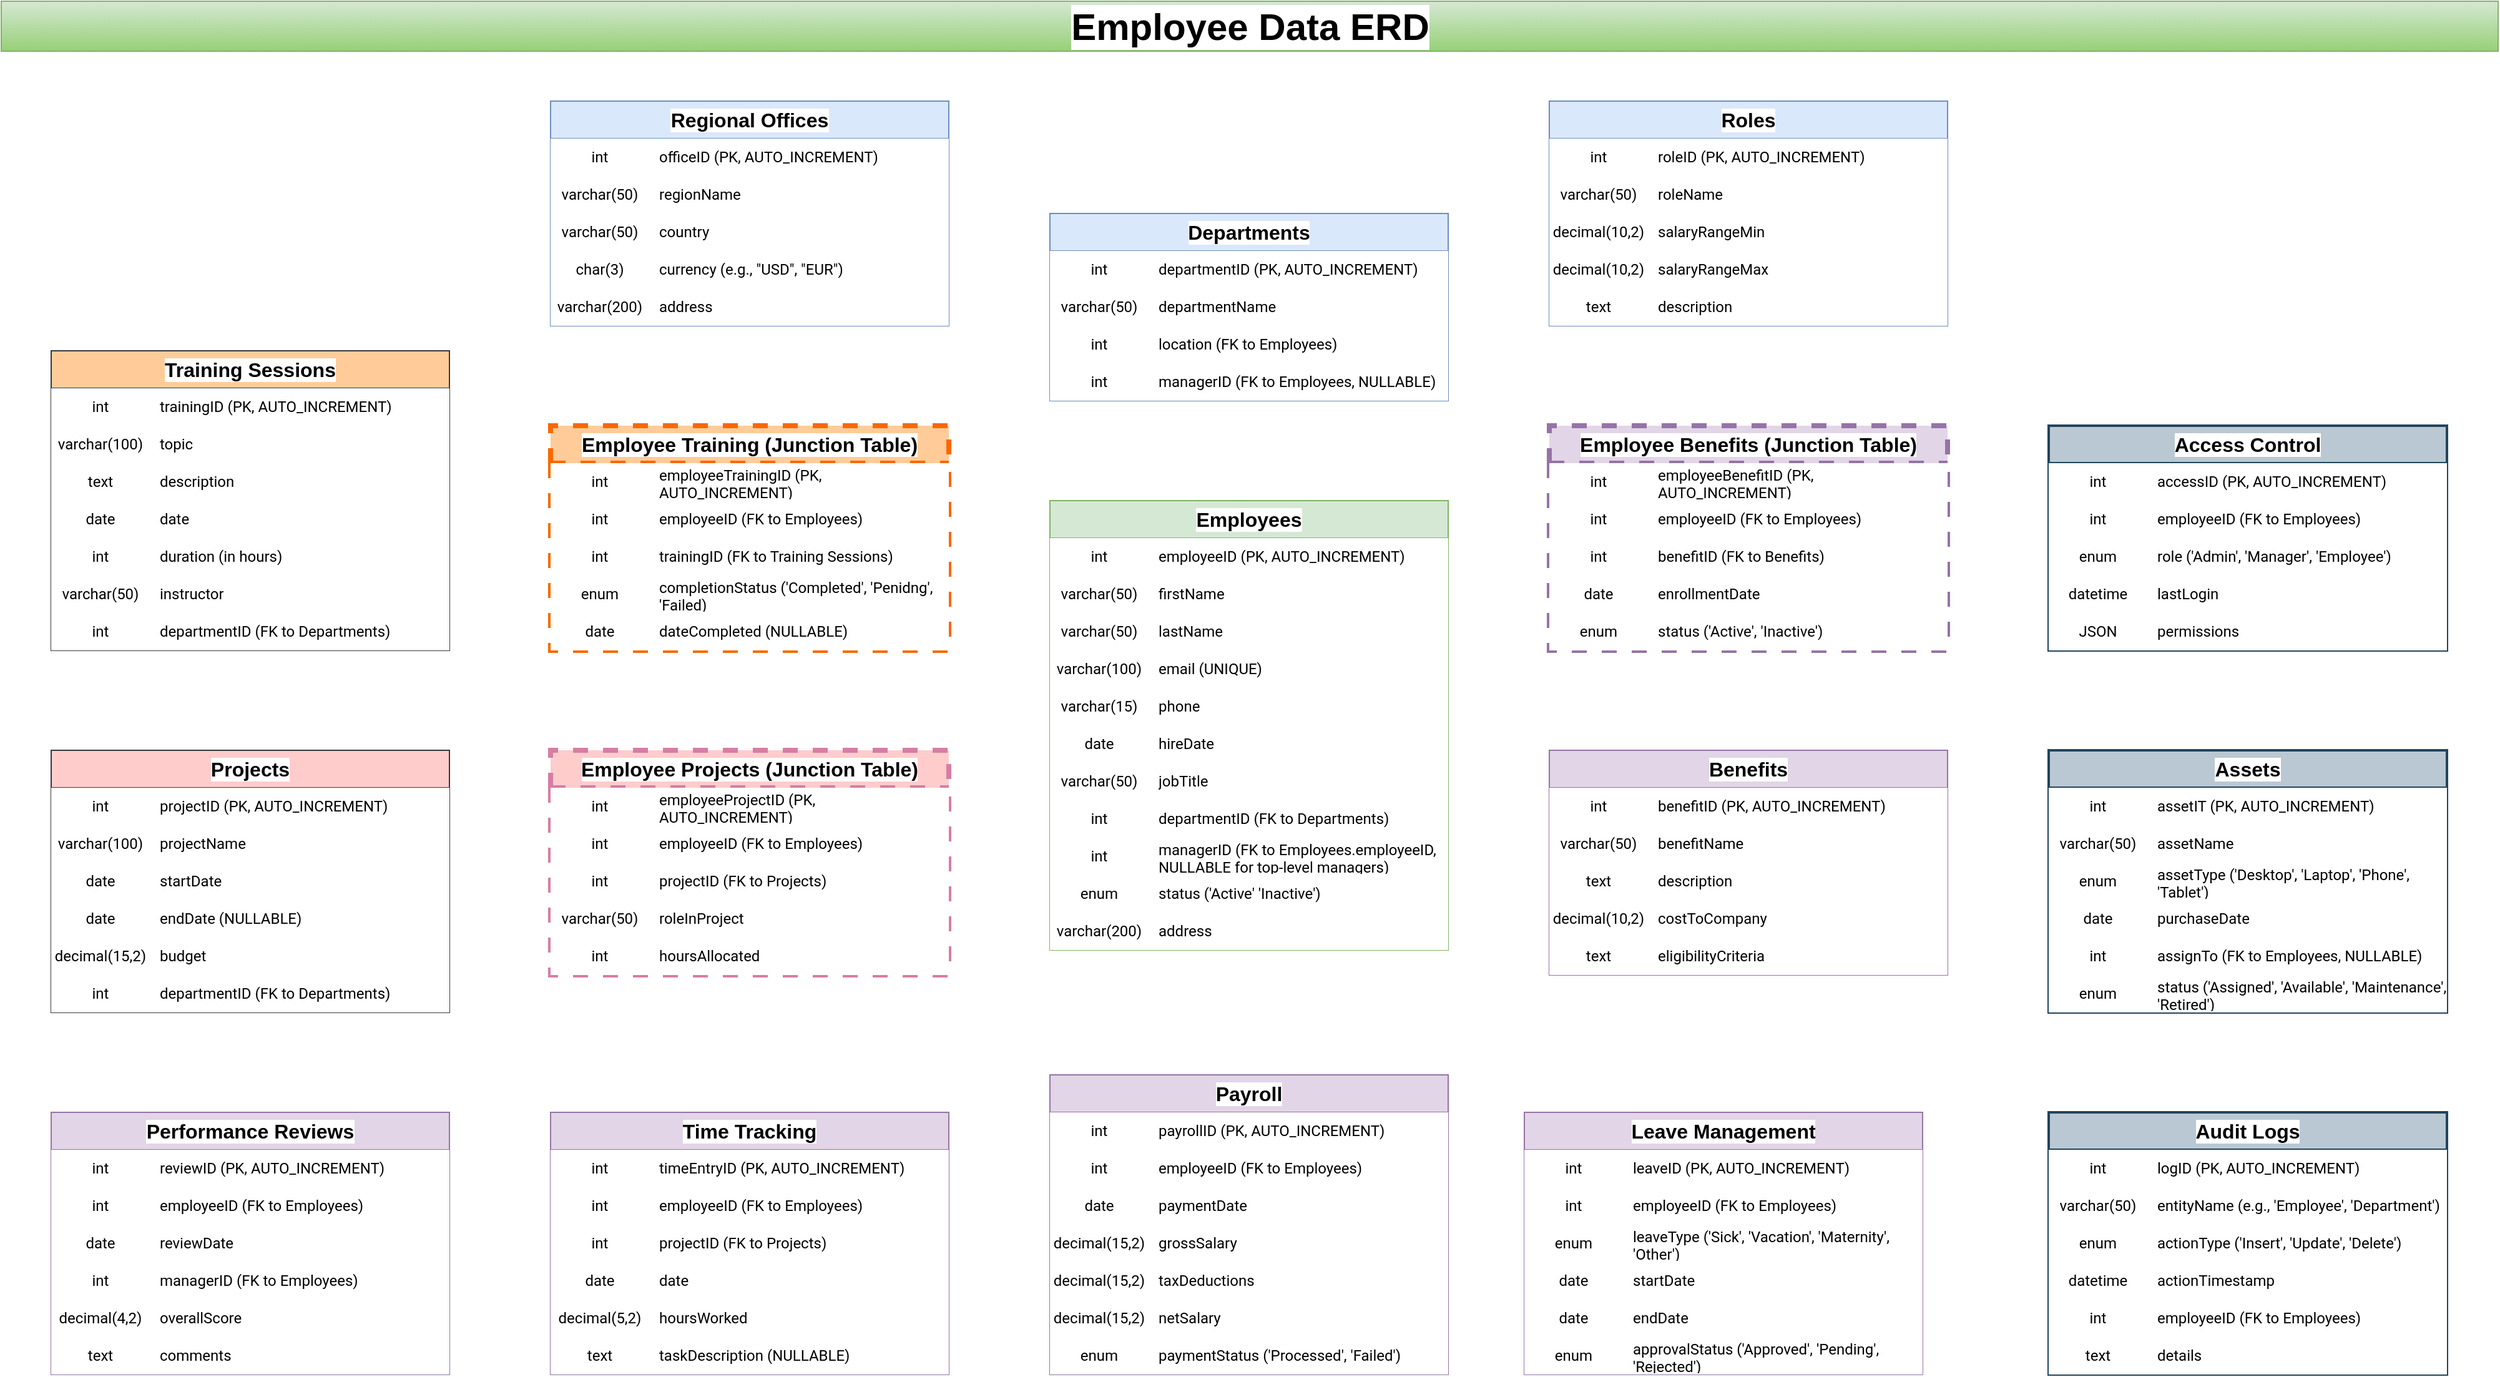 <mxfile version="24.9.2">
  <diagram id="C5RBs43oDa-KdzZeNtuy" name="Page-1">
    <mxGraphModel dx="1552" dy="896" grid="1" gridSize="10" guides="1" tooltips="1" connect="1" arrows="1" fold="1" page="1" pageScale="1" pageWidth="850" pageHeight="1100" background="#ffffff" math="0" shadow="0">
      <root>
        <mxCell id="WIyWlLk6GJQsqaUBKTNV-0" />
        <mxCell id="WIyWlLk6GJQsqaUBKTNV-1" parent="WIyWlLk6GJQsqaUBKTNV-0" />
        <mxCell id="Qf7x0E1dqHhBOgiYK0y1-11" value="Employee Data ERD" style="text;html=1;fontSize=30;fontStyle=1;verticalAlign=middle;align=center;fillColor=#d5e8d4;strokeColor=#82b366;labelBackgroundColor=default;gradientColor=#97d077;" vertex="1" parent="WIyWlLk6GJQsqaUBKTNV-1">
          <mxGeometry y="40" width="2000" height="40" as="geometry" />
        </mxCell>
        <mxCell id="Qf7x0E1dqHhBOgiYK0y1-34" value="Employees" style="shape=table;startSize=30;container=1;collapsible=0;childLayout=tableLayout;fixedRows=1;rowLines=0;fontStyle=1;strokeColor=#82b366;fontSize=16;points=[[0,0,0,0,0],[0,0.25,0,0,0],[0,0.5,0,0,0],[0,0.75,0,0,0],[0,1,0,0,0],[0.25,0,0,0,0],[0.25,1,0,0,0],[0.5,0,0,0,0],[0.5,1,0,0,0],[0.75,0,0,0,0],[0.75,1,0,0,0],[1,0,0,0,0],[1,0.25,0,0,0],[1,0.5,0,0,0],[1,0.75,0,0,0],[1,1,0,0,0]];labelBackgroundColor=default;whiteSpace=wrap;fillColor=#d5e8d4;" vertex="1" parent="WIyWlLk6GJQsqaUBKTNV-1">
          <mxGeometry x="840" y="440" width="319" height="360" as="geometry" />
        </mxCell>
        <mxCell id="Qf7x0E1dqHhBOgiYK0y1-35" value="" style="shape=tableRow;horizontal=0;startSize=0;swimlaneHead=0;swimlaneBody=0;top=0;left=0;bottom=0;right=0;collapsible=0;dropTarget=0;fillColor=none;points=[[0,0.5],[1,0.5]];portConstraint=eastwest;strokeColor=inherit;fontSize=16;labelBackgroundColor=default;whiteSpace=wrap;" vertex="1" parent="Qf7x0E1dqHhBOgiYK0y1-34">
          <mxGeometry y="30" width="319" height="30" as="geometry" />
        </mxCell>
        <mxCell id="Qf7x0E1dqHhBOgiYK0y1-36" value="int" style="shape=partialRectangle;html=1;connectable=0;fillColor=default;top=0;left=0;bottom=0;right=0;overflow=hidden;pointerEvents=1;strokeColor=default;fontSize=12;labelBackgroundColor=default;gradientColor=none;perimeterSpacing=0;shadow=0;gradientDirection=north;labelBorderColor=none;fontFamily=Roboto;fontSource=https%3A%2F%2Ffonts.googleapis.com%2Fcss%3Ffamily%3DRoboto;whiteSpace=wrap;" vertex="1" parent="Qf7x0E1dqHhBOgiYK0y1-35">
          <mxGeometry width="79" height="30" as="geometry">
            <mxRectangle width="79" height="30" as="alternateBounds" />
          </mxGeometry>
        </mxCell>
        <mxCell id="Qf7x0E1dqHhBOgiYK0y1-37" value="employeeID (PK, AUTO_INCREMENT)" style="shape=partialRectangle;html=1;connectable=0;fillColor=default;top=0;left=0;bottom=0;right=0;align=left;spacingLeft=6;overflow=hidden;strokeColor=default;fontSize=12;labelBackgroundColor=default;gradientColor=none;perimeterSpacing=0;shadow=0;gradientDirection=north;labelBorderColor=none;fontFamily=Roboto;fontSource=https%3A%2F%2Ffonts.googleapis.com%2Fcss%3Ffamily%3DRoboto;whiteSpace=wrap;" vertex="1" parent="Qf7x0E1dqHhBOgiYK0y1-35">
          <mxGeometry x="79" width="240" height="30" as="geometry">
            <mxRectangle width="240" height="30" as="alternateBounds" />
          </mxGeometry>
        </mxCell>
        <mxCell id="Qf7x0E1dqHhBOgiYK0y1-38" value="" style="shape=tableRow;horizontal=0;startSize=0;swimlaneHead=0;swimlaneBody=0;top=0;left=0;bottom=0;right=0;collapsible=0;dropTarget=0;fillColor=none;points=[[0,0.5],[1,0.5]];portConstraint=eastwest;strokeColor=inherit;fontSize=16;labelBackgroundColor=default;whiteSpace=wrap;" vertex="1" parent="Qf7x0E1dqHhBOgiYK0y1-34">
          <mxGeometry y="60" width="319" height="30" as="geometry" />
        </mxCell>
        <mxCell id="Qf7x0E1dqHhBOgiYK0y1-39" value="varchar(50)" style="shape=partialRectangle;html=1;connectable=0;fillColor=default;top=0;left=0;bottom=0;right=0;overflow=hidden;strokeColor=default;fontSize=12;labelBackgroundColor=default;gradientColor=none;perimeterSpacing=0;shadow=0;gradientDirection=north;labelBorderColor=none;fontFamily=Roboto;fontSource=https%3A%2F%2Ffonts.googleapis.com%2Fcss%3Ffamily%3DRoboto;whiteSpace=wrap;" vertex="1" parent="Qf7x0E1dqHhBOgiYK0y1-38">
          <mxGeometry width="79" height="30" as="geometry">
            <mxRectangle width="79" height="30" as="alternateBounds" />
          </mxGeometry>
        </mxCell>
        <mxCell id="Qf7x0E1dqHhBOgiYK0y1-40" value="firstName" style="shape=partialRectangle;html=1;connectable=0;fillColor=default;top=0;left=0;bottom=0;right=0;align=left;spacingLeft=6;overflow=hidden;strokeColor=default;fontSize=12;labelBackgroundColor=default;gradientColor=none;perimeterSpacing=0;shadow=0;gradientDirection=north;labelBorderColor=none;fontFamily=Roboto;fontSource=https%3A%2F%2Ffonts.googleapis.com%2Fcss%3Ffamily%3DRoboto;whiteSpace=wrap;" vertex="1" parent="Qf7x0E1dqHhBOgiYK0y1-38">
          <mxGeometry x="79" width="240" height="30" as="geometry">
            <mxRectangle width="240" height="30" as="alternateBounds" />
          </mxGeometry>
        </mxCell>
        <mxCell id="Qf7x0E1dqHhBOgiYK0y1-41" value="" style="shape=tableRow;horizontal=0;startSize=0;swimlaneHead=0;swimlaneBody=0;top=0;left=0;bottom=0;right=0;collapsible=0;dropTarget=0;fillColor=none;points=[[0,0.5],[1,0.5]];portConstraint=eastwest;strokeColor=inherit;fontSize=16;labelBackgroundColor=default;whiteSpace=wrap;" vertex="1" parent="Qf7x0E1dqHhBOgiYK0y1-34">
          <mxGeometry y="90" width="319" height="30" as="geometry" />
        </mxCell>
        <mxCell id="Qf7x0E1dqHhBOgiYK0y1-42" value="varchar(50)" style="shape=partialRectangle;html=1;connectable=0;fillColor=default;top=0;left=0;bottom=0;right=0;overflow=hidden;strokeColor=default;fontSize=12;labelBackgroundColor=default;gradientColor=none;perimeterSpacing=0;shadow=0;gradientDirection=north;labelBorderColor=none;fontFamily=Roboto;fontSource=https%3A%2F%2Ffonts.googleapis.com%2Fcss%3Ffamily%3DRoboto;whiteSpace=wrap;" vertex="1" parent="Qf7x0E1dqHhBOgiYK0y1-41">
          <mxGeometry width="79" height="30" as="geometry">
            <mxRectangle width="79" height="30" as="alternateBounds" />
          </mxGeometry>
        </mxCell>
        <mxCell id="Qf7x0E1dqHhBOgiYK0y1-43" value="lastName" style="shape=partialRectangle;html=1;connectable=0;fillColor=default;top=0;left=0;bottom=0;right=0;align=left;spacingLeft=6;overflow=hidden;strokeColor=default;fontSize=12;labelBackgroundColor=default;gradientColor=none;perimeterSpacing=0;shadow=0;gradientDirection=north;labelBorderColor=none;fontFamily=Roboto;fontSource=https%3A%2F%2Ffonts.googleapis.com%2Fcss%3Ffamily%3DRoboto;whiteSpace=wrap;" vertex="1" parent="Qf7x0E1dqHhBOgiYK0y1-41">
          <mxGeometry x="79" width="240" height="30" as="geometry">
            <mxRectangle width="240" height="30" as="alternateBounds" />
          </mxGeometry>
        </mxCell>
        <mxCell id="Qf7x0E1dqHhBOgiYK0y1-44" value="" style="shape=tableRow;horizontal=0;startSize=0;swimlaneHead=0;swimlaneBody=0;top=0;left=0;bottom=0;right=0;collapsible=0;dropTarget=0;fillColor=none;points=[[0,0.5],[1,0.5]];portConstraint=eastwest;strokeColor=inherit;fontSize=16;labelBackgroundColor=default;whiteSpace=wrap;" vertex="1" parent="Qf7x0E1dqHhBOgiYK0y1-34">
          <mxGeometry y="120" width="319" height="30" as="geometry" />
        </mxCell>
        <mxCell id="Qf7x0E1dqHhBOgiYK0y1-45" value="varchar(100)" style="shape=partialRectangle;html=1;connectable=0;fillColor=default;top=0;left=0;bottom=0;right=0;overflow=hidden;strokeColor=default;fontSize=12;labelBackgroundColor=default;gradientColor=none;perimeterSpacing=0;shadow=0;gradientDirection=north;labelBorderColor=none;fontFamily=Roboto;fontSource=https%3A%2F%2Ffonts.googleapis.com%2Fcss%3Ffamily%3DRoboto;whiteSpace=wrap;" vertex="1" parent="Qf7x0E1dqHhBOgiYK0y1-44">
          <mxGeometry width="79" height="30" as="geometry">
            <mxRectangle width="79" height="30" as="alternateBounds" />
          </mxGeometry>
        </mxCell>
        <mxCell id="Qf7x0E1dqHhBOgiYK0y1-46" value="email (UNIQUE)" style="shape=partialRectangle;html=1;connectable=0;fillColor=default;top=0;left=0;bottom=0;right=0;align=left;spacingLeft=6;overflow=hidden;strokeColor=default;fontSize=12;labelBackgroundColor=default;gradientColor=none;perimeterSpacing=0;shadow=0;gradientDirection=north;labelBorderColor=none;fontFamily=Roboto;fontSource=https%3A%2F%2Ffonts.googleapis.com%2Fcss%3Ffamily%3DRoboto;whiteSpace=wrap;" vertex="1" parent="Qf7x0E1dqHhBOgiYK0y1-44">
          <mxGeometry x="79" width="240" height="30" as="geometry">
            <mxRectangle width="240" height="30" as="alternateBounds" />
          </mxGeometry>
        </mxCell>
        <mxCell id="Qf7x0E1dqHhBOgiYK0y1-47" value="" style="shape=tableRow;horizontal=0;startSize=0;swimlaneHead=0;swimlaneBody=0;top=0;left=0;bottom=0;right=0;collapsible=0;dropTarget=0;fillColor=none;points=[[0,0.5],[1,0.5]];portConstraint=eastwest;strokeColor=inherit;fontSize=16;labelBackgroundColor=default;whiteSpace=wrap;" vertex="1" parent="Qf7x0E1dqHhBOgiYK0y1-34">
          <mxGeometry y="150" width="319" height="30" as="geometry" />
        </mxCell>
        <mxCell id="Qf7x0E1dqHhBOgiYK0y1-48" value="varchar(15)" style="shape=partialRectangle;html=1;connectable=0;fillColor=default;top=0;left=0;bottom=0;right=0;overflow=hidden;strokeColor=default;fontSize=12;labelBackgroundColor=default;gradientColor=none;perimeterSpacing=0;shadow=0;gradientDirection=north;labelBorderColor=none;fontFamily=Roboto;fontSource=https%3A%2F%2Ffonts.googleapis.com%2Fcss%3Ffamily%3DRoboto;whiteSpace=wrap;" vertex="1" parent="Qf7x0E1dqHhBOgiYK0y1-47">
          <mxGeometry width="79" height="30" as="geometry">
            <mxRectangle width="79" height="30" as="alternateBounds" />
          </mxGeometry>
        </mxCell>
        <mxCell id="Qf7x0E1dqHhBOgiYK0y1-49" value="phone" style="shape=partialRectangle;html=1;connectable=0;fillColor=default;top=0;left=0;bottom=0;right=0;align=left;spacingLeft=6;overflow=hidden;strokeColor=default;fontSize=12;labelBackgroundColor=default;gradientColor=none;perimeterSpacing=0;shadow=0;gradientDirection=north;labelBorderColor=none;fontFamily=Roboto;fontSource=https%3A%2F%2Ffonts.googleapis.com%2Fcss%3Ffamily%3DRoboto;whiteSpace=wrap;" vertex="1" parent="Qf7x0E1dqHhBOgiYK0y1-47">
          <mxGeometry x="79" width="240" height="30" as="geometry">
            <mxRectangle width="240" height="30" as="alternateBounds" />
          </mxGeometry>
        </mxCell>
        <mxCell id="Qf7x0E1dqHhBOgiYK0y1-50" value="" style="shape=tableRow;horizontal=0;startSize=0;swimlaneHead=0;swimlaneBody=0;top=0;left=0;bottom=0;right=0;collapsible=0;dropTarget=0;fillColor=none;points=[[0,0.5],[1,0.5]];portConstraint=eastwest;strokeColor=inherit;fontSize=16;labelBackgroundColor=default;whiteSpace=wrap;" vertex="1" parent="Qf7x0E1dqHhBOgiYK0y1-34">
          <mxGeometry y="180" width="319" height="30" as="geometry" />
        </mxCell>
        <mxCell id="Qf7x0E1dqHhBOgiYK0y1-51" value="date" style="shape=partialRectangle;html=1;connectable=0;fillColor=default;top=0;left=0;bottom=0;right=0;overflow=hidden;strokeColor=default;fontSize=12;labelBackgroundColor=default;gradientColor=none;perimeterSpacing=0;shadow=0;gradientDirection=north;labelBorderColor=none;fontFamily=Roboto;fontSource=https%3A%2F%2Ffonts.googleapis.com%2Fcss%3Ffamily%3DRoboto;whiteSpace=wrap;" vertex="1" parent="Qf7x0E1dqHhBOgiYK0y1-50">
          <mxGeometry width="79" height="30" as="geometry">
            <mxRectangle width="79" height="30" as="alternateBounds" />
          </mxGeometry>
        </mxCell>
        <mxCell id="Qf7x0E1dqHhBOgiYK0y1-52" value="hireDate" style="shape=partialRectangle;html=1;connectable=0;fillColor=default;top=0;left=0;bottom=0;right=0;align=left;spacingLeft=6;overflow=hidden;strokeColor=default;fontSize=12;labelBackgroundColor=default;gradientColor=none;perimeterSpacing=0;shadow=0;gradientDirection=north;labelBorderColor=none;fontFamily=Roboto;fontSource=https%3A%2F%2Ffonts.googleapis.com%2Fcss%3Ffamily%3DRoboto;whiteSpace=wrap;" vertex="1" parent="Qf7x0E1dqHhBOgiYK0y1-50">
          <mxGeometry x="79" width="240" height="30" as="geometry">
            <mxRectangle width="240" height="30" as="alternateBounds" />
          </mxGeometry>
        </mxCell>
        <mxCell id="Qf7x0E1dqHhBOgiYK0y1-53" value="" style="shape=tableRow;horizontal=0;startSize=0;swimlaneHead=0;swimlaneBody=0;top=0;left=0;bottom=0;right=0;collapsible=0;dropTarget=0;fillColor=none;points=[[0,0.5],[1,0.5]];portConstraint=eastwest;strokeColor=inherit;fontSize=16;labelBackgroundColor=default;whiteSpace=wrap;" vertex="1" parent="Qf7x0E1dqHhBOgiYK0y1-34">
          <mxGeometry y="210" width="319" height="30" as="geometry" />
        </mxCell>
        <mxCell id="Qf7x0E1dqHhBOgiYK0y1-54" value="varchar(50)" style="shape=partialRectangle;html=1;connectable=0;fillColor=default;top=0;left=0;bottom=0;right=0;overflow=hidden;strokeColor=default;fontSize=12;labelBackgroundColor=default;gradientColor=none;perimeterSpacing=0;shadow=0;gradientDirection=north;labelBorderColor=none;fontFamily=Roboto;fontSource=https%3A%2F%2Ffonts.googleapis.com%2Fcss%3Ffamily%3DRoboto;whiteSpace=wrap;" vertex="1" parent="Qf7x0E1dqHhBOgiYK0y1-53">
          <mxGeometry width="79" height="30" as="geometry">
            <mxRectangle width="79" height="30" as="alternateBounds" />
          </mxGeometry>
        </mxCell>
        <mxCell id="Qf7x0E1dqHhBOgiYK0y1-55" value="jobTitle" style="shape=partialRectangle;html=1;connectable=0;fillColor=default;top=0;left=0;bottom=0;right=0;align=left;spacingLeft=6;overflow=hidden;strokeColor=default;fontSize=12;labelBackgroundColor=default;gradientColor=none;perimeterSpacing=0;shadow=0;gradientDirection=north;labelBorderColor=none;fontFamily=Roboto;fontSource=https%3A%2F%2Ffonts.googleapis.com%2Fcss%3Ffamily%3DRoboto;whiteSpace=wrap;" vertex="1" parent="Qf7x0E1dqHhBOgiYK0y1-53">
          <mxGeometry x="79" width="240" height="30" as="geometry">
            <mxRectangle width="240" height="30" as="alternateBounds" />
          </mxGeometry>
        </mxCell>
        <mxCell id="Qf7x0E1dqHhBOgiYK0y1-206" value="" style="shape=tableRow;horizontal=0;startSize=0;swimlaneHead=0;swimlaneBody=0;top=0;left=0;bottom=0;right=0;collapsible=0;dropTarget=0;fillColor=none;points=[[0,0.5],[1,0.5]];portConstraint=eastwest;strokeColor=inherit;fontSize=16;labelBackgroundColor=default;whiteSpace=wrap;" vertex="1" parent="Qf7x0E1dqHhBOgiYK0y1-34">
          <mxGeometry y="240" width="319" height="30" as="geometry" />
        </mxCell>
        <mxCell id="Qf7x0E1dqHhBOgiYK0y1-207" value="int" style="shape=partialRectangle;html=1;connectable=0;fillColor=default;top=0;left=0;bottom=0;right=0;overflow=hidden;pointerEvents=1;strokeColor=default;fontSize=12;labelBackgroundColor=default;gradientColor=none;perimeterSpacing=0;shadow=0;gradientDirection=north;labelBorderColor=none;fontFamily=Roboto;fontSource=https%3A%2F%2Ffonts.googleapis.com%2Fcss%3Ffamily%3DRoboto;whiteSpace=wrap;" vertex="1" parent="Qf7x0E1dqHhBOgiYK0y1-206">
          <mxGeometry width="79" height="30" as="geometry">
            <mxRectangle width="79" height="30" as="alternateBounds" />
          </mxGeometry>
        </mxCell>
        <mxCell id="Qf7x0E1dqHhBOgiYK0y1-208" value="departmentID (FK to Departments)" style="shape=partialRectangle;html=1;connectable=0;fillColor=default;top=0;left=0;bottom=0;right=0;align=left;spacingLeft=6;overflow=hidden;strokeColor=default;fontSize=12;labelBackgroundColor=default;gradientColor=none;perimeterSpacing=0;shadow=0;gradientDirection=north;labelBorderColor=none;fontFamily=Roboto;fontSource=https%3A%2F%2Ffonts.googleapis.com%2Fcss%3Ffamily%3DRoboto;whiteSpace=wrap;" vertex="1" parent="Qf7x0E1dqHhBOgiYK0y1-206">
          <mxGeometry x="79" width="240" height="30" as="geometry">
            <mxRectangle width="240" height="30" as="alternateBounds" />
          </mxGeometry>
        </mxCell>
        <mxCell id="Qf7x0E1dqHhBOgiYK0y1-209" value="" style="shape=tableRow;horizontal=0;startSize=0;swimlaneHead=0;swimlaneBody=0;top=0;left=0;bottom=0;right=0;collapsible=0;dropTarget=0;fillColor=none;points=[[0,0.5],[1,0.5]];portConstraint=eastwest;strokeColor=inherit;fontSize=16;labelBackgroundColor=default;whiteSpace=wrap;" vertex="1" parent="Qf7x0E1dqHhBOgiYK0y1-34">
          <mxGeometry y="270" width="319" height="30" as="geometry" />
        </mxCell>
        <mxCell id="Qf7x0E1dqHhBOgiYK0y1-210" value="int" style="shape=partialRectangle;html=1;connectable=0;fillColor=default;top=0;left=0;bottom=0;right=0;overflow=hidden;strokeColor=default;fontSize=12;labelBackgroundColor=default;gradientColor=none;perimeterSpacing=0;shadow=0;gradientDirection=north;labelBorderColor=none;fontFamily=Roboto;fontSource=https%3A%2F%2Ffonts.googleapis.com%2Fcss%3Ffamily%3DRoboto;whiteSpace=wrap;" vertex="1" parent="Qf7x0E1dqHhBOgiYK0y1-209">
          <mxGeometry width="79" height="30" as="geometry">
            <mxRectangle width="79" height="30" as="alternateBounds" />
          </mxGeometry>
        </mxCell>
        <mxCell id="Qf7x0E1dqHhBOgiYK0y1-211" value="managerID (FK to Employees.employeeID, NULLABLE for top-level managers)" style="shape=partialRectangle;html=1;connectable=0;fillColor=default;top=0;left=0;bottom=0;right=0;align=left;spacingLeft=6;overflow=hidden;strokeColor=default;fontSize=12;labelBackgroundColor=default;gradientColor=none;perimeterSpacing=0;shadow=0;gradientDirection=north;labelBorderColor=none;fontFamily=Roboto;fontSource=https%3A%2F%2Ffonts.googleapis.com%2Fcss%3Ffamily%3DRoboto;whiteSpace=wrap;" vertex="1" parent="Qf7x0E1dqHhBOgiYK0y1-209">
          <mxGeometry x="79" width="240" height="30" as="geometry">
            <mxRectangle width="240" height="30" as="alternateBounds" />
          </mxGeometry>
        </mxCell>
        <mxCell id="Qf7x0E1dqHhBOgiYK0y1-212" value="" style="shape=tableRow;horizontal=0;startSize=0;swimlaneHead=0;swimlaneBody=0;top=0;left=0;bottom=0;right=0;collapsible=0;dropTarget=0;fillColor=none;points=[[0,0.5],[1,0.5]];portConstraint=eastwest;strokeColor=inherit;fontSize=16;labelBackgroundColor=default;whiteSpace=wrap;" vertex="1" parent="Qf7x0E1dqHhBOgiYK0y1-34">
          <mxGeometry y="300" width="319" height="30" as="geometry" />
        </mxCell>
        <mxCell id="Qf7x0E1dqHhBOgiYK0y1-213" value="enum" style="shape=partialRectangle;html=1;connectable=0;fillColor=default;top=0;left=0;bottom=0;right=0;overflow=hidden;strokeColor=default;fontSize=12;labelBackgroundColor=default;gradientColor=none;perimeterSpacing=0;shadow=0;gradientDirection=north;labelBorderColor=none;fontFamily=Roboto;fontSource=https%3A%2F%2Ffonts.googleapis.com%2Fcss%3Ffamily%3DRoboto;whiteSpace=wrap;" vertex="1" parent="Qf7x0E1dqHhBOgiYK0y1-212">
          <mxGeometry width="79" height="30" as="geometry">
            <mxRectangle width="79" height="30" as="alternateBounds" />
          </mxGeometry>
        </mxCell>
        <mxCell id="Qf7x0E1dqHhBOgiYK0y1-214" value="status (&#39;Active&#39; &#39;Inactive&#39;)" style="shape=partialRectangle;html=1;connectable=0;fillColor=default;top=0;left=0;bottom=0;right=0;align=left;spacingLeft=6;overflow=hidden;strokeColor=default;fontSize=12;labelBackgroundColor=default;gradientColor=none;perimeterSpacing=0;shadow=0;gradientDirection=north;labelBorderColor=none;fontFamily=Roboto;fontSource=https%3A%2F%2Ffonts.googleapis.com%2Fcss%3Ffamily%3DRoboto;whiteSpace=wrap;" vertex="1" parent="Qf7x0E1dqHhBOgiYK0y1-212">
          <mxGeometry x="79" width="240" height="30" as="geometry">
            <mxRectangle width="240" height="30" as="alternateBounds" />
          </mxGeometry>
        </mxCell>
        <mxCell id="Qf7x0E1dqHhBOgiYK0y1-215" value="" style="shape=tableRow;horizontal=0;startSize=0;swimlaneHead=0;swimlaneBody=0;top=0;left=0;bottom=0;right=0;collapsible=0;dropTarget=0;fillColor=none;points=[[0,0.5],[1,0.5]];portConstraint=eastwest;strokeColor=inherit;fontSize=16;labelBackgroundColor=default;whiteSpace=wrap;" vertex="1" parent="Qf7x0E1dqHhBOgiYK0y1-34">
          <mxGeometry y="330" width="319" height="30" as="geometry" />
        </mxCell>
        <mxCell id="Qf7x0E1dqHhBOgiYK0y1-216" value="varchar(200)" style="shape=partialRectangle;html=1;connectable=0;fillColor=default;top=0;left=0;bottom=0;right=0;overflow=hidden;strokeColor=default;fontSize=12;labelBackgroundColor=default;gradientColor=none;perimeterSpacing=0;shadow=0;gradientDirection=north;labelBorderColor=none;fontFamily=Roboto;fontSource=https%3A%2F%2Ffonts.googleapis.com%2Fcss%3Ffamily%3DRoboto;whiteSpace=wrap;" vertex="1" parent="Qf7x0E1dqHhBOgiYK0y1-215">
          <mxGeometry width="79" height="30" as="geometry">
            <mxRectangle width="79" height="30" as="alternateBounds" />
          </mxGeometry>
        </mxCell>
        <mxCell id="Qf7x0E1dqHhBOgiYK0y1-217" value="address" style="shape=partialRectangle;html=1;connectable=0;fillColor=default;top=0;left=0;bottom=0;right=0;align=left;spacingLeft=6;overflow=hidden;strokeColor=default;fontSize=12;labelBackgroundColor=default;gradientColor=none;perimeterSpacing=0;shadow=0;gradientDirection=north;labelBorderColor=none;fontFamily=Roboto;fontSource=https%3A%2F%2Ffonts.googleapis.com%2Fcss%3Ffamily%3DRoboto;whiteSpace=wrap;" vertex="1" parent="Qf7x0E1dqHhBOgiYK0y1-215">
          <mxGeometry x="79" width="240" height="30" as="geometry">
            <mxRectangle width="240" height="30" as="alternateBounds" />
          </mxGeometry>
        </mxCell>
        <mxCell id="Qf7x0E1dqHhBOgiYK0y1-227" value="Departments" style="shape=table;startSize=30;container=1;collapsible=0;childLayout=tableLayout;fixedRows=1;rowLines=0;fontStyle=1;strokeColor=#6c8ebf;fontSize=16;points=[[0,0,0,0,0],[0,0.25,0,0,0],[0,0.5,0,0,0],[0,0.75,0,0,0],[0,1,0,0,0],[0.25,0,0,0,0],[0.25,1,0,0,0],[0.5,0,0,0,0],[0.5,1,0,0,0],[0.75,0,0,0,0],[0.75,1,0,0,0],[1,0,0,0,0],[1,0.25,0,0,0],[1,0.5,0,0,0],[1,0.75,0,0,0],[1,1,0,0,0]];labelBackgroundColor=default;whiteSpace=wrap;fillColor=#dae8fc;" vertex="1" parent="WIyWlLk6GJQsqaUBKTNV-1">
          <mxGeometry x="840" y="210" width="319" height="150" as="geometry" />
        </mxCell>
        <mxCell id="Qf7x0E1dqHhBOgiYK0y1-228" value="" style="shape=tableRow;horizontal=0;startSize=0;swimlaneHead=0;swimlaneBody=0;top=0;left=0;bottom=0;right=0;collapsible=0;dropTarget=0;fillColor=none;points=[[0,0.5],[1,0.5]];portConstraint=eastwest;strokeColor=inherit;fontSize=16;labelBackgroundColor=default;whiteSpace=wrap;" vertex="1" parent="Qf7x0E1dqHhBOgiYK0y1-227">
          <mxGeometry y="30" width="319" height="30" as="geometry" />
        </mxCell>
        <mxCell id="Qf7x0E1dqHhBOgiYK0y1-229" value="int" style="shape=partialRectangle;html=1;connectable=0;fillColor=default;top=0;left=0;bottom=0;right=0;overflow=hidden;pointerEvents=1;strokeColor=default;fontSize=12;labelBackgroundColor=default;gradientColor=none;perimeterSpacing=0;shadow=0;gradientDirection=north;labelBorderColor=none;fontFamily=Roboto;fontSource=https%3A%2F%2Ffonts.googleapis.com%2Fcss%3Ffamily%3DRoboto;whiteSpace=wrap;" vertex="1" parent="Qf7x0E1dqHhBOgiYK0y1-228">
          <mxGeometry width="79" height="30" as="geometry">
            <mxRectangle width="79" height="30" as="alternateBounds" />
          </mxGeometry>
        </mxCell>
        <mxCell id="Qf7x0E1dqHhBOgiYK0y1-230" value="departmentID (PK, AUTO_INCREMENT)" style="shape=partialRectangle;html=1;connectable=0;fillColor=default;top=0;left=0;bottom=0;right=0;align=left;spacingLeft=6;overflow=hidden;strokeColor=default;fontSize=12;labelBackgroundColor=default;gradientColor=none;perimeterSpacing=0;shadow=0;gradientDirection=north;labelBorderColor=none;fontFamily=Roboto;fontSource=https%3A%2F%2Ffonts.googleapis.com%2Fcss%3Ffamily%3DRoboto;whiteSpace=wrap;" vertex="1" parent="Qf7x0E1dqHhBOgiYK0y1-228">
          <mxGeometry x="79" width="240" height="30" as="geometry">
            <mxRectangle width="240" height="30" as="alternateBounds" />
          </mxGeometry>
        </mxCell>
        <mxCell id="Qf7x0E1dqHhBOgiYK0y1-231" value="" style="shape=tableRow;horizontal=0;startSize=0;swimlaneHead=0;swimlaneBody=0;top=0;left=0;bottom=0;right=0;collapsible=0;dropTarget=0;fillColor=none;points=[[0,0.5],[1,0.5]];portConstraint=eastwest;strokeColor=inherit;fontSize=16;labelBackgroundColor=default;whiteSpace=wrap;" vertex="1" parent="Qf7x0E1dqHhBOgiYK0y1-227">
          <mxGeometry y="60" width="319" height="30" as="geometry" />
        </mxCell>
        <mxCell id="Qf7x0E1dqHhBOgiYK0y1-232" value="varchar(50)" style="shape=partialRectangle;html=1;connectable=0;fillColor=default;top=0;left=0;bottom=0;right=0;overflow=hidden;strokeColor=default;fontSize=12;labelBackgroundColor=default;gradientColor=none;perimeterSpacing=0;shadow=0;gradientDirection=north;labelBorderColor=none;fontFamily=Roboto;fontSource=https%3A%2F%2Ffonts.googleapis.com%2Fcss%3Ffamily%3DRoboto;whiteSpace=wrap;" vertex="1" parent="Qf7x0E1dqHhBOgiYK0y1-231">
          <mxGeometry width="79" height="30" as="geometry">
            <mxRectangle width="79" height="30" as="alternateBounds" />
          </mxGeometry>
        </mxCell>
        <mxCell id="Qf7x0E1dqHhBOgiYK0y1-233" value="departmentName" style="shape=partialRectangle;html=1;connectable=0;fillColor=default;top=0;left=0;bottom=0;right=0;align=left;spacingLeft=6;overflow=hidden;strokeColor=default;fontSize=12;labelBackgroundColor=default;gradientColor=none;perimeterSpacing=0;shadow=0;gradientDirection=north;labelBorderColor=none;fontFamily=Roboto;fontSource=https%3A%2F%2Ffonts.googleapis.com%2Fcss%3Ffamily%3DRoboto;whiteSpace=wrap;" vertex="1" parent="Qf7x0E1dqHhBOgiYK0y1-231">
          <mxGeometry x="79" width="240" height="30" as="geometry">
            <mxRectangle width="240" height="30" as="alternateBounds" />
          </mxGeometry>
        </mxCell>
        <mxCell id="Qf7x0E1dqHhBOgiYK0y1-234" value="" style="shape=tableRow;horizontal=0;startSize=0;swimlaneHead=0;swimlaneBody=0;top=0;left=0;bottom=0;right=0;collapsible=0;dropTarget=0;fillColor=none;points=[[0,0.5],[1,0.5]];portConstraint=eastwest;strokeColor=inherit;fontSize=16;labelBackgroundColor=default;whiteSpace=wrap;" vertex="1" parent="Qf7x0E1dqHhBOgiYK0y1-227">
          <mxGeometry y="90" width="319" height="30" as="geometry" />
        </mxCell>
        <mxCell id="Qf7x0E1dqHhBOgiYK0y1-235" value="int" style="shape=partialRectangle;html=1;connectable=0;fillColor=default;top=0;left=0;bottom=0;right=0;overflow=hidden;strokeColor=default;fontSize=12;labelBackgroundColor=default;gradientColor=none;perimeterSpacing=0;shadow=0;gradientDirection=north;labelBorderColor=none;fontFamily=Roboto;fontSource=https%3A%2F%2Ffonts.googleapis.com%2Fcss%3Ffamily%3DRoboto;whiteSpace=wrap;" vertex="1" parent="Qf7x0E1dqHhBOgiYK0y1-234">
          <mxGeometry width="79" height="30" as="geometry">
            <mxRectangle width="79" height="30" as="alternateBounds" />
          </mxGeometry>
        </mxCell>
        <mxCell id="Qf7x0E1dqHhBOgiYK0y1-236" value="location (FK to Employees)" style="shape=partialRectangle;html=1;connectable=0;fillColor=default;top=0;left=0;bottom=0;right=0;align=left;spacingLeft=6;overflow=hidden;strokeColor=default;fontSize=12;labelBackgroundColor=default;gradientColor=none;perimeterSpacing=0;shadow=0;gradientDirection=north;labelBorderColor=none;fontFamily=Roboto;fontSource=https%3A%2F%2Ffonts.googleapis.com%2Fcss%3Ffamily%3DRoboto;whiteSpace=wrap;" vertex="1" parent="Qf7x0E1dqHhBOgiYK0y1-234">
          <mxGeometry x="79" width="240" height="30" as="geometry">
            <mxRectangle width="240" height="30" as="alternateBounds" />
          </mxGeometry>
        </mxCell>
        <mxCell id="Qf7x0E1dqHhBOgiYK0y1-237" value="" style="shape=tableRow;horizontal=0;startSize=0;swimlaneHead=0;swimlaneBody=0;top=0;left=0;bottom=0;right=0;collapsible=0;dropTarget=0;fillColor=none;points=[[0,0.5],[1,0.5]];portConstraint=eastwest;strokeColor=inherit;fontSize=16;labelBackgroundColor=default;whiteSpace=wrap;" vertex="1" parent="Qf7x0E1dqHhBOgiYK0y1-227">
          <mxGeometry y="120" width="319" height="30" as="geometry" />
        </mxCell>
        <mxCell id="Qf7x0E1dqHhBOgiYK0y1-238" value="int" style="shape=partialRectangle;html=1;connectable=0;fillColor=default;top=0;left=0;bottom=0;right=0;overflow=hidden;strokeColor=default;fontSize=12;labelBackgroundColor=default;gradientColor=none;perimeterSpacing=0;shadow=0;gradientDirection=north;labelBorderColor=none;fontFamily=Roboto;fontSource=https%3A%2F%2Ffonts.googleapis.com%2Fcss%3Ffamily%3DRoboto;whiteSpace=wrap;" vertex="1" parent="Qf7x0E1dqHhBOgiYK0y1-237">
          <mxGeometry width="79" height="30" as="geometry">
            <mxRectangle width="79" height="30" as="alternateBounds" />
          </mxGeometry>
        </mxCell>
        <mxCell id="Qf7x0E1dqHhBOgiYK0y1-239" value="managerID (FK to Employees, NULLABLE)" style="shape=partialRectangle;html=1;connectable=0;fillColor=default;top=0;left=0;bottom=0;right=0;align=left;spacingLeft=6;overflow=hidden;strokeColor=default;fontSize=12;labelBackgroundColor=default;gradientColor=none;perimeterSpacing=0;shadow=0;gradientDirection=north;labelBorderColor=none;fontFamily=Roboto;fontSource=https%3A%2F%2Ffonts.googleapis.com%2Fcss%3Ffamily%3DRoboto;whiteSpace=wrap;" vertex="1" parent="Qf7x0E1dqHhBOgiYK0y1-237">
          <mxGeometry x="79" width="240" height="30" as="geometry">
            <mxRectangle width="240" height="30" as="alternateBounds" />
          </mxGeometry>
        </mxCell>
        <mxCell id="Qf7x0E1dqHhBOgiYK0y1-261" value="Roles" style="shape=table;startSize=30;container=1;collapsible=0;childLayout=tableLayout;fixedRows=1;rowLines=0;fontStyle=1;strokeColor=#6c8ebf;fontSize=16;points=[[0,0,0,0,0],[0,0.25,0,0,0],[0,0.5,0,0,0],[0,0.75,0,0,0],[0,1,0,0,0],[0.25,0,0,0,0],[0.25,1,0,0,0],[0.5,0,0,0,0],[0.5,1,0,0,0],[0.75,0,0,0,0],[0.75,1,0,0,0],[1,0,0,0,0],[1,0.25,0,0,0],[1,0.5,0,0,0],[1,0.75,0,0,0],[1,1,0,0,0]];labelBackgroundColor=default;whiteSpace=wrap;fillColor=#dae8fc;" vertex="1" parent="WIyWlLk6GJQsqaUBKTNV-1">
          <mxGeometry x="1240" y="120" width="319" height="180" as="geometry" />
        </mxCell>
        <mxCell id="Qf7x0E1dqHhBOgiYK0y1-262" value="" style="shape=tableRow;horizontal=0;startSize=0;swimlaneHead=0;swimlaneBody=0;top=0;left=0;bottom=0;right=0;collapsible=0;dropTarget=0;fillColor=none;points=[[0,0.5],[1,0.5]];portConstraint=eastwest;strokeColor=inherit;fontSize=16;labelBackgroundColor=default;whiteSpace=wrap;" vertex="1" parent="Qf7x0E1dqHhBOgiYK0y1-261">
          <mxGeometry y="30" width="319" height="30" as="geometry" />
        </mxCell>
        <mxCell id="Qf7x0E1dqHhBOgiYK0y1-263" value="int" style="shape=partialRectangle;html=1;connectable=0;fillColor=default;top=0;left=0;bottom=0;right=0;overflow=hidden;pointerEvents=1;strokeColor=default;fontSize=12;labelBackgroundColor=default;gradientColor=none;perimeterSpacing=0;shadow=0;gradientDirection=north;labelBorderColor=none;fontFamily=Roboto;fontSource=https%3A%2F%2Ffonts.googleapis.com%2Fcss%3Ffamily%3DRoboto;whiteSpace=wrap;" vertex="1" parent="Qf7x0E1dqHhBOgiYK0y1-262">
          <mxGeometry width="79" height="30" as="geometry">
            <mxRectangle width="79" height="30" as="alternateBounds" />
          </mxGeometry>
        </mxCell>
        <mxCell id="Qf7x0E1dqHhBOgiYK0y1-264" value="roleID (PK, AUTO_INCREMENT)" style="shape=partialRectangle;html=1;connectable=0;fillColor=default;top=0;left=0;bottom=0;right=0;align=left;spacingLeft=6;overflow=hidden;strokeColor=default;fontSize=12;labelBackgroundColor=default;gradientColor=none;perimeterSpacing=0;shadow=0;gradientDirection=north;labelBorderColor=none;fontFamily=Roboto;fontSource=https%3A%2F%2Ffonts.googleapis.com%2Fcss%3Ffamily%3DRoboto;whiteSpace=wrap;" vertex="1" parent="Qf7x0E1dqHhBOgiYK0y1-262">
          <mxGeometry x="79" width="240" height="30" as="geometry">
            <mxRectangle width="240" height="30" as="alternateBounds" />
          </mxGeometry>
        </mxCell>
        <mxCell id="Qf7x0E1dqHhBOgiYK0y1-265" value="" style="shape=tableRow;horizontal=0;startSize=0;swimlaneHead=0;swimlaneBody=0;top=0;left=0;bottom=0;right=0;collapsible=0;dropTarget=0;fillColor=none;points=[[0,0.5],[1,0.5]];portConstraint=eastwest;strokeColor=inherit;fontSize=16;labelBackgroundColor=default;whiteSpace=wrap;" vertex="1" parent="Qf7x0E1dqHhBOgiYK0y1-261">
          <mxGeometry y="60" width="319" height="30" as="geometry" />
        </mxCell>
        <mxCell id="Qf7x0E1dqHhBOgiYK0y1-266" value="varchar(50)" style="shape=partialRectangle;html=1;connectable=0;fillColor=default;top=0;left=0;bottom=0;right=0;overflow=hidden;strokeColor=default;fontSize=12;labelBackgroundColor=default;gradientColor=none;perimeterSpacing=0;shadow=0;gradientDirection=north;labelBorderColor=none;fontFamily=Roboto;fontSource=https%3A%2F%2Ffonts.googleapis.com%2Fcss%3Ffamily%3DRoboto;whiteSpace=wrap;" vertex="1" parent="Qf7x0E1dqHhBOgiYK0y1-265">
          <mxGeometry width="79" height="30" as="geometry">
            <mxRectangle width="79" height="30" as="alternateBounds" />
          </mxGeometry>
        </mxCell>
        <mxCell id="Qf7x0E1dqHhBOgiYK0y1-267" value="roleName" style="shape=partialRectangle;html=1;connectable=0;fillColor=default;top=0;left=0;bottom=0;right=0;align=left;spacingLeft=6;overflow=hidden;strokeColor=default;fontSize=12;labelBackgroundColor=default;gradientColor=none;perimeterSpacing=0;shadow=0;gradientDirection=north;labelBorderColor=none;fontFamily=Roboto;fontSource=https%3A%2F%2Ffonts.googleapis.com%2Fcss%3Ffamily%3DRoboto;whiteSpace=wrap;" vertex="1" parent="Qf7x0E1dqHhBOgiYK0y1-265">
          <mxGeometry x="79" width="240" height="30" as="geometry">
            <mxRectangle width="240" height="30" as="alternateBounds" />
          </mxGeometry>
        </mxCell>
        <mxCell id="Qf7x0E1dqHhBOgiYK0y1-268" value="" style="shape=tableRow;horizontal=0;startSize=0;swimlaneHead=0;swimlaneBody=0;top=0;left=0;bottom=0;right=0;collapsible=0;dropTarget=0;fillColor=none;points=[[0,0.5],[1,0.5]];portConstraint=eastwest;strokeColor=inherit;fontSize=16;labelBackgroundColor=default;whiteSpace=wrap;" vertex="1" parent="Qf7x0E1dqHhBOgiYK0y1-261">
          <mxGeometry y="90" width="319" height="30" as="geometry" />
        </mxCell>
        <mxCell id="Qf7x0E1dqHhBOgiYK0y1-269" value="decimal(10,2)" style="shape=partialRectangle;html=1;connectable=0;fillColor=default;top=0;left=0;bottom=0;right=0;overflow=hidden;strokeColor=default;fontSize=12;labelBackgroundColor=default;gradientColor=none;perimeterSpacing=0;shadow=0;gradientDirection=north;labelBorderColor=none;fontFamily=Roboto;fontSource=https%3A%2F%2Ffonts.googleapis.com%2Fcss%3Ffamily%3DRoboto;whiteSpace=wrap;" vertex="1" parent="Qf7x0E1dqHhBOgiYK0y1-268">
          <mxGeometry width="79" height="30" as="geometry">
            <mxRectangle width="79" height="30" as="alternateBounds" />
          </mxGeometry>
        </mxCell>
        <mxCell id="Qf7x0E1dqHhBOgiYK0y1-270" value="salaryRangeMin" style="shape=partialRectangle;html=1;connectable=0;fillColor=default;top=0;left=0;bottom=0;right=0;align=left;spacingLeft=6;overflow=hidden;strokeColor=default;fontSize=12;labelBackgroundColor=default;gradientColor=none;perimeterSpacing=0;shadow=0;gradientDirection=north;labelBorderColor=none;fontFamily=Roboto;fontSource=https%3A%2F%2Ffonts.googleapis.com%2Fcss%3Ffamily%3DRoboto;whiteSpace=wrap;" vertex="1" parent="Qf7x0E1dqHhBOgiYK0y1-268">
          <mxGeometry x="79" width="240" height="30" as="geometry">
            <mxRectangle width="240" height="30" as="alternateBounds" />
          </mxGeometry>
        </mxCell>
        <mxCell id="Qf7x0E1dqHhBOgiYK0y1-271" value="" style="shape=tableRow;horizontal=0;startSize=0;swimlaneHead=0;swimlaneBody=0;top=0;left=0;bottom=0;right=0;collapsible=0;dropTarget=0;fillColor=none;points=[[0,0.5],[1,0.5]];portConstraint=eastwest;strokeColor=inherit;fontSize=16;labelBackgroundColor=default;whiteSpace=wrap;" vertex="1" parent="Qf7x0E1dqHhBOgiYK0y1-261">
          <mxGeometry y="120" width="319" height="30" as="geometry" />
        </mxCell>
        <mxCell id="Qf7x0E1dqHhBOgiYK0y1-272" value="decimal(10,2)" style="shape=partialRectangle;html=1;connectable=0;fillColor=default;top=0;left=0;bottom=0;right=0;overflow=hidden;strokeColor=default;fontSize=12;labelBackgroundColor=default;gradientColor=none;perimeterSpacing=0;shadow=0;gradientDirection=north;labelBorderColor=none;fontFamily=Roboto;fontSource=https%3A%2F%2Ffonts.googleapis.com%2Fcss%3Ffamily%3DRoboto;whiteSpace=wrap;" vertex="1" parent="Qf7x0E1dqHhBOgiYK0y1-271">
          <mxGeometry width="79" height="30" as="geometry">
            <mxRectangle width="79" height="30" as="alternateBounds" />
          </mxGeometry>
        </mxCell>
        <mxCell id="Qf7x0E1dqHhBOgiYK0y1-273" value="salaryRangeMax" style="shape=partialRectangle;html=1;connectable=0;fillColor=default;top=0;left=0;bottom=0;right=0;align=left;spacingLeft=6;overflow=hidden;strokeColor=default;fontSize=12;labelBackgroundColor=default;gradientColor=none;perimeterSpacing=0;shadow=0;gradientDirection=north;labelBorderColor=none;fontFamily=Roboto;fontSource=https%3A%2F%2Ffonts.googleapis.com%2Fcss%3Ffamily%3DRoboto;whiteSpace=wrap;" vertex="1" parent="Qf7x0E1dqHhBOgiYK0y1-271">
          <mxGeometry x="79" width="240" height="30" as="geometry">
            <mxRectangle width="240" height="30" as="alternateBounds" />
          </mxGeometry>
        </mxCell>
        <mxCell id="Qf7x0E1dqHhBOgiYK0y1-274" value="" style="shape=tableRow;horizontal=0;startSize=0;swimlaneHead=0;swimlaneBody=0;top=0;left=0;bottom=0;right=0;collapsible=0;dropTarget=0;fillColor=none;points=[[0,0.5],[1,0.5]];portConstraint=eastwest;strokeColor=inherit;fontSize=16;labelBackgroundColor=default;whiteSpace=wrap;" vertex="1" parent="Qf7x0E1dqHhBOgiYK0y1-261">
          <mxGeometry y="150" width="319" height="30" as="geometry" />
        </mxCell>
        <mxCell id="Qf7x0E1dqHhBOgiYK0y1-275" value="text" style="shape=partialRectangle;html=1;connectable=0;fillColor=default;top=0;left=0;bottom=0;right=0;overflow=hidden;strokeColor=default;fontSize=12;labelBackgroundColor=default;gradientColor=none;perimeterSpacing=0;shadow=0;gradientDirection=north;labelBorderColor=none;fontFamily=Roboto;fontSource=https%3A%2F%2Ffonts.googleapis.com%2Fcss%3Ffamily%3DRoboto;whiteSpace=wrap;" vertex="1" parent="Qf7x0E1dqHhBOgiYK0y1-274">
          <mxGeometry width="79" height="30" as="geometry">
            <mxRectangle width="79" height="30" as="alternateBounds" />
          </mxGeometry>
        </mxCell>
        <mxCell id="Qf7x0E1dqHhBOgiYK0y1-276" value="description" style="shape=partialRectangle;html=1;connectable=0;fillColor=default;top=0;left=0;bottom=0;right=0;align=left;spacingLeft=6;overflow=hidden;strokeColor=default;fontSize=12;labelBackgroundColor=default;gradientColor=none;perimeterSpacing=0;shadow=0;gradientDirection=north;labelBorderColor=none;fontFamily=Roboto;fontSource=https%3A%2F%2Ffonts.googleapis.com%2Fcss%3Ffamily%3DRoboto;whiteSpace=wrap;" vertex="1" parent="Qf7x0E1dqHhBOgiYK0y1-274">
          <mxGeometry x="79" width="240" height="30" as="geometry">
            <mxRectangle width="240" height="30" as="alternateBounds" />
          </mxGeometry>
        </mxCell>
        <mxCell id="Qf7x0E1dqHhBOgiYK0y1-277" value="Regional Offices" style="shape=table;startSize=30;container=1;collapsible=0;childLayout=tableLayout;fixedRows=1;rowLines=0;fontStyle=1;strokeColor=#6c8ebf;fontSize=16;points=[[0,0,0,0,0],[0,0.25,0,0,0],[0,0.5,0,0,0],[0,0.75,0,0,0],[0,1,0,0,0],[0.25,0,0,0,0],[0.25,1,0,0,0],[0.5,0,0,0,0],[0.5,1,0,0,0],[0.75,0,0,0,0],[0.75,1,0,0,0],[1,0,0,0,0],[1,0.25,0,0,0],[1,0.5,0,0,0],[1,0.75,0,0,0],[1,1,0,0,0]];labelBackgroundColor=default;whiteSpace=wrap;fillColor=#dae8fc;" vertex="1" parent="WIyWlLk6GJQsqaUBKTNV-1">
          <mxGeometry x="440" y="120" width="319" height="180" as="geometry" />
        </mxCell>
        <mxCell id="Qf7x0E1dqHhBOgiYK0y1-278" value="" style="shape=tableRow;horizontal=0;startSize=0;swimlaneHead=0;swimlaneBody=0;top=0;left=0;bottom=0;right=0;collapsible=0;dropTarget=0;fillColor=none;points=[[0,0.5],[1,0.5]];portConstraint=eastwest;strokeColor=inherit;fontSize=16;labelBackgroundColor=default;whiteSpace=wrap;" vertex="1" parent="Qf7x0E1dqHhBOgiYK0y1-277">
          <mxGeometry y="30" width="319" height="30" as="geometry" />
        </mxCell>
        <mxCell id="Qf7x0E1dqHhBOgiYK0y1-279" value="int" style="shape=partialRectangle;html=1;connectable=0;fillColor=default;top=0;left=0;bottom=0;right=0;overflow=hidden;pointerEvents=1;strokeColor=default;fontSize=12;labelBackgroundColor=default;gradientColor=none;perimeterSpacing=0;shadow=0;gradientDirection=north;labelBorderColor=none;fontFamily=Roboto;fontSource=https%3A%2F%2Ffonts.googleapis.com%2Fcss%3Ffamily%3DRoboto;whiteSpace=wrap;" vertex="1" parent="Qf7x0E1dqHhBOgiYK0y1-278">
          <mxGeometry width="79" height="30" as="geometry">
            <mxRectangle width="79" height="30" as="alternateBounds" />
          </mxGeometry>
        </mxCell>
        <mxCell id="Qf7x0E1dqHhBOgiYK0y1-280" value="officeID (PK, AUTO_INCREMENT)" style="shape=partialRectangle;html=1;connectable=0;fillColor=default;top=0;left=0;bottom=0;right=0;align=left;spacingLeft=6;overflow=hidden;strokeColor=default;fontSize=12;labelBackgroundColor=default;gradientColor=none;perimeterSpacing=0;shadow=0;gradientDirection=north;labelBorderColor=none;fontFamily=Roboto;fontSource=https%3A%2F%2Ffonts.googleapis.com%2Fcss%3Ffamily%3DRoboto;whiteSpace=wrap;" vertex="1" parent="Qf7x0E1dqHhBOgiYK0y1-278">
          <mxGeometry x="79" width="240" height="30" as="geometry">
            <mxRectangle width="240" height="30" as="alternateBounds" />
          </mxGeometry>
        </mxCell>
        <mxCell id="Qf7x0E1dqHhBOgiYK0y1-281" value="" style="shape=tableRow;horizontal=0;startSize=0;swimlaneHead=0;swimlaneBody=0;top=0;left=0;bottom=0;right=0;collapsible=0;dropTarget=0;fillColor=none;points=[[0,0.5],[1,0.5]];portConstraint=eastwest;strokeColor=inherit;fontSize=16;labelBackgroundColor=default;whiteSpace=wrap;" vertex="1" parent="Qf7x0E1dqHhBOgiYK0y1-277">
          <mxGeometry y="60" width="319" height="30" as="geometry" />
        </mxCell>
        <mxCell id="Qf7x0E1dqHhBOgiYK0y1-282" value="varchar(50)" style="shape=partialRectangle;html=1;connectable=0;fillColor=default;top=0;left=0;bottom=0;right=0;overflow=hidden;strokeColor=default;fontSize=12;labelBackgroundColor=default;gradientColor=none;perimeterSpacing=0;shadow=0;gradientDirection=north;labelBorderColor=none;fontFamily=Roboto;fontSource=https%3A%2F%2Ffonts.googleapis.com%2Fcss%3Ffamily%3DRoboto;whiteSpace=wrap;" vertex="1" parent="Qf7x0E1dqHhBOgiYK0y1-281">
          <mxGeometry width="79" height="30" as="geometry">
            <mxRectangle width="79" height="30" as="alternateBounds" />
          </mxGeometry>
        </mxCell>
        <mxCell id="Qf7x0E1dqHhBOgiYK0y1-283" value="regionName" style="shape=partialRectangle;html=1;connectable=0;fillColor=default;top=0;left=0;bottom=0;right=0;align=left;spacingLeft=6;overflow=hidden;strokeColor=default;fontSize=12;labelBackgroundColor=default;gradientColor=none;perimeterSpacing=0;shadow=0;gradientDirection=north;labelBorderColor=none;fontFamily=Roboto;fontSource=https%3A%2F%2Ffonts.googleapis.com%2Fcss%3Ffamily%3DRoboto;whiteSpace=wrap;" vertex="1" parent="Qf7x0E1dqHhBOgiYK0y1-281">
          <mxGeometry x="79" width="240" height="30" as="geometry">
            <mxRectangle width="240" height="30" as="alternateBounds" />
          </mxGeometry>
        </mxCell>
        <mxCell id="Qf7x0E1dqHhBOgiYK0y1-284" value="" style="shape=tableRow;horizontal=0;startSize=0;swimlaneHead=0;swimlaneBody=0;top=0;left=0;bottom=0;right=0;collapsible=0;dropTarget=0;fillColor=none;points=[[0,0.5],[1,0.5]];portConstraint=eastwest;strokeColor=inherit;fontSize=16;labelBackgroundColor=default;whiteSpace=wrap;" vertex="1" parent="Qf7x0E1dqHhBOgiYK0y1-277">
          <mxGeometry y="90" width="319" height="30" as="geometry" />
        </mxCell>
        <mxCell id="Qf7x0E1dqHhBOgiYK0y1-285" value="varchar(50)" style="shape=partialRectangle;html=1;connectable=0;fillColor=default;top=0;left=0;bottom=0;right=0;overflow=hidden;strokeColor=default;fontSize=12;labelBackgroundColor=default;gradientColor=none;perimeterSpacing=0;shadow=0;gradientDirection=north;labelBorderColor=none;fontFamily=Roboto;fontSource=https%3A%2F%2Ffonts.googleapis.com%2Fcss%3Ffamily%3DRoboto;whiteSpace=wrap;" vertex="1" parent="Qf7x0E1dqHhBOgiYK0y1-284">
          <mxGeometry width="79" height="30" as="geometry">
            <mxRectangle width="79" height="30" as="alternateBounds" />
          </mxGeometry>
        </mxCell>
        <mxCell id="Qf7x0E1dqHhBOgiYK0y1-286" value="country" style="shape=partialRectangle;html=1;connectable=0;fillColor=default;top=0;left=0;bottom=0;right=0;align=left;spacingLeft=6;overflow=hidden;strokeColor=default;fontSize=12;labelBackgroundColor=default;gradientColor=none;perimeterSpacing=0;shadow=0;gradientDirection=north;labelBorderColor=none;fontFamily=Roboto;fontSource=https%3A%2F%2Ffonts.googleapis.com%2Fcss%3Ffamily%3DRoboto;whiteSpace=wrap;" vertex="1" parent="Qf7x0E1dqHhBOgiYK0y1-284">
          <mxGeometry x="79" width="240" height="30" as="geometry">
            <mxRectangle width="240" height="30" as="alternateBounds" />
          </mxGeometry>
        </mxCell>
        <mxCell id="Qf7x0E1dqHhBOgiYK0y1-287" value="" style="shape=tableRow;horizontal=0;startSize=0;swimlaneHead=0;swimlaneBody=0;top=0;left=0;bottom=0;right=0;collapsible=0;dropTarget=0;fillColor=none;points=[[0,0.5],[1,0.5]];portConstraint=eastwest;strokeColor=inherit;fontSize=16;labelBackgroundColor=default;whiteSpace=wrap;" vertex="1" parent="Qf7x0E1dqHhBOgiYK0y1-277">
          <mxGeometry y="120" width="319" height="30" as="geometry" />
        </mxCell>
        <mxCell id="Qf7x0E1dqHhBOgiYK0y1-288" value="char(3)" style="shape=partialRectangle;html=1;connectable=0;fillColor=default;top=0;left=0;bottom=0;right=0;overflow=hidden;strokeColor=default;fontSize=12;labelBackgroundColor=default;gradientColor=none;perimeterSpacing=0;shadow=0;gradientDirection=north;labelBorderColor=none;fontFamily=Roboto;fontSource=https%3A%2F%2Ffonts.googleapis.com%2Fcss%3Ffamily%3DRoboto;whiteSpace=wrap;" vertex="1" parent="Qf7x0E1dqHhBOgiYK0y1-287">
          <mxGeometry width="79" height="30" as="geometry">
            <mxRectangle width="79" height="30" as="alternateBounds" />
          </mxGeometry>
        </mxCell>
        <mxCell id="Qf7x0E1dqHhBOgiYK0y1-289" value="currency (e.g., &quot;USD&quot;, &quot;EUR&quot;)" style="shape=partialRectangle;html=1;connectable=0;fillColor=default;top=0;left=0;bottom=0;right=0;align=left;spacingLeft=6;overflow=hidden;strokeColor=default;fontSize=12;labelBackgroundColor=default;gradientColor=none;perimeterSpacing=0;shadow=0;gradientDirection=north;labelBorderColor=none;fontFamily=Roboto;fontSource=https%3A%2F%2Ffonts.googleapis.com%2Fcss%3Ffamily%3DRoboto;whiteSpace=wrap;" vertex="1" parent="Qf7x0E1dqHhBOgiYK0y1-287">
          <mxGeometry x="79" width="240" height="30" as="geometry">
            <mxRectangle width="240" height="30" as="alternateBounds" />
          </mxGeometry>
        </mxCell>
        <mxCell id="Qf7x0E1dqHhBOgiYK0y1-290" value="" style="shape=tableRow;horizontal=0;startSize=0;swimlaneHead=0;swimlaneBody=0;top=0;left=0;bottom=0;right=0;collapsible=0;dropTarget=0;fillColor=none;points=[[0,0.5],[1,0.5]];portConstraint=eastwest;strokeColor=inherit;fontSize=16;labelBackgroundColor=default;whiteSpace=wrap;" vertex="1" parent="Qf7x0E1dqHhBOgiYK0y1-277">
          <mxGeometry y="150" width="319" height="30" as="geometry" />
        </mxCell>
        <mxCell id="Qf7x0E1dqHhBOgiYK0y1-291" value="varchar(200)" style="shape=partialRectangle;html=1;connectable=0;fillColor=default;top=0;left=0;bottom=0;right=0;overflow=hidden;strokeColor=default;fontSize=12;labelBackgroundColor=default;gradientColor=none;perimeterSpacing=0;shadow=0;gradientDirection=north;labelBorderColor=none;fontFamily=Roboto;fontSource=https%3A%2F%2Ffonts.googleapis.com%2Fcss%3Ffamily%3DRoboto;whiteSpace=wrap;" vertex="1" parent="Qf7x0E1dqHhBOgiYK0y1-290">
          <mxGeometry width="79" height="30" as="geometry">
            <mxRectangle width="79" height="30" as="alternateBounds" />
          </mxGeometry>
        </mxCell>
        <mxCell id="Qf7x0E1dqHhBOgiYK0y1-292" value="address" style="shape=partialRectangle;html=1;connectable=0;fillColor=default;top=0;left=0;bottom=0;right=0;align=left;spacingLeft=6;overflow=hidden;strokeColor=default;fontSize=12;labelBackgroundColor=default;gradientColor=none;perimeterSpacing=0;shadow=0;gradientDirection=north;labelBorderColor=none;fontFamily=Roboto;fontSource=https%3A%2F%2Ffonts.googleapis.com%2Fcss%3Ffamily%3DRoboto;whiteSpace=wrap;" vertex="1" parent="Qf7x0E1dqHhBOgiYK0y1-290">
          <mxGeometry x="79" width="240" height="30" as="geometry">
            <mxRectangle width="240" height="30" as="alternateBounds" />
          </mxGeometry>
        </mxCell>
        <mxCell id="Qf7x0E1dqHhBOgiYK0y1-293" value="Projects" style="shape=table;startSize=30;container=1;collapsible=0;childLayout=tableLayout;fixedRows=1;rowLines=0;fontStyle=1;strokeColor=#36393d;fontSize=16;points=[[0,0,0,0,0],[0,0.25,0,0,0],[0,0.5,0,0,0],[0,0.75,0,0,0],[0,1,0,0,0],[0.25,0,0,0,0],[0.25,1,0,0,0],[0.5,0,0,0,0],[0.5,1,0,0,0],[0.75,0,0,0,0],[0.75,1,0,0,0],[1,0,0,0,0],[1,0.25,0,0,0],[1,0.5,0,0,0],[1,0.75,0,0,0],[1,1,0,0,0]];labelBackgroundColor=default;whiteSpace=wrap;fillColor=#ffcccc;" vertex="1" parent="WIyWlLk6GJQsqaUBKTNV-1">
          <mxGeometry x="40" y="640" width="319" height="210" as="geometry" />
        </mxCell>
        <mxCell id="Qf7x0E1dqHhBOgiYK0y1-294" value="" style="shape=tableRow;horizontal=0;startSize=0;swimlaneHead=0;swimlaneBody=0;top=0;left=0;bottom=0;right=0;collapsible=0;dropTarget=0;fillColor=none;points=[[0,0.5],[1,0.5]];portConstraint=eastwest;strokeColor=inherit;fontSize=16;labelBackgroundColor=default;whiteSpace=wrap;" vertex="1" parent="Qf7x0E1dqHhBOgiYK0y1-293">
          <mxGeometry y="30" width="319" height="30" as="geometry" />
        </mxCell>
        <mxCell id="Qf7x0E1dqHhBOgiYK0y1-295" value="int" style="shape=partialRectangle;html=1;connectable=0;fillColor=default;top=0;left=0;bottom=0;right=0;overflow=hidden;pointerEvents=1;strokeColor=default;fontSize=12;labelBackgroundColor=default;gradientColor=none;perimeterSpacing=0;shadow=0;gradientDirection=north;labelBorderColor=none;fontFamily=Roboto;fontSource=https%3A%2F%2Ffonts.googleapis.com%2Fcss%3Ffamily%3DRoboto;whiteSpace=wrap;" vertex="1" parent="Qf7x0E1dqHhBOgiYK0y1-294">
          <mxGeometry width="79" height="30" as="geometry">
            <mxRectangle width="79" height="30" as="alternateBounds" />
          </mxGeometry>
        </mxCell>
        <mxCell id="Qf7x0E1dqHhBOgiYK0y1-296" value="projectID (PK, AUTO_INCREMENT)" style="shape=partialRectangle;html=1;connectable=0;fillColor=default;top=0;left=0;bottom=0;right=0;align=left;spacingLeft=6;overflow=hidden;strokeColor=default;fontSize=12;labelBackgroundColor=default;gradientColor=none;perimeterSpacing=0;shadow=0;gradientDirection=north;labelBorderColor=none;fontFamily=Roboto;fontSource=https%3A%2F%2Ffonts.googleapis.com%2Fcss%3Ffamily%3DRoboto;whiteSpace=wrap;" vertex="1" parent="Qf7x0E1dqHhBOgiYK0y1-294">
          <mxGeometry x="79" width="240" height="30" as="geometry">
            <mxRectangle width="240" height="30" as="alternateBounds" />
          </mxGeometry>
        </mxCell>
        <mxCell id="Qf7x0E1dqHhBOgiYK0y1-297" value="" style="shape=tableRow;horizontal=0;startSize=0;swimlaneHead=0;swimlaneBody=0;top=0;left=0;bottom=0;right=0;collapsible=0;dropTarget=0;fillColor=none;points=[[0,0.5],[1,0.5]];portConstraint=eastwest;strokeColor=inherit;fontSize=16;labelBackgroundColor=default;whiteSpace=wrap;" vertex="1" parent="Qf7x0E1dqHhBOgiYK0y1-293">
          <mxGeometry y="60" width="319" height="30" as="geometry" />
        </mxCell>
        <mxCell id="Qf7x0E1dqHhBOgiYK0y1-298" value="varchar(100)" style="shape=partialRectangle;html=1;connectable=0;fillColor=default;top=0;left=0;bottom=0;right=0;overflow=hidden;strokeColor=default;fontSize=12;labelBackgroundColor=default;gradientColor=none;perimeterSpacing=0;shadow=0;gradientDirection=north;labelBorderColor=none;fontFamily=Roboto;fontSource=https%3A%2F%2Ffonts.googleapis.com%2Fcss%3Ffamily%3DRoboto;whiteSpace=wrap;" vertex="1" parent="Qf7x0E1dqHhBOgiYK0y1-297">
          <mxGeometry width="79" height="30" as="geometry">
            <mxRectangle width="79" height="30" as="alternateBounds" />
          </mxGeometry>
        </mxCell>
        <mxCell id="Qf7x0E1dqHhBOgiYK0y1-299" value="projectName" style="shape=partialRectangle;html=1;connectable=0;fillColor=default;top=0;left=0;bottom=0;right=0;align=left;spacingLeft=6;overflow=hidden;strokeColor=default;fontSize=12;labelBackgroundColor=default;gradientColor=none;perimeterSpacing=0;shadow=0;gradientDirection=north;labelBorderColor=none;fontFamily=Roboto;fontSource=https%3A%2F%2Ffonts.googleapis.com%2Fcss%3Ffamily%3DRoboto;whiteSpace=wrap;" vertex="1" parent="Qf7x0E1dqHhBOgiYK0y1-297">
          <mxGeometry x="79" width="240" height="30" as="geometry">
            <mxRectangle width="240" height="30" as="alternateBounds" />
          </mxGeometry>
        </mxCell>
        <mxCell id="Qf7x0E1dqHhBOgiYK0y1-300" value="" style="shape=tableRow;horizontal=0;startSize=0;swimlaneHead=0;swimlaneBody=0;top=0;left=0;bottom=0;right=0;collapsible=0;dropTarget=0;fillColor=none;points=[[0,0.5],[1,0.5]];portConstraint=eastwest;strokeColor=inherit;fontSize=16;labelBackgroundColor=default;whiteSpace=wrap;" vertex="1" parent="Qf7x0E1dqHhBOgiYK0y1-293">
          <mxGeometry y="90" width="319" height="30" as="geometry" />
        </mxCell>
        <mxCell id="Qf7x0E1dqHhBOgiYK0y1-301" value="date" style="shape=partialRectangle;html=1;connectable=0;fillColor=default;top=0;left=0;bottom=0;right=0;overflow=hidden;strokeColor=default;fontSize=12;labelBackgroundColor=default;gradientColor=none;perimeterSpacing=0;shadow=0;gradientDirection=north;labelBorderColor=none;fontFamily=Roboto;fontSource=https%3A%2F%2Ffonts.googleapis.com%2Fcss%3Ffamily%3DRoboto;whiteSpace=wrap;" vertex="1" parent="Qf7x0E1dqHhBOgiYK0y1-300">
          <mxGeometry width="79" height="30" as="geometry">
            <mxRectangle width="79" height="30" as="alternateBounds" />
          </mxGeometry>
        </mxCell>
        <mxCell id="Qf7x0E1dqHhBOgiYK0y1-302" value="startDate" style="shape=partialRectangle;html=1;connectable=0;fillColor=default;top=0;left=0;bottom=0;right=0;align=left;spacingLeft=6;overflow=hidden;strokeColor=default;fontSize=12;labelBackgroundColor=default;gradientColor=none;perimeterSpacing=0;shadow=0;gradientDirection=north;labelBorderColor=none;fontFamily=Roboto;fontSource=https%3A%2F%2Ffonts.googleapis.com%2Fcss%3Ffamily%3DRoboto;whiteSpace=wrap;" vertex="1" parent="Qf7x0E1dqHhBOgiYK0y1-300">
          <mxGeometry x="79" width="240" height="30" as="geometry">
            <mxRectangle width="240" height="30" as="alternateBounds" />
          </mxGeometry>
        </mxCell>
        <mxCell id="Qf7x0E1dqHhBOgiYK0y1-303" value="" style="shape=tableRow;horizontal=0;startSize=0;swimlaneHead=0;swimlaneBody=0;top=0;left=0;bottom=0;right=0;collapsible=0;dropTarget=0;fillColor=none;points=[[0,0.5],[1,0.5]];portConstraint=eastwest;strokeColor=inherit;fontSize=16;labelBackgroundColor=default;whiteSpace=wrap;" vertex="1" parent="Qf7x0E1dqHhBOgiYK0y1-293">
          <mxGeometry y="120" width="319" height="30" as="geometry" />
        </mxCell>
        <mxCell id="Qf7x0E1dqHhBOgiYK0y1-304" value="date" style="shape=partialRectangle;html=1;connectable=0;fillColor=default;top=0;left=0;bottom=0;right=0;overflow=hidden;strokeColor=default;fontSize=12;labelBackgroundColor=default;gradientColor=none;perimeterSpacing=0;shadow=0;gradientDirection=north;labelBorderColor=none;fontFamily=Roboto;fontSource=https%3A%2F%2Ffonts.googleapis.com%2Fcss%3Ffamily%3DRoboto;whiteSpace=wrap;" vertex="1" parent="Qf7x0E1dqHhBOgiYK0y1-303">
          <mxGeometry width="79" height="30" as="geometry">
            <mxRectangle width="79" height="30" as="alternateBounds" />
          </mxGeometry>
        </mxCell>
        <mxCell id="Qf7x0E1dqHhBOgiYK0y1-305" value="endDate (NULLABLE)" style="shape=partialRectangle;html=1;connectable=0;fillColor=default;top=0;left=0;bottom=0;right=0;align=left;spacingLeft=6;overflow=hidden;strokeColor=default;fontSize=12;labelBackgroundColor=default;gradientColor=none;perimeterSpacing=0;shadow=0;gradientDirection=north;labelBorderColor=none;fontFamily=Roboto;fontSource=https%3A%2F%2Ffonts.googleapis.com%2Fcss%3Ffamily%3DRoboto;whiteSpace=wrap;" vertex="1" parent="Qf7x0E1dqHhBOgiYK0y1-303">
          <mxGeometry x="79" width="240" height="30" as="geometry">
            <mxRectangle width="240" height="30" as="alternateBounds" />
          </mxGeometry>
        </mxCell>
        <mxCell id="Qf7x0E1dqHhBOgiYK0y1-306" value="" style="shape=tableRow;horizontal=0;startSize=0;swimlaneHead=0;swimlaneBody=0;top=0;left=0;bottom=0;right=0;collapsible=0;dropTarget=0;fillColor=none;points=[[0,0.5],[1,0.5]];portConstraint=eastwest;strokeColor=inherit;fontSize=16;labelBackgroundColor=default;whiteSpace=wrap;" vertex="1" parent="Qf7x0E1dqHhBOgiYK0y1-293">
          <mxGeometry y="150" width="319" height="30" as="geometry" />
        </mxCell>
        <mxCell id="Qf7x0E1dqHhBOgiYK0y1-307" value="decimal(15,2)" style="shape=partialRectangle;html=1;connectable=0;fillColor=default;top=0;left=0;bottom=0;right=0;overflow=hidden;strokeColor=default;fontSize=12;labelBackgroundColor=default;gradientColor=none;perimeterSpacing=0;shadow=0;gradientDirection=north;labelBorderColor=none;fontFamily=Roboto;fontSource=https%3A%2F%2Ffonts.googleapis.com%2Fcss%3Ffamily%3DRoboto;whiteSpace=wrap;" vertex="1" parent="Qf7x0E1dqHhBOgiYK0y1-306">
          <mxGeometry width="79" height="30" as="geometry">
            <mxRectangle width="79" height="30" as="alternateBounds" />
          </mxGeometry>
        </mxCell>
        <mxCell id="Qf7x0E1dqHhBOgiYK0y1-308" value="budget" style="shape=partialRectangle;html=1;connectable=0;fillColor=default;top=0;left=0;bottom=0;right=0;align=left;spacingLeft=6;overflow=hidden;strokeColor=default;fontSize=12;labelBackgroundColor=default;gradientColor=none;perimeterSpacing=0;shadow=0;gradientDirection=north;labelBorderColor=none;fontFamily=Roboto;fontSource=https%3A%2F%2Ffonts.googleapis.com%2Fcss%3Ffamily%3DRoboto;whiteSpace=wrap;" vertex="1" parent="Qf7x0E1dqHhBOgiYK0y1-306">
          <mxGeometry x="79" width="240" height="30" as="geometry">
            <mxRectangle width="240" height="30" as="alternateBounds" />
          </mxGeometry>
        </mxCell>
        <mxCell id="Qf7x0E1dqHhBOgiYK0y1-309" value="" style="shape=tableRow;horizontal=0;startSize=0;swimlaneHead=0;swimlaneBody=0;top=0;left=0;bottom=0;right=0;collapsible=0;dropTarget=0;fillColor=none;points=[[0,0.5],[1,0.5]];portConstraint=eastwest;strokeColor=inherit;fontSize=16;labelBackgroundColor=default;whiteSpace=wrap;" vertex="1" parent="Qf7x0E1dqHhBOgiYK0y1-293">
          <mxGeometry y="180" width="319" height="30" as="geometry" />
        </mxCell>
        <mxCell id="Qf7x0E1dqHhBOgiYK0y1-310" value="int" style="shape=partialRectangle;html=1;connectable=0;fillColor=default;top=0;left=0;bottom=0;right=0;overflow=hidden;strokeColor=default;fontSize=12;labelBackgroundColor=default;gradientColor=none;perimeterSpacing=0;shadow=0;gradientDirection=north;labelBorderColor=none;fontFamily=Roboto;fontSource=https%3A%2F%2Ffonts.googleapis.com%2Fcss%3Ffamily%3DRoboto;whiteSpace=wrap;" vertex="1" parent="Qf7x0E1dqHhBOgiYK0y1-309">
          <mxGeometry width="79" height="30" as="geometry">
            <mxRectangle width="79" height="30" as="alternateBounds" />
          </mxGeometry>
        </mxCell>
        <mxCell id="Qf7x0E1dqHhBOgiYK0y1-311" value="departmentID (FK to Departments)" style="shape=partialRectangle;html=1;connectable=0;fillColor=default;top=0;left=0;bottom=0;right=0;align=left;spacingLeft=6;overflow=hidden;strokeColor=default;fontSize=12;labelBackgroundColor=default;gradientColor=none;perimeterSpacing=0;shadow=0;gradientDirection=north;labelBorderColor=none;fontFamily=Roboto;fontSource=https%3A%2F%2Ffonts.googleapis.com%2Fcss%3Ffamily%3DRoboto;whiteSpace=wrap;" vertex="1" parent="Qf7x0E1dqHhBOgiYK0y1-309">
          <mxGeometry x="79" width="240" height="30" as="geometry">
            <mxRectangle width="240" height="30" as="alternateBounds" />
          </mxGeometry>
        </mxCell>
        <mxCell id="Qf7x0E1dqHhBOgiYK0y1-327" value="Employee Projects (Junction Table)" style="shape=table;startSize=30;container=1;collapsible=0;childLayout=tableLayout;fixedRows=1;rowLines=0;fontStyle=1;strokeColor=#d77da4;fontSize=16;points=[[0,0,0,0,0],[0,0.25,0,0,0],[0,0.5,0,0,0],[0,0.75,0,0,0],[0,1,0,0,0],[0.25,0,0,0,0],[0.25,1,0,0,0],[0.5,0,0,0,0],[0.5,1,0,0,0],[0.75,0,0,0,0],[0.75,1,0,0,0],[1,0,0,0,0],[1,0.25,0,0,0],[1,0.5,0,0,0],[1,0.75,0,0,0],[1,1,0,0,0]];labelBackgroundColor=default;whiteSpace=wrap;fillColor=#ffcccc;dashed=1;strokeWidth=4;" vertex="1" parent="WIyWlLk6GJQsqaUBKTNV-1">
          <mxGeometry x="440" y="640" width="319" height="180" as="geometry" />
        </mxCell>
        <mxCell id="Qf7x0E1dqHhBOgiYK0y1-328" value="" style="shape=tableRow;horizontal=0;startSize=0;swimlaneHead=0;swimlaneBody=0;top=0;left=0;bottom=0;right=0;collapsible=0;dropTarget=0;fillColor=none;points=[[0,0.5],[1,0.5]];portConstraint=eastwest;strokeColor=inherit;fontSize=16;labelBackgroundColor=default;whiteSpace=wrap;" vertex="1" parent="Qf7x0E1dqHhBOgiYK0y1-327">
          <mxGeometry y="30" width="319" height="30" as="geometry" />
        </mxCell>
        <mxCell id="Qf7x0E1dqHhBOgiYK0y1-329" value="int" style="shape=partialRectangle;html=1;connectable=0;fillColor=default;top=0;left=0;bottom=0;right=0;overflow=hidden;pointerEvents=1;strokeColor=default;fontSize=12;labelBackgroundColor=default;gradientColor=none;perimeterSpacing=0;shadow=0;gradientDirection=north;labelBorderColor=none;fontFamily=Roboto;fontSource=https%3A%2F%2Ffonts.googleapis.com%2Fcss%3Ffamily%3DRoboto;whiteSpace=wrap;" vertex="1" parent="Qf7x0E1dqHhBOgiYK0y1-328">
          <mxGeometry width="79" height="30" as="geometry">
            <mxRectangle width="79" height="30" as="alternateBounds" />
          </mxGeometry>
        </mxCell>
        <mxCell id="Qf7x0E1dqHhBOgiYK0y1-330" value="employeeProjectID (PK, AUTO_INCREMENT)" style="shape=partialRectangle;html=1;connectable=0;fillColor=default;top=0;left=0;bottom=0;right=0;align=left;spacingLeft=6;overflow=hidden;strokeColor=default;fontSize=12;labelBackgroundColor=default;gradientColor=none;perimeterSpacing=0;shadow=0;gradientDirection=north;labelBorderColor=none;fontFamily=Roboto;fontSource=https%3A%2F%2Ffonts.googleapis.com%2Fcss%3Ffamily%3DRoboto;whiteSpace=wrap;" vertex="1" parent="Qf7x0E1dqHhBOgiYK0y1-328">
          <mxGeometry x="79" width="240" height="30" as="geometry">
            <mxRectangle width="240" height="30" as="alternateBounds" />
          </mxGeometry>
        </mxCell>
        <mxCell id="Qf7x0E1dqHhBOgiYK0y1-331" value="" style="shape=tableRow;horizontal=0;startSize=0;swimlaneHead=0;swimlaneBody=0;top=0;left=0;bottom=0;right=0;collapsible=0;dropTarget=0;fillColor=none;points=[[0,0.5],[1,0.5]];portConstraint=eastwest;strokeColor=inherit;fontSize=16;labelBackgroundColor=default;whiteSpace=wrap;" vertex="1" parent="Qf7x0E1dqHhBOgiYK0y1-327">
          <mxGeometry y="60" width="319" height="30" as="geometry" />
        </mxCell>
        <mxCell id="Qf7x0E1dqHhBOgiYK0y1-332" value="int" style="shape=partialRectangle;html=1;connectable=0;fillColor=default;top=0;left=0;bottom=0;right=0;overflow=hidden;strokeColor=default;fontSize=12;labelBackgroundColor=default;gradientColor=none;perimeterSpacing=0;shadow=0;gradientDirection=north;labelBorderColor=none;fontFamily=Roboto;fontSource=https%3A%2F%2Ffonts.googleapis.com%2Fcss%3Ffamily%3DRoboto;whiteSpace=wrap;" vertex="1" parent="Qf7x0E1dqHhBOgiYK0y1-331">
          <mxGeometry width="79" height="30" as="geometry">
            <mxRectangle width="79" height="30" as="alternateBounds" />
          </mxGeometry>
        </mxCell>
        <mxCell id="Qf7x0E1dqHhBOgiYK0y1-333" value="employeeID (FK to Employees)" style="shape=partialRectangle;html=1;connectable=0;fillColor=default;top=0;left=0;bottom=0;right=0;align=left;spacingLeft=6;overflow=hidden;strokeColor=default;fontSize=12;labelBackgroundColor=default;gradientColor=none;perimeterSpacing=0;shadow=0;gradientDirection=north;labelBorderColor=none;fontFamily=Roboto;fontSource=https%3A%2F%2Ffonts.googleapis.com%2Fcss%3Ffamily%3DRoboto;whiteSpace=wrap;" vertex="1" parent="Qf7x0E1dqHhBOgiYK0y1-331">
          <mxGeometry x="79" width="240" height="30" as="geometry">
            <mxRectangle width="240" height="30" as="alternateBounds" />
          </mxGeometry>
        </mxCell>
        <mxCell id="Qf7x0E1dqHhBOgiYK0y1-334" value="" style="shape=tableRow;horizontal=0;startSize=0;swimlaneHead=0;swimlaneBody=0;top=0;left=0;bottom=0;right=0;collapsible=0;dropTarget=0;fillColor=none;points=[[0,0.5],[1,0.5]];portConstraint=eastwest;strokeColor=inherit;fontSize=16;labelBackgroundColor=default;whiteSpace=wrap;" vertex="1" parent="Qf7x0E1dqHhBOgiYK0y1-327">
          <mxGeometry y="90" width="319" height="30" as="geometry" />
        </mxCell>
        <mxCell id="Qf7x0E1dqHhBOgiYK0y1-335" value="int" style="shape=partialRectangle;html=1;connectable=0;fillColor=default;top=0;left=0;bottom=0;right=0;overflow=hidden;strokeColor=default;fontSize=12;labelBackgroundColor=default;gradientColor=none;perimeterSpacing=0;shadow=0;gradientDirection=north;labelBorderColor=none;fontFamily=Roboto;fontSource=https%3A%2F%2Ffonts.googleapis.com%2Fcss%3Ffamily%3DRoboto;whiteSpace=wrap;" vertex="1" parent="Qf7x0E1dqHhBOgiYK0y1-334">
          <mxGeometry width="79" height="30" as="geometry">
            <mxRectangle width="79" height="30" as="alternateBounds" />
          </mxGeometry>
        </mxCell>
        <mxCell id="Qf7x0E1dqHhBOgiYK0y1-336" value="projectID (FK to Projects)" style="shape=partialRectangle;html=1;connectable=0;fillColor=default;top=0;left=0;bottom=0;right=0;align=left;spacingLeft=6;overflow=hidden;strokeColor=default;fontSize=12;labelBackgroundColor=default;gradientColor=none;perimeterSpacing=0;shadow=0;gradientDirection=north;labelBorderColor=none;fontFamily=Roboto;fontSource=https%3A%2F%2Ffonts.googleapis.com%2Fcss%3Ffamily%3DRoboto;whiteSpace=wrap;" vertex="1" parent="Qf7x0E1dqHhBOgiYK0y1-334">
          <mxGeometry x="79" width="240" height="30" as="geometry">
            <mxRectangle width="240" height="30" as="alternateBounds" />
          </mxGeometry>
        </mxCell>
        <mxCell id="Qf7x0E1dqHhBOgiYK0y1-337" value="" style="shape=tableRow;horizontal=0;startSize=0;swimlaneHead=0;swimlaneBody=0;top=0;left=0;bottom=0;right=0;collapsible=0;dropTarget=0;fillColor=none;points=[[0,0.5],[1,0.5]];portConstraint=eastwest;strokeColor=inherit;fontSize=16;labelBackgroundColor=default;whiteSpace=wrap;" vertex="1" parent="Qf7x0E1dqHhBOgiYK0y1-327">
          <mxGeometry y="120" width="319" height="30" as="geometry" />
        </mxCell>
        <mxCell id="Qf7x0E1dqHhBOgiYK0y1-338" value="varchar(50)" style="shape=partialRectangle;html=1;connectable=0;fillColor=default;top=0;left=0;bottom=0;right=0;overflow=hidden;strokeColor=default;fontSize=12;labelBackgroundColor=default;gradientColor=none;perimeterSpacing=0;shadow=0;gradientDirection=north;labelBorderColor=none;fontFamily=Roboto;fontSource=https%3A%2F%2Ffonts.googleapis.com%2Fcss%3Ffamily%3DRoboto;whiteSpace=wrap;" vertex="1" parent="Qf7x0E1dqHhBOgiYK0y1-337">
          <mxGeometry width="79" height="30" as="geometry">
            <mxRectangle width="79" height="30" as="alternateBounds" />
          </mxGeometry>
        </mxCell>
        <mxCell id="Qf7x0E1dqHhBOgiYK0y1-339" value="roleInProject" style="shape=partialRectangle;html=1;connectable=0;fillColor=default;top=0;left=0;bottom=0;right=0;align=left;spacingLeft=6;overflow=hidden;strokeColor=default;fontSize=12;labelBackgroundColor=default;gradientColor=none;perimeterSpacing=0;shadow=0;gradientDirection=north;labelBorderColor=none;fontFamily=Roboto;fontSource=https%3A%2F%2Ffonts.googleapis.com%2Fcss%3Ffamily%3DRoboto;whiteSpace=wrap;" vertex="1" parent="Qf7x0E1dqHhBOgiYK0y1-337">
          <mxGeometry x="79" width="240" height="30" as="geometry">
            <mxRectangle width="240" height="30" as="alternateBounds" />
          </mxGeometry>
        </mxCell>
        <mxCell id="Qf7x0E1dqHhBOgiYK0y1-340" value="" style="shape=tableRow;horizontal=0;startSize=0;swimlaneHead=0;swimlaneBody=0;top=0;left=0;bottom=0;right=0;collapsible=0;dropTarget=0;fillColor=none;points=[[0,0.5],[1,0.5]];portConstraint=eastwest;strokeColor=inherit;fontSize=16;labelBackgroundColor=default;whiteSpace=wrap;" vertex="1" parent="Qf7x0E1dqHhBOgiYK0y1-327">
          <mxGeometry y="150" width="319" height="30" as="geometry" />
        </mxCell>
        <mxCell id="Qf7x0E1dqHhBOgiYK0y1-341" value="int" style="shape=partialRectangle;html=1;connectable=0;fillColor=default;top=0;left=0;bottom=0;right=0;overflow=hidden;strokeColor=default;fontSize=12;labelBackgroundColor=default;gradientColor=none;perimeterSpacing=0;shadow=0;gradientDirection=north;labelBorderColor=none;fontFamily=Roboto;fontSource=https%3A%2F%2Ffonts.googleapis.com%2Fcss%3Ffamily%3DRoboto;whiteSpace=wrap;" vertex="1" parent="Qf7x0E1dqHhBOgiYK0y1-340">
          <mxGeometry width="79" height="30" as="geometry">
            <mxRectangle width="79" height="30" as="alternateBounds" />
          </mxGeometry>
        </mxCell>
        <mxCell id="Qf7x0E1dqHhBOgiYK0y1-342" value="hoursAllocated" style="shape=partialRectangle;html=1;connectable=0;fillColor=default;top=0;left=0;bottom=0;right=0;align=left;spacingLeft=6;overflow=hidden;strokeColor=default;fontSize=12;labelBackgroundColor=default;gradientColor=none;perimeterSpacing=0;shadow=0;gradientDirection=north;labelBorderColor=none;fontFamily=Roboto;fontSource=https%3A%2F%2Ffonts.googleapis.com%2Fcss%3Ffamily%3DRoboto;whiteSpace=wrap;" vertex="1" parent="Qf7x0E1dqHhBOgiYK0y1-340">
          <mxGeometry x="79" width="240" height="30" as="geometry">
            <mxRectangle width="240" height="30" as="alternateBounds" />
          </mxGeometry>
        </mxCell>
        <mxCell id="Qf7x0E1dqHhBOgiYK0y1-343" value="Training Sessions" style="shape=table;startSize=30;container=1;collapsible=0;childLayout=tableLayout;fixedRows=1;rowLines=0;fontStyle=1;strokeColor=#36393d;fontSize=16;points=[[0,0,0,0,0],[0,0.25,0,0,0],[0,0.5,0,0,0],[0,0.75,0,0,0],[0,1,0,0,0],[0.25,0,0,0,0],[0.25,1,0,0,0],[0.5,0,0,0,0],[0.5,1,0,0,0],[0.75,0,0,0,0],[0.75,1,0,0,0],[1,0,0,0,0],[1,0.25,0,0,0],[1,0.5,0,0,0],[1,0.75,0,0,0],[1,1,0,0,0]];labelBackgroundColor=default;whiteSpace=wrap;fillColor=#ffcc99;" vertex="1" parent="WIyWlLk6GJQsqaUBKTNV-1">
          <mxGeometry x="40" y="320" width="319" height="240" as="geometry" />
        </mxCell>
        <mxCell id="Qf7x0E1dqHhBOgiYK0y1-344" value="" style="shape=tableRow;horizontal=0;startSize=0;swimlaneHead=0;swimlaneBody=0;top=0;left=0;bottom=0;right=0;collapsible=0;dropTarget=0;fillColor=none;points=[[0,0.5],[1,0.5]];portConstraint=eastwest;strokeColor=inherit;fontSize=16;labelBackgroundColor=default;whiteSpace=wrap;" vertex="1" parent="Qf7x0E1dqHhBOgiYK0y1-343">
          <mxGeometry y="30" width="319" height="30" as="geometry" />
        </mxCell>
        <mxCell id="Qf7x0E1dqHhBOgiYK0y1-345" value="int" style="shape=partialRectangle;html=1;connectable=0;fillColor=default;top=0;left=0;bottom=0;right=0;overflow=hidden;pointerEvents=1;strokeColor=default;fontSize=12;labelBackgroundColor=default;gradientColor=none;perimeterSpacing=0;shadow=0;gradientDirection=north;labelBorderColor=none;fontFamily=Roboto;fontSource=https%3A%2F%2Ffonts.googleapis.com%2Fcss%3Ffamily%3DRoboto;whiteSpace=wrap;" vertex="1" parent="Qf7x0E1dqHhBOgiYK0y1-344">
          <mxGeometry width="79" height="30" as="geometry">
            <mxRectangle width="79" height="30" as="alternateBounds" />
          </mxGeometry>
        </mxCell>
        <mxCell id="Qf7x0E1dqHhBOgiYK0y1-346" value="trainingID (PK, AUTO_INCREMENT)" style="shape=partialRectangle;html=1;connectable=0;fillColor=default;top=0;left=0;bottom=0;right=0;align=left;spacingLeft=6;overflow=hidden;strokeColor=default;fontSize=12;labelBackgroundColor=default;gradientColor=none;perimeterSpacing=0;shadow=0;gradientDirection=north;labelBorderColor=none;fontFamily=Roboto;fontSource=https%3A%2F%2Ffonts.googleapis.com%2Fcss%3Ffamily%3DRoboto;whiteSpace=wrap;" vertex="1" parent="Qf7x0E1dqHhBOgiYK0y1-344">
          <mxGeometry x="79" width="240" height="30" as="geometry">
            <mxRectangle width="240" height="30" as="alternateBounds" />
          </mxGeometry>
        </mxCell>
        <mxCell id="Qf7x0E1dqHhBOgiYK0y1-347" value="" style="shape=tableRow;horizontal=0;startSize=0;swimlaneHead=0;swimlaneBody=0;top=0;left=0;bottom=0;right=0;collapsible=0;dropTarget=0;fillColor=none;points=[[0,0.5],[1,0.5]];portConstraint=eastwest;strokeColor=inherit;fontSize=16;labelBackgroundColor=default;whiteSpace=wrap;" vertex="1" parent="Qf7x0E1dqHhBOgiYK0y1-343">
          <mxGeometry y="60" width="319" height="30" as="geometry" />
        </mxCell>
        <mxCell id="Qf7x0E1dqHhBOgiYK0y1-348" value="varchar(100)" style="shape=partialRectangle;html=1;connectable=0;fillColor=default;top=0;left=0;bottom=0;right=0;overflow=hidden;strokeColor=default;fontSize=12;labelBackgroundColor=default;gradientColor=none;perimeterSpacing=0;shadow=0;gradientDirection=north;labelBorderColor=none;fontFamily=Roboto;fontSource=https%3A%2F%2Ffonts.googleapis.com%2Fcss%3Ffamily%3DRoboto;whiteSpace=wrap;" vertex="1" parent="Qf7x0E1dqHhBOgiYK0y1-347">
          <mxGeometry width="79" height="30" as="geometry">
            <mxRectangle width="79" height="30" as="alternateBounds" />
          </mxGeometry>
        </mxCell>
        <mxCell id="Qf7x0E1dqHhBOgiYK0y1-349" value="topic" style="shape=partialRectangle;html=1;connectable=0;fillColor=default;top=0;left=0;bottom=0;right=0;align=left;spacingLeft=6;overflow=hidden;strokeColor=default;fontSize=12;labelBackgroundColor=default;gradientColor=none;perimeterSpacing=0;shadow=0;gradientDirection=north;labelBorderColor=none;fontFamily=Roboto;fontSource=https%3A%2F%2Ffonts.googleapis.com%2Fcss%3Ffamily%3DRoboto;whiteSpace=wrap;" vertex="1" parent="Qf7x0E1dqHhBOgiYK0y1-347">
          <mxGeometry x="79" width="240" height="30" as="geometry">
            <mxRectangle width="240" height="30" as="alternateBounds" />
          </mxGeometry>
        </mxCell>
        <mxCell id="Qf7x0E1dqHhBOgiYK0y1-350" value="" style="shape=tableRow;horizontal=0;startSize=0;swimlaneHead=0;swimlaneBody=0;top=0;left=0;bottom=0;right=0;collapsible=0;dropTarget=0;fillColor=none;points=[[0,0.5],[1,0.5]];portConstraint=eastwest;strokeColor=inherit;fontSize=16;labelBackgroundColor=default;whiteSpace=wrap;" vertex="1" parent="Qf7x0E1dqHhBOgiYK0y1-343">
          <mxGeometry y="90" width="319" height="30" as="geometry" />
        </mxCell>
        <mxCell id="Qf7x0E1dqHhBOgiYK0y1-351" value="text" style="shape=partialRectangle;html=1;connectable=0;fillColor=default;top=0;left=0;bottom=0;right=0;overflow=hidden;strokeColor=default;fontSize=12;labelBackgroundColor=default;gradientColor=none;perimeterSpacing=0;shadow=0;gradientDirection=north;labelBorderColor=none;fontFamily=Roboto;fontSource=https%3A%2F%2Ffonts.googleapis.com%2Fcss%3Ffamily%3DRoboto;whiteSpace=wrap;" vertex="1" parent="Qf7x0E1dqHhBOgiYK0y1-350">
          <mxGeometry width="79" height="30" as="geometry">
            <mxRectangle width="79" height="30" as="alternateBounds" />
          </mxGeometry>
        </mxCell>
        <mxCell id="Qf7x0E1dqHhBOgiYK0y1-352" value="description" style="shape=partialRectangle;html=1;connectable=0;fillColor=default;top=0;left=0;bottom=0;right=0;align=left;spacingLeft=6;overflow=hidden;strokeColor=default;fontSize=12;labelBackgroundColor=default;gradientColor=none;perimeterSpacing=0;shadow=0;gradientDirection=north;labelBorderColor=none;fontFamily=Roboto;fontSource=https%3A%2F%2Ffonts.googleapis.com%2Fcss%3Ffamily%3DRoboto;whiteSpace=wrap;" vertex="1" parent="Qf7x0E1dqHhBOgiYK0y1-350">
          <mxGeometry x="79" width="240" height="30" as="geometry">
            <mxRectangle width="240" height="30" as="alternateBounds" />
          </mxGeometry>
        </mxCell>
        <mxCell id="Qf7x0E1dqHhBOgiYK0y1-353" value="" style="shape=tableRow;horizontal=0;startSize=0;swimlaneHead=0;swimlaneBody=0;top=0;left=0;bottom=0;right=0;collapsible=0;dropTarget=0;fillColor=none;points=[[0,0.5],[1,0.5]];portConstraint=eastwest;strokeColor=inherit;fontSize=16;labelBackgroundColor=default;whiteSpace=wrap;" vertex="1" parent="Qf7x0E1dqHhBOgiYK0y1-343">
          <mxGeometry y="120" width="319" height="30" as="geometry" />
        </mxCell>
        <mxCell id="Qf7x0E1dqHhBOgiYK0y1-354" value="date" style="shape=partialRectangle;html=1;connectable=0;fillColor=default;top=0;left=0;bottom=0;right=0;overflow=hidden;strokeColor=default;fontSize=12;labelBackgroundColor=default;gradientColor=none;perimeterSpacing=0;shadow=0;gradientDirection=north;labelBorderColor=none;fontFamily=Roboto;fontSource=https%3A%2F%2Ffonts.googleapis.com%2Fcss%3Ffamily%3DRoboto;whiteSpace=wrap;" vertex="1" parent="Qf7x0E1dqHhBOgiYK0y1-353">
          <mxGeometry width="79" height="30" as="geometry">
            <mxRectangle width="79" height="30" as="alternateBounds" />
          </mxGeometry>
        </mxCell>
        <mxCell id="Qf7x0E1dqHhBOgiYK0y1-355" value="date" style="shape=partialRectangle;html=1;connectable=0;fillColor=default;top=0;left=0;bottom=0;right=0;align=left;spacingLeft=6;overflow=hidden;strokeColor=default;fontSize=12;labelBackgroundColor=default;gradientColor=none;perimeterSpacing=0;shadow=0;gradientDirection=north;labelBorderColor=none;fontFamily=Roboto;fontSource=https%3A%2F%2Ffonts.googleapis.com%2Fcss%3Ffamily%3DRoboto;whiteSpace=wrap;" vertex="1" parent="Qf7x0E1dqHhBOgiYK0y1-353">
          <mxGeometry x="79" width="240" height="30" as="geometry">
            <mxRectangle width="240" height="30" as="alternateBounds" />
          </mxGeometry>
        </mxCell>
        <mxCell id="Qf7x0E1dqHhBOgiYK0y1-356" value="" style="shape=tableRow;horizontal=0;startSize=0;swimlaneHead=0;swimlaneBody=0;top=0;left=0;bottom=0;right=0;collapsible=0;dropTarget=0;fillColor=none;points=[[0,0.5],[1,0.5]];portConstraint=eastwest;strokeColor=inherit;fontSize=16;labelBackgroundColor=default;whiteSpace=wrap;" vertex="1" parent="Qf7x0E1dqHhBOgiYK0y1-343">
          <mxGeometry y="150" width="319" height="30" as="geometry" />
        </mxCell>
        <mxCell id="Qf7x0E1dqHhBOgiYK0y1-357" value="int" style="shape=partialRectangle;html=1;connectable=0;fillColor=default;top=0;left=0;bottom=0;right=0;overflow=hidden;strokeColor=default;fontSize=12;labelBackgroundColor=default;gradientColor=none;perimeterSpacing=0;shadow=0;gradientDirection=north;labelBorderColor=none;fontFamily=Roboto;fontSource=https%3A%2F%2Ffonts.googleapis.com%2Fcss%3Ffamily%3DRoboto;whiteSpace=wrap;" vertex="1" parent="Qf7x0E1dqHhBOgiYK0y1-356">
          <mxGeometry width="79" height="30" as="geometry">
            <mxRectangle width="79" height="30" as="alternateBounds" />
          </mxGeometry>
        </mxCell>
        <mxCell id="Qf7x0E1dqHhBOgiYK0y1-358" value="duration (in hours)" style="shape=partialRectangle;html=1;connectable=0;fillColor=default;top=0;left=0;bottom=0;right=0;align=left;spacingLeft=6;overflow=hidden;strokeColor=default;fontSize=12;labelBackgroundColor=default;gradientColor=none;perimeterSpacing=0;shadow=0;gradientDirection=north;labelBorderColor=none;fontFamily=Roboto;fontSource=https%3A%2F%2Ffonts.googleapis.com%2Fcss%3Ffamily%3DRoboto;whiteSpace=wrap;" vertex="1" parent="Qf7x0E1dqHhBOgiYK0y1-356">
          <mxGeometry x="79" width="240" height="30" as="geometry">
            <mxRectangle width="240" height="30" as="alternateBounds" />
          </mxGeometry>
        </mxCell>
        <mxCell id="Qf7x0E1dqHhBOgiYK0y1-359" value="" style="shape=tableRow;horizontal=0;startSize=0;swimlaneHead=0;swimlaneBody=0;top=0;left=0;bottom=0;right=0;collapsible=0;dropTarget=0;fillColor=none;points=[[0,0.5],[1,0.5]];portConstraint=eastwest;strokeColor=inherit;fontSize=16;labelBackgroundColor=default;whiteSpace=wrap;" vertex="1" parent="Qf7x0E1dqHhBOgiYK0y1-343">
          <mxGeometry y="180" width="319" height="30" as="geometry" />
        </mxCell>
        <mxCell id="Qf7x0E1dqHhBOgiYK0y1-360" value="varchar(50)" style="shape=partialRectangle;html=1;connectable=0;fillColor=default;top=0;left=0;bottom=0;right=0;overflow=hidden;strokeColor=default;fontSize=12;labelBackgroundColor=default;gradientColor=none;perimeterSpacing=0;shadow=0;gradientDirection=north;labelBorderColor=none;fontFamily=Roboto;fontSource=https%3A%2F%2Ffonts.googleapis.com%2Fcss%3Ffamily%3DRoboto;whiteSpace=wrap;" vertex="1" parent="Qf7x0E1dqHhBOgiYK0y1-359">
          <mxGeometry width="79" height="30" as="geometry">
            <mxRectangle width="79" height="30" as="alternateBounds" />
          </mxGeometry>
        </mxCell>
        <mxCell id="Qf7x0E1dqHhBOgiYK0y1-361" value="instructor" style="shape=partialRectangle;html=1;connectable=0;fillColor=default;top=0;left=0;bottom=0;right=0;align=left;spacingLeft=6;overflow=hidden;strokeColor=default;fontSize=12;labelBackgroundColor=default;gradientColor=none;perimeterSpacing=0;shadow=0;gradientDirection=north;labelBorderColor=none;fontFamily=Roboto;fontSource=https%3A%2F%2Ffonts.googleapis.com%2Fcss%3Ffamily%3DRoboto;whiteSpace=wrap;" vertex="1" parent="Qf7x0E1dqHhBOgiYK0y1-359">
          <mxGeometry x="79" width="240" height="30" as="geometry">
            <mxRectangle width="240" height="30" as="alternateBounds" />
          </mxGeometry>
        </mxCell>
        <mxCell id="Qf7x0E1dqHhBOgiYK0y1-362" value="" style="shape=tableRow;horizontal=0;startSize=0;swimlaneHead=0;swimlaneBody=0;top=0;left=0;bottom=0;right=0;collapsible=0;dropTarget=0;fillColor=none;points=[[0,0.5],[1,0.5]];portConstraint=eastwest;strokeColor=inherit;fontSize=16;labelBackgroundColor=default;whiteSpace=wrap;" vertex="1" parent="Qf7x0E1dqHhBOgiYK0y1-343">
          <mxGeometry y="210" width="319" height="30" as="geometry" />
        </mxCell>
        <mxCell id="Qf7x0E1dqHhBOgiYK0y1-363" value="int" style="shape=partialRectangle;html=1;connectable=0;fillColor=default;top=0;left=0;bottom=0;right=0;overflow=hidden;strokeColor=default;fontSize=12;labelBackgroundColor=default;gradientColor=none;perimeterSpacing=0;shadow=0;gradientDirection=north;labelBorderColor=none;fontFamily=Roboto;fontSource=https%3A%2F%2Ffonts.googleapis.com%2Fcss%3Ffamily%3DRoboto;whiteSpace=wrap;" vertex="1" parent="Qf7x0E1dqHhBOgiYK0y1-362">
          <mxGeometry width="79" height="30" as="geometry">
            <mxRectangle width="79" height="30" as="alternateBounds" />
          </mxGeometry>
        </mxCell>
        <mxCell id="Qf7x0E1dqHhBOgiYK0y1-364" value="departmentID (FK to Departments)" style="shape=partialRectangle;html=1;connectable=0;fillColor=default;top=0;left=0;bottom=0;right=0;align=left;spacingLeft=6;overflow=hidden;strokeColor=default;fontSize=12;labelBackgroundColor=default;gradientColor=none;perimeterSpacing=0;shadow=0;gradientDirection=north;labelBorderColor=none;fontFamily=Roboto;fontSource=https%3A%2F%2Ffonts.googleapis.com%2Fcss%3Ffamily%3DRoboto;whiteSpace=wrap;" vertex="1" parent="Qf7x0E1dqHhBOgiYK0y1-362">
          <mxGeometry x="79" width="240" height="30" as="geometry">
            <mxRectangle width="240" height="30" as="alternateBounds" />
          </mxGeometry>
        </mxCell>
        <mxCell id="Qf7x0E1dqHhBOgiYK0y1-377" value="Employee Training (Junction Table)" style="shape=table;startSize=30;container=1;collapsible=0;childLayout=tableLayout;fixedRows=1;rowLines=0;fontStyle=1;strokeColor=#fa6800;fontSize=16;points=[[0,0,0,0,0],[0,0.25,0,0,0],[0,0.5,0,0,0],[0,0.75,0,0,0],[0,1,0,0,0],[0.25,0,0,0,0],[0.25,1,0,0,0],[0.5,0,0,0,0],[0.5,1,0,0,0],[0.75,0,0,0,0],[0.75,1,0,0,0],[1,0,0,0,0],[1,0.25,0,0,0],[1,0.5,0,0,0],[1,0.75,0,0,0],[1,1,0,0,0]];labelBackgroundColor=default;whiteSpace=wrap;fillColor=#ffcc99;dashed=1;strokeWidth=4;" vertex="1" parent="WIyWlLk6GJQsqaUBKTNV-1">
          <mxGeometry x="440" y="380" width="319" height="180" as="geometry" />
        </mxCell>
        <mxCell id="Qf7x0E1dqHhBOgiYK0y1-378" value="" style="shape=tableRow;horizontal=0;startSize=0;swimlaneHead=0;swimlaneBody=0;top=0;left=0;bottom=0;right=0;collapsible=0;dropTarget=0;fillColor=none;points=[[0,0.5],[1,0.5]];portConstraint=eastwest;strokeColor=inherit;fontSize=16;labelBackgroundColor=default;whiteSpace=wrap;" vertex="1" parent="Qf7x0E1dqHhBOgiYK0y1-377">
          <mxGeometry y="30" width="319" height="30" as="geometry" />
        </mxCell>
        <mxCell id="Qf7x0E1dqHhBOgiYK0y1-379" value="int" style="shape=partialRectangle;html=1;connectable=0;fillColor=default;top=0;left=0;bottom=0;right=0;overflow=hidden;pointerEvents=1;strokeColor=default;fontSize=12;labelBackgroundColor=default;gradientColor=none;perimeterSpacing=0;shadow=0;gradientDirection=north;labelBorderColor=none;fontFamily=Roboto;fontSource=https%3A%2F%2Ffonts.googleapis.com%2Fcss%3Ffamily%3DRoboto;whiteSpace=wrap;" vertex="1" parent="Qf7x0E1dqHhBOgiYK0y1-378">
          <mxGeometry width="79" height="30" as="geometry">
            <mxRectangle width="79" height="30" as="alternateBounds" />
          </mxGeometry>
        </mxCell>
        <mxCell id="Qf7x0E1dqHhBOgiYK0y1-380" value="employeeTrainingID (PK, AUTO_INCREMENT)" style="shape=partialRectangle;html=1;connectable=0;fillColor=default;top=0;left=0;bottom=0;right=0;align=left;spacingLeft=6;overflow=hidden;strokeColor=default;fontSize=12;labelBackgroundColor=default;gradientColor=none;perimeterSpacing=0;shadow=0;gradientDirection=north;labelBorderColor=none;fontFamily=Roboto;fontSource=https%3A%2F%2Ffonts.googleapis.com%2Fcss%3Ffamily%3DRoboto;whiteSpace=wrap;" vertex="1" parent="Qf7x0E1dqHhBOgiYK0y1-378">
          <mxGeometry x="79" width="240" height="30" as="geometry">
            <mxRectangle width="240" height="30" as="alternateBounds" />
          </mxGeometry>
        </mxCell>
        <mxCell id="Qf7x0E1dqHhBOgiYK0y1-381" value="" style="shape=tableRow;horizontal=0;startSize=0;swimlaneHead=0;swimlaneBody=0;top=0;left=0;bottom=0;right=0;collapsible=0;dropTarget=0;fillColor=none;points=[[0,0.5],[1,0.5]];portConstraint=eastwest;strokeColor=inherit;fontSize=16;labelBackgroundColor=default;whiteSpace=wrap;" vertex="1" parent="Qf7x0E1dqHhBOgiYK0y1-377">
          <mxGeometry y="60" width="319" height="30" as="geometry" />
        </mxCell>
        <mxCell id="Qf7x0E1dqHhBOgiYK0y1-382" value="int" style="shape=partialRectangle;html=1;connectable=0;fillColor=default;top=0;left=0;bottom=0;right=0;overflow=hidden;strokeColor=default;fontSize=12;labelBackgroundColor=default;gradientColor=none;perimeterSpacing=0;shadow=0;gradientDirection=north;labelBorderColor=none;fontFamily=Roboto;fontSource=https%3A%2F%2Ffonts.googleapis.com%2Fcss%3Ffamily%3DRoboto;whiteSpace=wrap;" vertex="1" parent="Qf7x0E1dqHhBOgiYK0y1-381">
          <mxGeometry width="79" height="30" as="geometry">
            <mxRectangle width="79" height="30" as="alternateBounds" />
          </mxGeometry>
        </mxCell>
        <mxCell id="Qf7x0E1dqHhBOgiYK0y1-383" value="employeeID (FK to Employees)" style="shape=partialRectangle;html=1;connectable=0;fillColor=default;top=0;left=0;bottom=0;right=0;align=left;spacingLeft=6;overflow=hidden;strokeColor=default;fontSize=12;labelBackgroundColor=default;gradientColor=none;perimeterSpacing=0;shadow=0;gradientDirection=north;labelBorderColor=none;fontFamily=Roboto;fontSource=https%3A%2F%2Ffonts.googleapis.com%2Fcss%3Ffamily%3DRoboto;whiteSpace=wrap;" vertex="1" parent="Qf7x0E1dqHhBOgiYK0y1-381">
          <mxGeometry x="79" width="240" height="30" as="geometry">
            <mxRectangle width="240" height="30" as="alternateBounds" />
          </mxGeometry>
        </mxCell>
        <mxCell id="Qf7x0E1dqHhBOgiYK0y1-384" value="" style="shape=tableRow;horizontal=0;startSize=0;swimlaneHead=0;swimlaneBody=0;top=0;left=0;bottom=0;right=0;collapsible=0;dropTarget=0;fillColor=none;points=[[0,0.5],[1,0.5]];portConstraint=eastwest;strokeColor=inherit;fontSize=16;labelBackgroundColor=default;whiteSpace=wrap;" vertex="1" parent="Qf7x0E1dqHhBOgiYK0y1-377">
          <mxGeometry y="90" width="319" height="30" as="geometry" />
        </mxCell>
        <mxCell id="Qf7x0E1dqHhBOgiYK0y1-385" value="int" style="shape=partialRectangle;html=1;connectable=0;fillColor=default;top=0;left=0;bottom=0;right=0;overflow=hidden;strokeColor=default;fontSize=12;labelBackgroundColor=default;gradientColor=none;perimeterSpacing=0;shadow=0;gradientDirection=north;labelBorderColor=none;fontFamily=Roboto;fontSource=https%3A%2F%2Ffonts.googleapis.com%2Fcss%3Ffamily%3DRoboto;whiteSpace=wrap;" vertex="1" parent="Qf7x0E1dqHhBOgiYK0y1-384">
          <mxGeometry width="79" height="30" as="geometry">
            <mxRectangle width="79" height="30" as="alternateBounds" />
          </mxGeometry>
        </mxCell>
        <mxCell id="Qf7x0E1dqHhBOgiYK0y1-386" value="trainingID (FK to Training Sessions)" style="shape=partialRectangle;html=1;connectable=0;fillColor=default;top=0;left=0;bottom=0;right=0;align=left;spacingLeft=6;overflow=hidden;strokeColor=default;fontSize=12;labelBackgroundColor=default;gradientColor=none;perimeterSpacing=0;shadow=0;gradientDirection=north;labelBorderColor=none;fontFamily=Roboto;fontSource=https%3A%2F%2Ffonts.googleapis.com%2Fcss%3Ffamily%3DRoboto;whiteSpace=wrap;" vertex="1" parent="Qf7x0E1dqHhBOgiYK0y1-384">
          <mxGeometry x="79" width="240" height="30" as="geometry">
            <mxRectangle width="240" height="30" as="alternateBounds" />
          </mxGeometry>
        </mxCell>
        <mxCell id="Qf7x0E1dqHhBOgiYK0y1-387" value="" style="shape=tableRow;horizontal=0;startSize=0;swimlaneHead=0;swimlaneBody=0;top=0;left=0;bottom=0;right=0;collapsible=0;dropTarget=0;fillColor=none;points=[[0,0.5],[1,0.5]];portConstraint=eastwest;strokeColor=inherit;fontSize=16;labelBackgroundColor=default;whiteSpace=wrap;" vertex="1" parent="Qf7x0E1dqHhBOgiYK0y1-377">
          <mxGeometry y="120" width="319" height="30" as="geometry" />
        </mxCell>
        <mxCell id="Qf7x0E1dqHhBOgiYK0y1-388" value="enum" style="shape=partialRectangle;html=1;connectable=0;fillColor=default;top=0;left=0;bottom=0;right=0;overflow=hidden;strokeColor=default;fontSize=12;labelBackgroundColor=default;gradientColor=none;perimeterSpacing=0;shadow=0;gradientDirection=north;labelBorderColor=none;fontFamily=Roboto;fontSource=https%3A%2F%2Ffonts.googleapis.com%2Fcss%3Ffamily%3DRoboto;whiteSpace=wrap;" vertex="1" parent="Qf7x0E1dqHhBOgiYK0y1-387">
          <mxGeometry width="79" height="30" as="geometry">
            <mxRectangle width="79" height="30" as="alternateBounds" />
          </mxGeometry>
        </mxCell>
        <mxCell id="Qf7x0E1dqHhBOgiYK0y1-389" value="completionStatus (&#39;Completed&#39;, &#39;Penidng&#39;, &#39;Failed)" style="shape=partialRectangle;html=1;connectable=0;fillColor=default;top=0;left=0;bottom=0;right=0;align=left;spacingLeft=6;overflow=hidden;strokeColor=default;fontSize=12;labelBackgroundColor=default;gradientColor=none;perimeterSpacing=0;shadow=0;gradientDirection=north;labelBorderColor=none;fontFamily=Roboto;fontSource=https%3A%2F%2Ffonts.googleapis.com%2Fcss%3Ffamily%3DRoboto;whiteSpace=wrap;" vertex="1" parent="Qf7x0E1dqHhBOgiYK0y1-387">
          <mxGeometry x="79" width="240" height="30" as="geometry">
            <mxRectangle width="240" height="30" as="alternateBounds" />
          </mxGeometry>
        </mxCell>
        <mxCell id="Qf7x0E1dqHhBOgiYK0y1-390" value="" style="shape=tableRow;horizontal=0;startSize=0;swimlaneHead=0;swimlaneBody=0;top=0;left=0;bottom=0;right=0;collapsible=0;dropTarget=0;fillColor=none;points=[[0,0.5],[1,0.5]];portConstraint=eastwest;strokeColor=inherit;fontSize=16;labelBackgroundColor=default;whiteSpace=wrap;" vertex="1" parent="Qf7x0E1dqHhBOgiYK0y1-377">
          <mxGeometry y="150" width="319" height="30" as="geometry" />
        </mxCell>
        <mxCell id="Qf7x0E1dqHhBOgiYK0y1-391" value="date" style="shape=partialRectangle;html=1;connectable=0;fillColor=default;top=0;left=0;bottom=0;right=0;overflow=hidden;strokeColor=default;fontSize=12;labelBackgroundColor=default;gradientColor=none;perimeterSpacing=0;shadow=0;gradientDirection=north;labelBorderColor=none;fontFamily=Roboto;fontSource=https%3A%2F%2Ffonts.googleapis.com%2Fcss%3Ffamily%3DRoboto;whiteSpace=wrap;" vertex="1" parent="Qf7x0E1dqHhBOgiYK0y1-390">
          <mxGeometry width="79" height="30" as="geometry">
            <mxRectangle width="79" height="30" as="alternateBounds" />
          </mxGeometry>
        </mxCell>
        <mxCell id="Qf7x0E1dqHhBOgiYK0y1-392" value="dateCompleted (NULLABLE)" style="shape=partialRectangle;html=1;connectable=0;fillColor=default;top=0;left=0;bottom=0;right=0;align=left;spacingLeft=6;overflow=hidden;strokeColor=default;fontSize=12;labelBackgroundColor=default;gradientColor=none;perimeterSpacing=0;shadow=0;gradientDirection=north;labelBorderColor=none;fontFamily=Roboto;fontSource=https%3A%2F%2Ffonts.googleapis.com%2Fcss%3Ffamily%3DRoboto;whiteSpace=wrap;" vertex="1" parent="Qf7x0E1dqHhBOgiYK0y1-390">
          <mxGeometry x="79" width="240" height="30" as="geometry">
            <mxRectangle width="240" height="30" as="alternateBounds" />
          </mxGeometry>
        </mxCell>
        <mxCell id="Qf7x0E1dqHhBOgiYK0y1-393" value="Performance Reviews" style="shape=table;startSize=30;container=1;collapsible=0;childLayout=tableLayout;fixedRows=1;rowLines=0;fontStyle=1;strokeColor=#9673a6;fontSize=16;points=[[0,0,0,0,0],[0,0.25,0,0,0],[0,0.5,0,0,0],[0,0.75,0,0,0],[0,1,0,0,0],[0.25,0,0,0,0],[0.25,1,0,0,0],[0.5,0,0,0,0],[0.5,1,0,0,0],[0.75,0,0,0,0],[0.75,1,0,0,0],[1,0,0,0,0],[1,0.25,0,0,0],[1,0.5,0,0,0],[1,0.75,0,0,0],[1,1,0,0,0]];labelBackgroundColor=default;whiteSpace=wrap;fillColor=#e1d5e7;" vertex="1" parent="WIyWlLk6GJQsqaUBKTNV-1">
          <mxGeometry x="40" y="930" width="319" height="210" as="geometry" />
        </mxCell>
        <mxCell id="Qf7x0E1dqHhBOgiYK0y1-394" value="" style="shape=tableRow;horizontal=0;startSize=0;swimlaneHead=0;swimlaneBody=0;top=0;left=0;bottom=0;right=0;collapsible=0;dropTarget=0;fillColor=none;points=[[0,0.5],[1,0.5]];portConstraint=eastwest;strokeColor=inherit;fontSize=16;labelBackgroundColor=default;whiteSpace=wrap;" vertex="1" parent="Qf7x0E1dqHhBOgiYK0y1-393">
          <mxGeometry y="30" width="319" height="30" as="geometry" />
        </mxCell>
        <mxCell id="Qf7x0E1dqHhBOgiYK0y1-395" value="int" style="shape=partialRectangle;html=1;connectable=0;fillColor=default;top=0;left=0;bottom=0;right=0;overflow=hidden;pointerEvents=1;strokeColor=default;fontSize=12;labelBackgroundColor=default;gradientColor=none;perimeterSpacing=0;shadow=0;gradientDirection=north;labelBorderColor=none;fontFamily=Roboto;fontSource=https%3A%2F%2Ffonts.googleapis.com%2Fcss%3Ffamily%3DRoboto;whiteSpace=wrap;" vertex="1" parent="Qf7x0E1dqHhBOgiYK0y1-394">
          <mxGeometry width="79" height="30" as="geometry">
            <mxRectangle width="79" height="30" as="alternateBounds" />
          </mxGeometry>
        </mxCell>
        <mxCell id="Qf7x0E1dqHhBOgiYK0y1-396" value="reviewID (PK, AUTO_INCREMENT)" style="shape=partialRectangle;html=1;connectable=0;fillColor=default;top=0;left=0;bottom=0;right=0;align=left;spacingLeft=6;overflow=hidden;strokeColor=default;fontSize=12;labelBackgroundColor=default;gradientColor=none;perimeterSpacing=0;shadow=0;gradientDirection=north;labelBorderColor=none;fontFamily=Roboto;fontSource=https%3A%2F%2Ffonts.googleapis.com%2Fcss%3Ffamily%3DRoboto;whiteSpace=wrap;" vertex="1" parent="Qf7x0E1dqHhBOgiYK0y1-394">
          <mxGeometry x="79" width="240" height="30" as="geometry">
            <mxRectangle width="240" height="30" as="alternateBounds" />
          </mxGeometry>
        </mxCell>
        <mxCell id="Qf7x0E1dqHhBOgiYK0y1-397" value="" style="shape=tableRow;horizontal=0;startSize=0;swimlaneHead=0;swimlaneBody=0;top=0;left=0;bottom=0;right=0;collapsible=0;dropTarget=0;fillColor=none;points=[[0,0.5],[1,0.5]];portConstraint=eastwest;strokeColor=inherit;fontSize=16;labelBackgroundColor=default;whiteSpace=wrap;" vertex="1" parent="Qf7x0E1dqHhBOgiYK0y1-393">
          <mxGeometry y="60" width="319" height="30" as="geometry" />
        </mxCell>
        <mxCell id="Qf7x0E1dqHhBOgiYK0y1-398" value="int" style="shape=partialRectangle;html=1;connectable=0;fillColor=default;top=0;left=0;bottom=0;right=0;overflow=hidden;strokeColor=default;fontSize=12;labelBackgroundColor=default;gradientColor=none;perimeterSpacing=0;shadow=0;gradientDirection=north;labelBorderColor=none;fontFamily=Roboto;fontSource=https%3A%2F%2Ffonts.googleapis.com%2Fcss%3Ffamily%3DRoboto;whiteSpace=wrap;" vertex="1" parent="Qf7x0E1dqHhBOgiYK0y1-397">
          <mxGeometry width="79" height="30" as="geometry">
            <mxRectangle width="79" height="30" as="alternateBounds" />
          </mxGeometry>
        </mxCell>
        <mxCell id="Qf7x0E1dqHhBOgiYK0y1-399" value="employeeID (FK to Employees)" style="shape=partialRectangle;html=1;connectable=0;fillColor=default;top=0;left=0;bottom=0;right=0;align=left;spacingLeft=6;overflow=hidden;strokeColor=default;fontSize=12;labelBackgroundColor=default;gradientColor=none;perimeterSpacing=0;shadow=0;gradientDirection=north;labelBorderColor=none;fontFamily=Roboto;fontSource=https%3A%2F%2Ffonts.googleapis.com%2Fcss%3Ffamily%3DRoboto;whiteSpace=wrap;" vertex="1" parent="Qf7x0E1dqHhBOgiYK0y1-397">
          <mxGeometry x="79" width="240" height="30" as="geometry">
            <mxRectangle width="240" height="30" as="alternateBounds" />
          </mxGeometry>
        </mxCell>
        <mxCell id="Qf7x0E1dqHhBOgiYK0y1-400" value="" style="shape=tableRow;horizontal=0;startSize=0;swimlaneHead=0;swimlaneBody=0;top=0;left=0;bottom=0;right=0;collapsible=0;dropTarget=0;fillColor=none;points=[[0,0.5],[1,0.5]];portConstraint=eastwest;strokeColor=inherit;fontSize=16;labelBackgroundColor=default;whiteSpace=wrap;" vertex="1" parent="Qf7x0E1dqHhBOgiYK0y1-393">
          <mxGeometry y="90" width="319" height="30" as="geometry" />
        </mxCell>
        <mxCell id="Qf7x0E1dqHhBOgiYK0y1-401" value="date" style="shape=partialRectangle;html=1;connectable=0;fillColor=default;top=0;left=0;bottom=0;right=0;overflow=hidden;strokeColor=default;fontSize=12;labelBackgroundColor=default;gradientColor=none;perimeterSpacing=0;shadow=0;gradientDirection=north;labelBorderColor=none;fontFamily=Roboto;fontSource=https%3A%2F%2Ffonts.googleapis.com%2Fcss%3Ffamily%3DRoboto;whiteSpace=wrap;" vertex="1" parent="Qf7x0E1dqHhBOgiYK0y1-400">
          <mxGeometry width="79" height="30" as="geometry">
            <mxRectangle width="79" height="30" as="alternateBounds" />
          </mxGeometry>
        </mxCell>
        <mxCell id="Qf7x0E1dqHhBOgiYK0y1-402" value="reviewDate" style="shape=partialRectangle;html=1;connectable=0;fillColor=default;top=0;left=0;bottom=0;right=0;align=left;spacingLeft=6;overflow=hidden;strokeColor=default;fontSize=12;labelBackgroundColor=default;gradientColor=none;perimeterSpacing=0;shadow=0;gradientDirection=north;labelBorderColor=none;fontFamily=Roboto;fontSource=https%3A%2F%2Ffonts.googleapis.com%2Fcss%3Ffamily%3DRoboto;whiteSpace=wrap;" vertex="1" parent="Qf7x0E1dqHhBOgiYK0y1-400">
          <mxGeometry x="79" width="240" height="30" as="geometry">
            <mxRectangle width="240" height="30" as="alternateBounds" />
          </mxGeometry>
        </mxCell>
        <mxCell id="Qf7x0E1dqHhBOgiYK0y1-403" value="" style="shape=tableRow;horizontal=0;startSize=0;swimlaneHead=0;swimlaneBody=0;top=0;left=0;bottom=0;right=0;collapsible=0;dropTarget=0;fillColor=none;points=[[0,0.5],[1,0.5]];portConstraint=eastwest;strokeColor=inherit;fontSize=16;labelBackgroundColor=default;whiteSpace=wrap;" vertex="1" parent="Qf7x0E1dqHhBOgiYK0y1-393">
          <mxGeometry y="120" width="319" height="30" as="geometry" />
        </mxCell>
        <mxCell id="Qf7x0E1dqHhBOgiYK0y1-404" value="int" style="shape=partialRectangle;html=1;connectable=0;fillColor=default;top=0;left=0;bottom=0;right=0;overflow=hidden;strokeColor=default;fontSize=12;labelBackgroundColor=default;gradientColor=none;perimeterSpacing=0;shadow=0;gradientDirection=north;labelBorderColor=none;fontFamily=Roboto;fontSource=https%3A%2F%2Ffonts.googleapis.com%2Fcss%3Ffamily%3DRoboto;whiteSpace=wrap;" vertex="1" parent="Qf7x0E1dqHhBOgiYK0y1-403">
          <mxGeometry width="79" height="30" as="geometry">
            <mxRectangle width="79" height="30" as="alternateBounds" />
          </mxGeometry>
        </mxCell>
        <mxCell id="Qf7x0E1dqHhBOgiYK0y1-405" value="managerID (FK to Employees)" style="shape=partialRectangle;html=1;connectable=0;fillColor=default;top=0;left=0;bottom=0;right=0;align=left;spacingLeft=6;overflow=hidden;strokeColor=default;fontSize=12;labelBackgroundColor=default;gradientColor=none;perimeterSpacing=0;shadow=0;gradientDirection=north;labelBorderColor=none;fontFamily=Roboto;fontSource=https%3A%2F%2Ffonts.googleapis.com%2Fcss%3Ffamily%3DRoboto;whiteSpace=wrap;" vertex="1" parent="Qf7x0E1dqHhBOgiYK0y1-403">
          <mxGeometry x="79" width="240" height="30" as="geometry">
            <mxRectangle width="240" height="30" as="alternateBounds" />
          </mxGeometry>
        </mxCell>
        <mxCell id="Qf7x0E1dqHhBOgiYK0y1-406" value="" style="shape=tableRow;horizontal=0;startSize=0;swimlaneHead=0;swimlaneBody=0;top=0;left=0;bottom=0;right=0;collapsible=0;dropTarget=0;fillColor=none;points=[[0,0.5],[1,0.5]];portConstraint=eastwest;strokeColor=inherit;fontSize=16;labelBackgroundColor=default;whiteSpace=wrap;" vertex="1" parent="Qf7x0E1dqHhBOgiYK0y1-393">
          <mxGeometry y="150" width="319" height="30" as="geometry" />
        </mxCell>
        <mxCell id="Qf7x0E1dqHhBOgiYK0y1-407" value="decimal(4,2)" style="shape=partialRectangle;html=1;connectable=0;fillColor=default;top=0;left=0;bottom=0;right=0;overflow=hidden;strokeColor=default;fontSize=12;labelBackgroundColor=default;gradientColor=none;perimeterSpacing=0;shadow=0;gradientDirection=north;labelBorderColor=none;fontFamily=Roboto;fontSource=https%3A%2F%2Ffonts.googleapis.com%2Fcss%3Ffamily%3DRoboto;whiteSpace=wrap;" vertex="1" parent="Qf7x0E1dqHhBOgiYK0y1-406">
          <mxGeometry width="79" height="30" as="geometry">
            <mxRectangle width="79" height="30" as="alternateBounds" />
          </mxGeometry>
        </mxCell>
        <mxCell id="Qf7x0E1dqHhBOgiYK0y1-408" value="overallScore" style="shape=partialRectangle;html=1;connectable=0;fillColor=default;top=0;left=0;bottom=0;right=0;align=left;spacingLeft=6;overflow=hidden;strokeColor=default;fontSize=12;labelBackgroundColor=default;gradientColor=none;perimeterSpacing=0;shadow=0;gradientDirection=north;labelBorderColor=none;fontFamily=Roboto;fontSource=https%3A%2F%2Ffonts.googleapis.com%2Fcss%3Ffamily%3DRoboto;whiteSpace=wrap;" vertex="1" parent="Qf7x0E1dqHhBOgiYK0y1-406">
          <mxGeometry x="79" width="240" height="30" as="geometry">
            <mxRectangle width="240" height="30" as="alternateBounds" />
          </mxGeometry>
        </mxCell>
        <mxCell id="Qf7x0E1dqHhBOgiYK0y1-409" value="" style="shape=tableRow;horizontal=0;startSize=0;swimlaneHead=0;swimlaneBody=0;top=0;left=0;bottom=0;right=0;collapsible=0;dropTarget=0;fillColor=none;points=[[0,0.5],[1,0.5]];portConstraint=eastwest;strokeColor=inherit;fontSize=16;labelBackgroundColor=default;whiteSpace=wrap;" vertex="1" parent="Qf7x0E1dqHhBOgiYK0y1-393">
          <mxGeometry y="180" width="319" height="30" as="geometry" />
        </mxCell>
        <mxCell id="Qf7x0E1dqHhBOgiYK0y1-410" value="text" style="shape=partialRectangle;html=1;connectable=0;fillColor=default;top=0;left=0;bottom=0;right=0;overflow=hidden;strokeColor=default;fontSize=12;labelBackgroundColor=default;gradientColor=none;perimeterSpacing=0;shadow=0;gradientDirection=north;labelBorderColor=none;fontFamily=Roboto;fontSource=https%3A%2F%2Ffonts.googleapis.com%2Fcss%3Ffamily%3DRoboto;whiteSpace=wrap;" vertex="1" parent="Qf7x0E1dqHhBOgiYK0y1-409">
          <mxGeometry width="79" height="30" as="geometry">
            <mxRectangle width="79" height="30" as="alternateBounds" />
          </mxGeometry>
        </mxCell>
        <mxCell id="Qf7x0E1dqHhBOgiYK0y1-411" value="comments" style="shape=partialRectangle;html=1;connectable=0;fillColor=default;top=0;left=0;bottom=0;right=0;align=left;spacingLeft=6;overflow=hidden;strokeColor=default;fontSize=12;labelBackgroundColor=default;gradientColor=none;perimeterSpacing=0;shadow=0;gradientDirection=north;labelBorderColor=none;fontFamily=Roboto;fontSource=https%3A%2F%2Ffonts.googleapis.com%2Fcss%3Ffamily%3DRoboto;whiteSpace=wrap;" vertex="1" parent="Qf7x0E1dqHhBOgiYK0y1-409">
          <mxGeometry x="79" width="240" height="30" as="geometry">
            <mxRectangle width="240" height="30" as="alternateBounds" />
          </mxGeometry>
        </mxCell>
        <mxCell id="Qf7x0E1dqHhBOgiYK0y1-412" value="Leave Management" style="shape=table;startSize=30;container=1;collapsible=0;childLayout=tableLayout;fixedRows=1;rowLines=0;fontStyle=1;strokeColor=#9673a6;fontSize=16;points=[[0,0,0,0,0],[0,0.25,0,0,0],[0,0.5,0,0,0],[0,0.75,0,0,0],[0,1,0,0,0],[0.25,0,0,0,0],[0.25,1,0,0,0],[0.5,0,0,0,0],[0.5,1,0,0,0],[0.75,0,0,0,0],[0.75,1,0,0,0],[1,0,0,0,0],[1,0.25,0,0,0],[1,0.5,0,0,0],[1,0.75,0,0,0],[1,1,0,0,0]];labelBackgroundColor=default;whiteSpace=wrap;fillColor=#e1d5e7;" vertex="1" parent="WIyWlLk6GJQsqaUBKTNV-1">
          <mxGeometry x="1220" y="930" width="319" height="210" as="geometry" />
        </mxCell>
        <mxCell id="Qf7x0E1dqHhBOgiYK0y1-413" value="" style="shape=tableRow;horizontal=0;startSize=0;swimlaneHead=0;swimlaneBody=0;top=0;left=0;bottom=0;right=0;collapsible=0;dropTarget=0;fillColor=none;points=[[0,0.5],[1,0.5]];portConstraint=eastwest;strokeColor=inherit;fontSize=16;labelBackgroundColor=default;whiteSpace=wrap;" vertex="1" parent="Qf7x0E1dqHhBOgiYK0y1-412">
          <mxGeometry y="30" width="319" height="30" as="geometry" />
        </mxCell>
        <mxCell id="Qf7x0E1dqHhBOgiYK0y1-414" value="int" style="shape=partialRectangle;html=1;connectable=0;fillColor=default;top=0;left=0;bottom=0;right=0;overflow=hidden;pointerEvents=1;strokeColor=default;fontSize=12;labelBackgroundColor=default;gradientColor=none;perimeterSpacing=0;shadow=0;gradientDirection=north;labelBorderColor=none;fontFamily=Roboto;fontSource=https%3A%2F%2Ffonts.googleapis.com%2Fcss%3Ffamily%3DRoboto;whiteSpace=wrap;" vertex="1" parent="Qf7x0E1dqHhBOgiYK0y1-413">
          <mxGeometry width="79" height="30" as="geometry">
            <mxRectangle width="79" height="30" as="alternateBounds" />
          </mxGeometry>
        </mxCell>
        <mxCell id="Qf7x0E1dqHhBOgiYK0y1-415" value="leaveID (PK, AUTO_INCREMENT)" style="shape=partialRectangle;html=1;connectable=0;fillColor=default;top=0;left=0;bottom=0;right=0;align=left;spacingLeft=6;overflow=hidden;strokeColor=default;fontSize=12;labelBackgroundColor=default;gradientColor=none;perimeterSpacing=0;shadow=0;gradientDirection=north;labelBorderColor=none;fontFamily=Roboto;fontSource=https%3A%2F%2Ffonts.googleapis.com%2Fcss%3Ffamily%3DRoboto;whiteSpace=wrap;" vertex="1" parent="Qf7x0E1dqHhBOgiYK0y1-413">
          <mxGeometry x="79" width="240" height="30" as="geometry">
            <mxRectangle width="240" height="30" as="alternateBounds" />
          </mxGeometry>
        </mxCell>
        <mxCell id="Qf7x0E1dqHhBOgiYK0y1-416" value="" style="shape=tableRow;horizontal=0;startSize=0;swimlaneHead=0;swimlaneBody=0;top=0;left=0;bottom=0;right=0;collapsible=0;dropTarget=0;fillColor=none;points=[[0,0.5],[1,0.5]];portConstraint=eastwest;strokeColor=inherit;fontSize=16;labelBackgroundColor=default;whiteSpace=wrap;" vertex="1" parent="Qf7x0E1dqHhBOgiYK0y1-412">
          <mxGeometry y="60" width="319" height="30" as="geometry" />
        </mxCell>
        <mxCell id="Qf7x0E1dqHhBOgiYK0y1-417" value="int" style="shape=partialRectangle;html=1;connectable=0;fillColor=default;top=0;left=0;bottom=0;right=0;overflow=hidden;strokeColor=default;fontSize=12;labelBackgroundColor=default;gradientColor=none;perimeterSpacing=0;shadow=0;gradientDirection=north;labelBorderColor=none;fontFamily=Roboto;fontSource=https%3A%2F%2Ffonts.googleapis.com%2Fcss%3Ffamily%3DRoboto;whiteSpace=wrap;" vertex="1" parent="Qf7x0E1dqHhBOgiYK0y1-416">
          <mxGeometry width="79" height="30" as="geometry">
            <mxRectangle width="79" height="30" as="alternateBounds" />
          </mxGeometry>
        </mxCell>
        <mxCell id="Qf7x0E1dqHhBOgiYK0y1-418" value="employeeID (FK to Employees)" style="shape=partialRectangle;html=1;connectable=0;fillColor=default;top=0;left=0;bottom=0;right=0;align=left;spacingLeft=6;overflow=hidden;strokeColor=default;fontSize=12;labelBackgroundColor=default;gradientColor=none;perimeterSpacing=0;shadow=0;gradientDirection=north;labelBorderColor=none;fontFamily=Roboto;fontSource=https%3A%2F%2Ffonts.googleapis.com%2Fcss%3Ffamily%3DRoboto;whiteSpace=wrap;" vertex="1" parent="Qf7x0E1dqHhBOgiYK0y1-416">
          <mxGeometry x="79" width="240" height="30" as="geometry">
            <mxRectangle width="240" height="30" as="alternateBounds" />
          </mxGeometry>
        </mxCell>
        <mxCell id="Qf7x0E1dqHhBOgiYK0y1-419" value="" style="shape=tableRow;horizontal=0;startSize=0;swimlaneHead=0;swimlaneBody=0;top=0;left=0;bottom=0;right=0;collapsible=0;dropTarget=0;fillColor=none;points=[[0,0.5],[1,0.5]];portConstraint=eastwest;strokeColor=inherit;fontSize=16;labelBackgroundColor=default;whiteSpace=wrap;" vertex="1" parent="Qf7x0E1dqHhBOgiYK0y1-412">
          <mxGeometry y="90" width="319" height="30" as="geometry" />
        </mxCell>
        <mxCell id="Qf7x0E1dqHhBOgiYK0y1-420" value="enum" style="shape=partialRectangle;html=1;connectable=0;fillColor=default;top=0;left=0;bottom=0;right=0;overflow=hidden;strokeColor=default;fontSize=12;labelBackgroundColor=default;gradientColor=none;perimeterSpacing=0;shadow=0;gradientDirection=north;labelBorderColor=none;fontFamily=Roboto;fontSource=https%3A%2F%2Ffonts.googleapis.com%2Fcss%3Ffamily%3DRoboto;whiteSpace=wrap;" vertex="1" parent="Qf7x0E1dqHhBOgiYK0y1-419">
          <mxGeometry width="79" height="30" as="geometry">
            <mxRectangle width="79" height="30" as="alternateBounds" />
          </mxGeometry>
        </mxCell>
        <mxCell id="Qf7x0E1dqHhBOgiYK0y1-421" value="leaveType (&#39;Sick&#39;, &#39;Vacation&#39;, &#39;Maternity&#39;, &#39;Other&#39;)" style="shape=partialRectangle;html=1;connectable=0;fillColor=default;top=0;left=0;bottom=0;right=0;align=left;spacingLeft=6;overflow=hidden;strokeColor=default;fontSize=12;labelBackgroundColor=default;gradientColor=none;perimeterSpacing=0;shadow=0;gradientDirection=north;labelBorderColor=none;fontFamily=Roboto;fontSource=https%3A%2F%2Ffonts.googleapis.com%2Fcss%3Ffamily%3DRoboto;whiteSpace=wrap;" vertex="1" parent="Qf7x0E1dqHhBOgiYK0y1-419">
          <mxGeometry x="79" width="240" height="30" as="geometry">
            <mxRectangle width="240" height="30" as="alternateBounds" />
          </mxGeometry>
        </mxCell>
        <mxCell id="Qf7x0E1dqHhBOgiYK0y1-422" value="" style="shape=tableRow;horizontal=0;startSize=0;swimlaneHead=0;swimlaneBody=0;top=0;left=0;bottom=0;right=0;collapsible=0;dropTarget=0;fillColor=none;points=[[0,0.5],[1,0.5]];portConstraint=eastwest;strokeColor=inherit;fontSize=16;labelBackgroundColor=default;whiteSpace=wrap;" vertex="1" parent="Qf7x0E1dqHhBOgiYK0y1-412">
          <mxGeometry y="120" width="319" height="30" as="geometry" />
        </mxCell>
        <mxCell id="Qf7x0E1dqHhBOgiYK0y1-423" value="date" style="shape=partialRectangle;html=1;connectable=0;fillColor=default;top=0;left=0;bottom=0;right=0;overflow=hidden;strokeColor=default;fontSize=12;labelBackgroundColor=default;gradientColor=none;perimeterSpacing=0;shadow=0;gradientDirection=north;labelBorderColor=none;fontFamily=Roboto;fontSource=https%3A%2F%2Ffonts.googleapis.com%2Fcss%3Ffamily%3DRoboto;whiteSpace=wrap;" vertex="1" parent="Qf7x0E1dqHhBOgiYK0y1-422">
          <mxGeometry width="79" height="30" as="geometry">
            <mxRectangle width="79" height="30" as="alternateBounds" />
          </mxGeometry>
        </mxCell>
        <mxCell id="Qf7x0E1dqHhBOgiYK0y1-424" value="startDate" style="shape=partialRectangle;html=1;connectable=0;fillColor=default;top=0;left=0;bottom=0;right=0;align=left;spacingLeft=6;overflow=hidden;strokeColor=default;fontSize=12;labelBackgroundColor=default;gradientColor=none;perimeterSpacing=0;shadow=0;gradientDirection=north;labelBorderColor=none;fontFamily=Roboto;fontSource=https%3A%2F%2Ffonts.googleapis.com%2Fcss%3Ffamily%3DRoboto;whiteSpace=wrap;" vertex="1" parent="Qf7x0E1dqHhBOgiYK0y1-422">
          <mxGeometry x="79" width="240" height="30" as="geometry">
            <mxRectangle width="240" height="30" as="alternateBounds" />
          </mxGeometry>
        </mxCell>
        <mxCell id="Qf7x0E1dqHhBOgiYK0y1-425" value="" style="shape=tableRow;horizontal=0;startSize=0;swimlaneHead=0;swimlaneBody=0;top=0;left=0;bottom=0;right=0;collapsible=0;dropTarget=0;fillColor=none;points=[[0,0.5],[1,0.5]];portConstraint=eastwest;strokeColor=inherit;fontSize=16;labelBackgroundColor=default;whiteSpace=wrap;" vertex="1" parent="Qf7x0E1dqHhBOgiYK0y1-412">
          <mxGeometry y="150" width="319" height="30" as="geometry" />
        </mxCell>
        <mxCell id="Qf7x0E1dqHhBOgiYK0y1-426" value="date" style="shape=partialRectangle;html=1;connectable=0;fillColor=default;top=0;left=0;bottom=0;right=0;overflow=hidden;strokeColor=default;fontSize=12;labelBackgroundColor=default;gradientColor=none;perimeterSpacing=0;shadow=0;gradientDirection=north;labelBorderColor=none;fontFamily=Roboto;fontSource=https%3A%2F%2Ffonts.googleapis.com%2Fcss%3Ffamily%3DRoboto;whiteSpace=wrap;" vertex="1" parent="Qf7x0E1dqHhBOgiYK0y1-425">
          <mxGeometry width="79" height="30" as="geometry">
            <mxRectangle width="79" height="30" as="alternateBounds" />
          </mxGeometry>
        </mxCell>
        <mxCell id="Qf7x0E1dqHhBOgiYK0y1-427" value="endDate" style="shape=partialRectangle;html=1;connectable=0;fillColor=default;top=0;left=0;bottom=0;right=0;align=left;spacingLeft=6;overflow=hidden;strokeColor=default;fontSize=12;labelBackgroundColor=default;gradientColor=none;perimeterSpacing=0;shadow=0;gradientDirection=north;labelBorderColor=none;fontFamily=Roboto;fontSource=https%3A%2F%2Ffonts.googleapis.com%2Fcss%3Ffamily%3DRoboto;whiteSpace=wrap;" vertex="1" parent="Qf7x0E1dqHhBOgiYK0y1-425">
          <mxGeometry x="79" width="240" height="30" as="geometry">
            <mxRectangle width="240" height="30" as="alternateBounds" />
          </mxGeometry>
        </mxCell>
        <mxCell id="Qf7x0E1dqHhBOgiYK0y1-428" value="" style="shape=tableRow;horizontal=0;startSize=0;swimlaneHead=0;swimlaneBody=0;top=0;left=0;bottom=0;right=0;collapsible=0;dropTarget=0;fillColor=none;points=[[0,0.5],[1,0.5]];portConstraint=eastwest;strokeColor=inherit;fontSize=16;labelBackgroundColor=default;whiteSpace=wrap;" vertex="1" parent="Qf7x0E1dqHhBOgiYK0y1-412">
          <mxGeometry y="180" width="319" height="30" as="geometry" />
        </mxCell>
        <mxCell id="Qf7x0E1dqHhBOgiYK0y1-429" value="enum" style="shape=partialRectangle;html=1;connectable=0;fillColor=default;top=0;left=0;bottom=0;right=0;overflow=hidden;strokeColor=default;fontSize=12;labelBackgroundColor=default;gradientColor=none;perimeterSpacing=0;shadow=0;gradientDirection=north;labelBorderColor=none;fontFamily=Roboto;fontSource=https%3A%2F%2Ffonts.googleapis.com%2Fcss%3Ffamily%3DRoboto;whiteSpace=wrap;" vertex="1" parent="Qf7x0E1dqHhBOgiYK0y1-428">
          <mxGeometry width="79" height="30" as="geometry">
            <mxRectangle width="79" height="30" as="alternateBounds" />
          </mxGeometry>
        </mxCell>
        <mxCell id="Qf7x0E1dqHhBOgiYK0y1-430" value="approvalStatus (&#39;Approved&#39;, &#39;Pending&#39;, &#39;Rejected&#39;)" style="shape=partialRectangle;html=1;connectable=0;fillColor=default;top=0;left=0;bottom=0;right=0;align=left;spacingLeft=6;overflow=hidden;strokeColor=default;fontSize=12;labelBackgroundColor=default;gradientColor=none;perimeterSpacing=0;shadow=0;gradientDirection=north;labelBorderColor=none;fontFamily=Roboto;fontSource=https%3A%2F%2Ffonts.googleapis.com%2Fcss%3Ffamily%3DRoboto;whiteSpace=wrap;" vertex="1" parent="Qf7x0E1dqHhBOgiYK0y1-428">
          <mxGeometry x="79" width="240" height="30" as="geometry">
            <mxRectangle width="240" height="30" as="alternateBounds" />
          </mxGeometry>
        </mxCell>
        <mxCell id="Qf7x0E1dqHhBOgiYK0y1-431" value="Benefits" style="shape=table;startSize=30;container=1;collapsible=0;childLayout=tableLayout;fixedRows=1;rowLines=0;fontStyle=1;strokeColor=#9673a6;fontSize=16;points=[[0,0,0,0,0],[0,0.25,0,0,0],[0,0.5,0,0,0],[0,0.75,0,0,0],[0,1,0,0,0],[0.25,0,0,0,0],[0.25,1,0,0,0],[0.5,0,0,0,0],[0.5,1,0,0,0],[0.75,0,0,0,0],[0.75,1,0,0,0],[1,0,0,0,0],[1,0.25,0,0,0],[1,0.5,0,0,0],[1,0.75,0,0,0],[1,1,0,0,0]];labelBackgroundColor=default;whiteSpace=wrap;fillColor=#e1d5e7;" vertex="1" parent="WIyWlLk6GJQsqaUBKTNV-1">
          <mxGeometry x="1240" y="640" width="319" height="180" as="geometry" />
        </mxCell>
        <mxCell id="Qf7x0E1dqHhBOgiYK0y1-432" value="" style="shape=tableRow;horizontal=0;startSize=0;swimlaneHead=0;swimlaneBody=0;top=0;left=0;bottom=0;right=0;collapsible=0;dropTarget=0;fillColor=none;points=[[0,0.5],[1,0.5]];portConstraint=eastwest;strokeColor=inherit;fontSize=16;labelBackgroundColor=default;whiteSpace=wrap;" vertex="1" parent="Qf7x0E1dqHhBOgiYK0y1-431">
          <mxGeometry y="30" width="319" height="30" as="geometry" />
        </mxCell>
        <mxCell id="Qf7x0E1dqHhBOgiYK0y1-433" value="int" style="shape=partialRectangle;html=1;connectable=0;fillColor=default;top=0;left=0;bottom=0;right=0;overflow=hidden;pointerEvents=1;strokeColor=default;fontSize=12;labelBackgroundColor=default;gradientColor=none;perimeterSpacing=0;shadow=0;gradientDirection=north;labelBorderColor=none;fontFamily=Roboto;fontSource=https%3A%2F%2Ffonts.googleapis.com%2Fcss%3Ffamily%3DRoboto;whiteSpace=wrap;" vertex="1" parent="Qf7x0E1dqHhBOgiYK0y1-432">
          <mxGeometry width="79" height="30" as="geometry">
            <mxRectangle width="79" height="30" as="alternateBounds" />
          </mxGeometry>
        </mxCell>
        <mxCell id="Qf7x0E1dqHhBOgiYK0y1-434" value="benefitID (PK, AUTO_INCREMENT)" style="shape=partialRectangle;html=1;connectable=0;fillColor=default;top=0;left=0;bottom=0;right=0;align=left;spacingLeft=6;overflow=hidden;strokeColor=default;fontSize=12;labelBackgroundColor=default;gradientColor=none;perimeterSpacing=0;shadow=0;gradientDirection=north;labelBorderColor=none;fontFamily=Roboto;fontSource=https%3A%2F%2Ffonts.googleapis.com%2Fcss%3Ffamily%3DRoboto;whiteSpace=wrap;" vertex="1" parent="Qf7x0E1dqHhBOgiYK0y1-432">
          <mxGeometry x="79" width="240" height="30" as="geometry">
            <mxRectangle width="240" height="30" as="alternateBounds" />
          </mxGeometry>
        </mxCell>
        <mxCell id="Qf7x0E1dqHhBOgiYK0y1-435" value="" style="shape=tableRow;horizontal=0;startSize=0;swimlaneHead=0;swimlaneBody=0;top=0;left=0;bottom=0;right=0;collapsible=0;dropTarget=0;fillColor=none;points=[[0,0.5],[1,0.5]];portConstraint=eastwest;strokeColor=inherit;fontSize=16;labelBackgroundColor=default;whiteSpace=wrap;" vertex="1" parent="Qf7x0E1dqHhBOgiYK0y1-431">
          <mxGeometry y="60" width="319" height="30" as="geometry" />
        </mxCell>
        <mxCell id="Qf7x0E1dqHhBOgiYK0y1-436" value="varchar(50)" style="shape=partialRectangle;html=1;connectable=0;fillColor=default;top=0;left=0;bottom=0;right=0;overflow=hidden;strokeColor=default;fontSize=12;labelBackgroundColor=default;gradientColor=none;perimeterSpacing=0;shadow=0;gradientDirection=north;labelBorderColor=none;fontFamily=Roboto;fontSource=https%3A%2F%2Ffonts.googleapis.com%2Fcss%3Ffamily%3DRoboto;whiteSpace=wrap;" vertex="1" parent="Qf7x0E1dqHhBOgiYK0y1-435">
          <mxGeometry width="79" height="30" as="geometry">
            <mxRectangle width="79" height="30" as="alternateBounds" />
          </mxGeometry>
        </mxCell>
        <mxCell id="Qf7x0E1dqHhBOgiYK0y1-437" value="benefitName" style="shape=partialRectangle;html=1;connectable=0;fillColor=default;top=0;left=0;bottom=0;right=0;align=left;spacingLeft=6;overflow=hidden;strokeColor=default;fontSize=12;labelBackgroundColor=default;gradientColor=none;perimeterSpacing=0;shadow=0;gradientDirection=north;labelBorderColor=none;fontFamily=Roboto;fontSource=https%3A%2F%2Ffonts.googleapis.com%2Fcss%3Ffamily%3DRoboto;whiteSpace=wrap;" vertex="1" parent="Qf7x0E1dqHhBOgiYK0y1-435">
          <mxGeometry x="79" width="240" height="30" as="geometry">
            <mxRectangle width="240" height="30" as="alternateBounds" />
          </mxGeometry>
        </mxCell>
        <mxCell id="Qf7x0E1dqHhBOgiYK0y1-438" value="" style="shape=tableRow;horizontal=0;startSize=0;swimlaneHead=0;swimlaneBody=0;top=0;left=0;bottom=0;right=0;collapsible=0;dropTarget=0;fillColor=none;points=[[0,0.5],[1,0.5]];portConstraint=eastwest;strokeColor=inherit;fontSize=16;labelBackgroundColor=default;whiteSpace=wrap;" vertex="1" parent="Qf7x0E1dqHhBOgiYK0y1-431">
          <mxGeometry y="90" width="319" height="30" as="geometry" />
        </mxCell>
        <mxCell id="Qf7x0E1dqHhBOgiYK0y1-439" value="text" style="shape=partialRectangle;html=1;connectable=0;fillColor=default;top=0;left=0;bottom=0;right=0;overflow=hidden;strokeColor=default;fontSize=12;labelBackgroundColor=default;gradientColor=none;perimeterSpacing=0;shadow=0;gradientDirection=north;labelBorderColor=none;fontFamily=Roboto;fontSource=https%3A%2F%2Ffonts.googleapis.com%2Fcss%3Ffamily%3DRoboto;whiteSpace=wrap;" vertex="1" parent="Qf7x0E1dqHhBOgiYK0y1-438">
          <mxGeometry width="79" height="30" as="geometry">
            <mxRectangle width="79" height="30" as="alternateBounds" />
          </mxGeometry>
        </mxCell>
        <mxCell id="Qf7x0E1dqHhBOgiYK0y1-440" value="description" style="shape=partialRectangle;html=1;connectable=0;fillColor=default;top=0;left=0;bottom=0;right=0;align=left;spacingLeft=6;overflow=hidden;strokeColor=default;fontSize=12;labelBackgroundColor=default;gradientColor=none;perimeterSpacing=0;shadow=0;gradientDirection=north;labelBorderColor=none;fontFamily=Roboto;fontSource=https%3A%2F%2Ffonts.googleapis.com%2Fcss%3Ffamily%3DRoboto;whiteSpace=wrap;" vertex="1" parent="Qf7x0E1dqHhBOgiYK0y1-438">
          <mxGeometry x="79" width="240" height="30" as="geometry">
            <mxRectangle width="240" height="30" as="alternateBounds" />
          </mxGeometry>
        </mxCell>
        <mxCell id="Qf7x0E1dqHhBOgiYK0y1-441" value="" style="shape=tableRow;horizontal=0;startSize=0;swimlaneHead=0;swimlaneBody=0;top=0;left=0;bottom=0;right=0;collapsible=0;dropTarget=0;fillColor=none;points=[[0,0.5],[1,0.5]];portConstraint=eastwest;strokeColor=inherit;fontSize=16;labelBackgroundColor=default;whiteSpace=wrap;" vertex="1" parent="Qf7x0E1dqHhBOgiYK0y1-431">
          <mxGeometry y="120" width="319" height="30" as="geometry" />
        </mxCell>
        <mxCell id="Qf7x0E1dqHhBOgiYK0y1-442" value="decimal(10,2)" style="shape=partialRectangle;html=1;connectable=0;fillColor=default;top=0;left=0;bottom=0;right=0;overflow=hidden;strokeColor=default;fontSize=12;labelBackgroundColor=default;gradientColor=none;perimeterSpacing=0;shadow=0;gradientDirection=north;labelBorderColor=none;fontFamily=Roboto;fontSource=https%3A%2F%2Ffonts.googleapis.com%2Fcss%3Ffamily%3DRoboto;whiteSpace=wrap;" vertex="1" parent="Qf7x0E1dqHhBOgiYK0y1-441">
          <mxGeometry width="79" height="30" as="geometry">
            <mxRectangle width="79" height="30" as="alternateBounds" />
          </mxGeometry>
        </mxCell>
        <mxCell id="Qf7x0E1dqHhBOgiYK0y1-443" value="costToCompany" style="shape=partialRectangle;html=1;connectable=0;fillColor=default;top=0;left=0;bottom=0;right=0;align=left;spacingLeft=6;overflow=hidden;strokeColor=default;fontSize=12;labelBackgroundColor=default;gradientColor=none;perimeterSpacing=0;shadow=0;gradientDirection=north;labelBorderColor=none;fontFamily=Roboto;fontSource=https%3A%2F%2Ffonts.googleapis.com%2Fcss%3Ffamily%3DRoboto;whiteSpace=wrap;" vertex="1" parent="Qf7x0E1dqHhBOgiYK0y1-441">
          <mxGeometry x="79" width="240" height="30" as="geometry">
            <mxRectangle width="240" height="30" as="alternateBounds" />
          </mxGeometry>
        </mxCell>
        <mxCell id="Qf7x0E1dqHhBOgiYK0y1-444" value="" style="shape=tableRow;horizontal=0;startSize=0;swimlaneHead=0;swimlaneBody=0;top=0;left=0;bottom=0;right=0;collapsible=0;dropTarget=0;fillColor=none;points=[[0,0.5],[1,0.5]];portConstraint=eastwest;strokeColor=inherit;fontSize=16;labelBackgroundColor=default;whiteSpace=wrap;" vertex="1" parent="Qf7x0E1dqHhBOgiYK0y1-431">
          <mxGeometry y="150" width="319" height="30" as="geometry" />
        </mxCell>
        <mxCell id="Qf7x0E1dqHhBOgiYK0y1-445" value="text" style="shape=partialRectangle;html=1;connectable=0;fillColor=default;top=0;left=0;bottom=0;right=0;overflow=hidden;strokeColor=default;fontSize=12;labelBackgroundColor=default;gradientColor=none;perimeterSpacing=0;shadow=0;gradientDirection=north;labelBorderColor=none;fontFamily=Roboto;fontSource=https%3A%2F%2Ffonts.googleapis.com%2Fcss%3Ffamily%3DRoboto;whiteSpace=wrap;" vertex="1" parent="Qf7x0E1dqHhBOgiYK0y1-444">
          <mxGeometry width="79" height="30" as="geometry">
            <mxRectangle width="79" height="30" as="alternateBounds" />
          </mxGeometry>
        </mxCell>
        <mxCell id="Qf7x0E1dqHhBOgiYK0y1-446" value="eligibilityCriteria" style="shape=partialRectangle;html=1;connectable=0;fillColor=default;top=0;left=0;bottom=0;right=0;align=left;spacingLeft=6;overflow=hidden;strokeColor=default;fontSize=12;labelBackgroundColor=default;gradientColor=none;perimeterSpacing=0;shadow=0;gradientDirection=north;labelBorderColor=none;fontFamily=Roboto;fontSource=https%3A%2F%2Ffonts.googleapis.com%2Fcss%3Ffamily%3DRoboto;whiteSpace=wrap;" vertex="1" parent="Qf7x0E1dqHhBOgiYK0y1-444">
          <mxGeometry x="79" width="240" height="30" as="geometry">
            <mxRectangle width="240" height="30" as="alternateBounds" />
          </mxGeometry>
        </mxCell>
        <mxCell id="Qf7x0E1dqHhBOgiYK0y1-447" value="Employee Benefits (Junction Table)" style="shape=table;startSize=30;container=1;collapsible=0;childLayout=tableLayout;fixedRows=1;rowLines=0;fontStyle=1;strokeColor=#9673a6;fontSize=16;points=[[0,0,0,0,0],[0,0.25,0,0,0],[0,0.5,0,0,0],[0,0.75,0,0,0],[0,1,0,0,0],[0.25,0,0,0,0],[0.25,1,0,0,0],[0.5,0,0,0,0],[0.5,1,0,0,0],[0.75,0,0,0,0],[0.75,1,0,0,0],[1,0,0,0,0],[1,0.25,0,0,0],[1,0.5,0,0,0],[1,0.75,0,0,0],[1,1,0,0,0]];labelBackgroundColor=default;whiteSpace=wrap;fillColor=#e1d5e7;dashed=1;strokeWidth=4;" vertex="1" parent="WIyWlLk6GJQsqaUBKTNV-1">
          <mxGeometry x="1240" y="380" width="319" height="180" as="geometry" />
        </mxCell>
        <mxCell id="Qf7x0E1dqHhBOgiYK0y1-448" value="" style="shape=tableRow;horizontal=0;startSize=0;swimlaneHead=0;swimlaneBody=0;top=0;left=0;bottom=0;right=0;collapsible=0;dropTarget=0;fillColor=none;points=[[0,0.5],[1,0.5]];portConstraint=eastwest;strokeColor=inherit;fontSize=16;labelBackgroundColor=default;whiteSpace=wrap;" vertex="1" parent="Qf7x0E1dqHhBOgiYK0y1-447">
          <mxGeometry y="30" width="319" height="30" as="geometry" />
        </mxCell>
        <mxCell id="Qf7x0E1dqHhBOgiYK0y1-449" value="int" style="shape=partialRectangle;html=1;connectable=0;fillColor=default;top=0;left=0;bottom=0;right=0;overflow=hidden;pointerEvents=1;strokeColor=default;fontSize=12;labelBackgroundColor=default;gradientColor=none;perimeterSpacing=0;shadow=0;gradientDirection=north;labelBorderColor=none;fontFamily=Roboto;fontSource=https%3A%2F%2Ffonts.googleapis.com%2Fcss%3Ffamily%3DRoboto;whiteSpace=wrap;" vertex="1" parent="Qf7x0E1dqHhBOgiYK0y1-448">
          <mxGeometry width="79" height="30" as="geometry">
            <mxRectangle width="79" height="30" as="alternateBounds" />
          </mxGeometry>
        </mxCell>
        <mxCell id="Qf7x0E1dqHhBOgiYK0y1-450" value="employeeBenefitID (PK, AUTO_INCREMENT)" style="shape=partialRectangle;html=1;connectable=0;fillColor=default;top=0;left=0;bottom=0;right=0;align=left;spacingLeft=6;overflow=hidden;strokeColor=default;fontSize=12;labelBackgroundColor=default;gradientColor=none;perimeterSpacing=0;shadow=0;gradientDirection=north;labelBorderColor=none;fontFamily=Roboto;fontSource=https%3A%2F%2Ffonts.googleapis.com%2Fcss%3Ffamily%3DRoboto;whiteSpace=wrap;" vertex="1" parent="Qf7x0E1dqHhBOgiYK0y1-448">
          <mxGeometry x="79" width="240" height="30" as="geometry">
            <mxRectangle width="240" height="30" as="alternateBounds" />
          </mxGeometry>
        </mxCell>
        <mxCell id="Qf7x0E1dqHhBOgiYK0y1-451" value="" style="shape=tableRow;horizontal=0;startSize=0;swimlaneHead=0;swimlaneBody=0;top=0;left=0;bottom=0;right=0;collapsible=0;dropTarget=0;fillColor=none;points=[[0,0.5],[1,0.5]];portConstraint=eastwest;strokeColor=inherit;fontSize=16;labelBackgroundColor=default;whiteSpace=wrap;" vertex="1" parent="Qf7x0E1dqHhBOgiYK0y1-447">
          <mxGeometry y="60" width="319" height="30" as="geometry" />
        </mxCell>
        <mxCell id="Qf7x0E1dqHhBOgiYK0y1-452" value="int" style="shape=partialRectangle;html=1;connectable=0;fillColor=default;top=0;left=0;bottom=0;right=0;overflow=hidden;strokeColor=default;fontSize=12;labelBackgroundColor=default;gradientColor=none;perimeterSpacing=0;shadow=0;gradientDirection=north;labelBorderColor=none;fontFamily=Roboto;fontSource=https%3A%2F%2Ffonts.googleapis.com%2Fcss%3Ffamily%3DRoboto;whiteSpace=wrap;" vertex="1" parent="Qf7x0E1dqHhBOgiYK0y1-451">
          <mxGeometry width="79" height="30" as="geometry">
            <mxRectangle width="79" height="30" as="alternateBounds" />
          </mxGeometry>
        </mxCell>
        <mxCell id="Qf7x0E1dqHhBOgiYK0y1-453" value="employeeID (FK to Employees)" style="shape=partialRectangle;html=1;connectable=0;fillColor=default;top=0;left=0;bottom=0;right=0;align=left;spacingLeft=6;overflow=hidden;strokeColor=default;fontSize=12;labelBackgroundColor=default;gradientColor=none;perimeterSpacing=0;shadow=0;gradientDirection=north;labelBorderColor=none;fontFamily=Roboto;fontSource=https%3A%2F%2Ffonts.googleapis.com%2Fcss%3Ffamily%3DRoboto;whiteSpace=wrap;" vertex="1" parent="Qf7x0E1dqHhBOgiYK0y1-451">
          <mxGeometry x="79" width="240" height="30" as="geometry">
            <mxRectangle width="240" height="30" as="alternateBounds" />
          </mxGeometry>
        </mxCell>
        <mxCell id="Qf7x0E1dqHhBOgiYK0y1-454" value="" style="shape=tableRow;horizontal=0;startSize=0;swimlaneHead=0;swimlaneBody=0;top=0;left=0;bottom=0;right=0;collapsible=0;dropTarget=0;fillColor=none;points=[[0,0.5],[1,0.5]];portConstraint=eastwest;strokeColor=inherit;fontSize=16;labelBackgroundColor=default;whiteSpace=wrap;" vertex="1" parent="Qf7x0E1dqHhBOgiYK0y1-447">
          <mxGeometry y="90" width="319" height="30" as="geometry" />
        </mxCell>
        <mxCell id="Qf7x0E1dqHhBOgiYK0y1-455" value="int" style="shape=partialRectangle;html=1;connectable=0;fillColor=default;top=0;left=0;bottom=0;right=0;overflow=hidden;strokeColor=default;fontSize=12;labelBackgroundColor=default;gradientColor=none;perimeterSpacing=0;shadow=0;gradientDirection=north;labelBorderColor=none;fontFamily=Roboto;fontSource=https%3A%2F%2Ffonts.googleapis.com%2Fcss%3Ffamily%3DRoboto;whiteSpace=wrap;" vertex="1" parent="Qf7x0E1dqHhBOgiYK0y1-454">
          <mxGeometry width="79" height="30" as="geometry">
            <mxRectangle width="79" height="30" as="alternateBounds" />
          </mxGeometry>
        </mxCell>
        <mxCell id="Qf7x0E1dqHhBOgiYK0y1-456" value="benefitID (FK to Benefits)" style="shape=partialRectangle;html=1;connectable=0;fillColor=default;top=0;left=0;bottom=0;right=0;align=left;spacingLeft=6;overflow=hidden;strokeColor=default;fontSize=12;labelBackgroundColor=default;gradientColor=none;perimeterSpacing=0;shadow=0;gradientDirection=north;labelBorderColor=none;fontFamily=Roboto;fontSource=https%3A%2F%2Ffonts.googleapis.com%2Fcss%3Ffamily%3DRoboto;whiteSpace=wrap;" vertex="1" parent="Qf7x0E1dqHhBOgiYK0y1-454">
          <mxGeometry x="79" width="240" height="30" as="geometry">
            <mxRectangle width="240" height="30" as="alternateBounds" />
          </mxGeometry>
        </mxCell>
        <mxCell id="Qf7x0E1dqHhBOgiYK0y1-457" value="" style="shape=tableRow;horizontal=0;startSize=0;swimlaneHead=0;swimlaneBody=0;top=0;left=0;bottom=0;right=0;collapsible=0;dropTarget=0;fillColor=none;points=[[0,0.5],[1,0.5]];portConstraint=eastwest;strokeColor=inherit;fontSize=16;labelBackgroundColor=default;whiteSpace=wrap;" vertex="1" parent="Qf7x0E1dqHhBOgiYK0y1-447">
          <mxGeometry y="120" width="319" height="30" as="geometry" />
        </mxCell>
        <mxCell id="Qf7x0E1dqHhBOgiYK0y1-458" value="date" style="shape=partialRectangle;html=1;connectable=0;fillColor=default;top=0;left=0;bottom=0;right=0;overflow=hidden;strokeColor=default;fontSize=12;labelBackgroundColor=default;gradientColor=none;perimeterSpacing=0;shadow=0;gradientDirection=north;labelBorderColor=none;fontFamily=Roboto;fontSource=https%3A%2F%2Ffonts.googleapis.com%2Fcss%3Ffamily%3DRoboto;whiteSpace=wrap;" vertex="1" parent="Qf7x0E1dqHhBOgiYK0y1-457">
          <mxGeometry width="79" height="30" as="geometry">
            <mxRectangle width="79" height="30" as="alternateBounds" />
          </mxGeometry>
        </mxCell>
        <mxCell id="Qf7x0E1dqHhBOgiYK0y1-459" value="enrollmentDate" style="shape=partialRectangle;html=1;connectable=0;fillColor=default;top=0;left=0;bottom=0;right=0;align=left;spacingLeft=6;overflow=hidden;strokeColor=default;fontSize=12;labelBackgroundColor=default;gradientColor=none;perimeterSpacing=0;shadow=0;gradientDirection=north;labelBorderColor=none;fontFamily=Roboto;fontSource=https%3A%2F%2Ffonts.googleapis.com%2Fcss%3Ffamily%3DRoboto;whiteSpace=wrap;" vertex="1" parent="Qf7x0E1dqHhBOgiYK0y1-457">
          <mxGeometry x="79" width="240" height="30" as="geometry">
            <mxRectangle width="240" height="30" as="alternateBounds" />
          </mxGeometry>
        </mxCell>
        <mxCell id="Qf7x0E1dqHhBOgiYK0y1-460" value="" style="shape=tableRow;horizontal=0;startSize=0;swimlaneHead=0;swimlaneBody=0;top=0;left=0;bottom=0;right=0;collapsible=0;dropTarget=0;fillColor=none;points=[[0,0.5],[1,0.5]];portConstraint=eastwest;strokeColor=inherit;fontSize=16;labelBackgroundColor=default;whiteSpace=wrap;" vertex="1" parent="Qf7x0E1dqHhBOgiYK0y1-447">
          <mxGeometry y="150" width="319" height="30" as="geometry" />
        </mxCell>
        <mxCell id="Qf7x0E1dqHhBOgiYK0y1-461" value="enum" style="shape=partialRectangle;html=1;connectable=0;fillColor=default;top=0;left=0;bottom=0;right=0;overflow=hidden;strokeColor=default;fontSize=12;labelBackgroundColor=default;gradientColor=none;perimeterSpacing=0;shadow=0;gradientDirection=north;labelBorderColor=none;fontFamily=Roboto;fontSource=https%3A%2F%2Ffonts.googleapis.com%2Fcss%3Ffamily%3DRoboto;whiteSpace=wrap;" vertex="1" parent="Qf7x0E1dqHhBOgiYK0y1-460">
          <mxGeometry width="79" height="30" as="geometry">
            <mxRectangle width="79" height="30" as="alternateBounds" />
          </mxGeometry>
        </mxCell>
        <mxCell id="Qf7x0E1dqHhBOgiYK0y1-462" value="status (&#39;Active&#39;, &#39;Inactive&#39;)" style="shape=partialRectangle;html=1;connectable=0;fillColor=default;top=0;left=0;bottom=0;right=0;align=left;spacingLeft=6;overflow=hidden;strokeColor=default;fontSize=12;labelBackgroundColor=default;gradientColor=none;perimeterSpacing=0;shadow=0;gradientDirection=north;labelBorderColor=none;fontFamily=Roboto;fontSource=https%3A%2F%2Ffonts.googleapis.com%2Fcss%3Ffamily%3DRoboto;whiteSpace=wrap;" vertex="1" parent="Qf7x0E1dqHhBOgiYK0y1-460">
          <mxGeometry x="79" width="240" height="30" as="geometry">
            <mxRectangle width="240" height="30" as="alternateBounds" />
          </mxGeometry>
        </mxCell>
        <mxCell id="Qf7x0E1dqHhBOgiYK0y1-497" value="Payroll" style="shape=table;startSize=30;container=1;collapsible=0;childLayout=tableLayout;fixedRows=1;rowLines=0;fontStyle=1;strokeColor=#9673a6;fontSize=16;points=[[0,0,0,0,0],[0,0.25,0,0,0],[0,0.5,0,0,0],[0,0.75,0,0,0],[0,1,0,0,0],[0.25,0,0,0,0],[0.25,1,0,0,0],[0.5,0,0,0,0],[0.5,1,0,0,0],[0.75,0,0,0,0],[0.75,1,0,0,0],[1,0,0,0,0],[1,0.25,0,0,0],[1,0.5,0,0,0],[1,0.75,0,0,0],[1,1,0,0,0]];labelBackgroundColor=default;whiteSpace=wrap;fillColor=#e1d5e7;" vertex="1" parent="WIyWlLk6GJQsqaUBKTNV-1">
          <mxGeometry x="840" y="900" width="319" height="240" as="geometry" />
        </mxCell>
        <mxCell id="Qf7x0E1dqHhBOgiYK0y1-498" value="" style="shape=tableRow;horizontal=0;startSize=0;swimlaneHead=0;swimlaneBody=0;top=0;left=0;bottom=0;right=0;collapsible=0;dropTarget=0;fillColor=none;points=[[0,0.5],[1,0.5]];portConstraint=eastwest;strokeColor=inherit;fontSize=16;labelBackgroundColor=default;whiteSpace=wrap;" vertex="1" parent="Qf7x0E1dqHhBOgiYK0y1-497">
          <mxGeometry y="30" width="319" height="30" as="geometry" />
        </mxCell>
        <mxCell id="Qf7x0E1dqHhBOgiYK0y1-499" value="int" style="shape=partialRectangle;html=1;connectable=0;fillColor=default;top=0;left=0;bottom=0;right=0;overflow=hidden;pointerEvents=1;strokeColor=default;fontSize=12;labelBackgroundColor=default;gradientColor=none;perimeterSpacing=0;shadow=0;gradientDirection=north;labelBorderColor=none;fontFamily=Roboto;fontSource=https%3A%2F%2Ffonts.googleapis.com%2Fcss%3Ffamily%3DRoboto;whiteSpace=wrap;" vertex="1" parent="Qf7x0E1dqHhBOgiYK0y1-498">
          <mxGeometry width="79" height="30" as="geometry">
            <mxRectangle width="79" height="30" as="alternateBounds" />
          </mxGeometry>
        </mxCell>
        <mxCell id="Qf7x0E1dqHhBOgiYK0y1-500" value="payrollID (PK, AUTO_INCREMENT)" style="shape=partialRectangle;html=1;connectable=0;fillColor=default;top=0;left=0;bottom=0;right=0;align=left;spacingLeft=6;overflow=hidden;strokeColor=default;fontSize=12;labelBackgroundColor=default;gradientColor=none;perimeterSpacing=0;shadow=0;gradientDirection=north;labelBorderColor=none;fontFamily=Roboto;fontSource=https%3A%2F%2Ffonts.googleapis.com%2Fcss%3Ffamily%3DRoboto;whiteSpace=wrap;" vertex="1" parent="Qf7x0E1dqHhBOgiYK0y1-498">
          <mxGeometry x="79" width="240" height="30" as="geometry">
            <mxRectangle width="240" height="30" as="alternateBounds" />
          </mxGeometry>
        </mxCell>
        <mxCell id="Qf7x0E1dqHhBOgiYK0y1-501" value="" style="shape=tableRow;horizontal=0;startSize=0;swimlaneHead=0;swimlaneBody=0;top=0;left=0;bottom=0;right=0;collapsible=0;dropTarget=0;fillColor=none;points=[[0,0.5],[1,0.5]];portConstraint=eastwest;strokeColor=inherit;fontSize=16;labelBackgroundColor=default;whiteSpace=wrap;" vertex="1" parent="Qf7x0E1dqHhBOgiYK0y1-497">
          <mxGeometry y="60" width="319" height="30" as="geometry" />
        </mxCell>
        <mxCell id="Qf7x0E1dqHhBOgiYK0y1-502" value="int" style="shape=partialRectangle;html=1;connectable=0;fillColor=default;top=0;left=0;bottom=0;right=0;overflow=hidden;strokeColor=default;fontSize=12;labelBackgroundColor=default;gradientColor=none;perimeterSpacing=0;shadow=0;gradientDirection=north;labelBorderColor=none;fontFamily=Roboto;fontSource=https%3A%2F%2Ffonts.googleapis.com%2Fcss%3Ffamily%3DRoboto;whiteSpace=wrap;" vertex="1" parent="Qf7x0E1dqHhBOgiYK0y1-501">
          <mxGeometry width="79" height="30" as="geometry">
            <mxRectangle width="79" height="30" as="alternateBounds" />
          </mxGeometry>
        </mxCell>
        <mxCell id="Qf7x0E1dqHhBOgiYK0y1-503" value="employeeID (FK to Employees)" style="shape=partialRectangle;html=1;connectable=0;fillColor=default;top=0;left=0;bottom=0;right=0;align=left;spacingLeft=6;overflow=hidden;strokeColor=default;fontSize=12;labelBackgroundColor=default;gradientColor=none;perimeterSpacing=0;shadow=0;gradientDirection=north;labelBorderColor=none;fontFamily=Roboto;fontSource=https%3A%2F%2Ffonts.googleapis.com%2Fcss%3Ffamily%3DRoboto;whiteSpace=wrap;" vertex="1" parent="Qf7x0E1dqHhBOgiYK0y1-501">
          <mxGeometry x="79" width="240" height="30" as="geometry">
            <mxRectangle width="240" height="30" as="alternateBounds" />
          </mxGeometry>
        </mxCell>
        <mxCell id="Qf7x0E1dqHhBOgiYK0y1-504" value="" style="shape=tableRow;horizontal=0;startSize=0;swimlaneHead=0;swimlaneBody=0;top=0;left=0;bottom=0;right=0;collapsible=0;dropTarget=0;fillColor=none;points=[[0,0.5],[1,0.5]];portConstraint=eastwest;strokeColor=inherit;fontSize=16;labelBackgroundColor=default;whiteSpace=wrap;" vertex="1" parent="Qf7x0E1dqHhBOgiYK0y1-497">
          <mxGeometry y="90" width="319" height="30" as="geometry" />
        </mxCell>
        <mxCell id="Qf7x0E1dqHhBOgiYK0y1-505" value="date" style="shape=partialRectangle;html=1;connectable=0;fillColor=default;top=0;left=0;bottom=0;right=0;overflow=hidden;strokeColor=default;fontSize=12;labelBackgroundColor=default;gradientColor=none;perimeterSpacing=0;shadow=0;gradientDirection=north;labelBorderColor=none;fontFamily=Roboto;fontSource=https%3A%2F%2Ffonts.googleapis.com%2Fcss%3Ffamily%3DRoboto;whiteSpace=wrap;" vertex="1" parent="Qf7x0E1dqHhBOgiYK0y1-504">
          <mxGeometry width="79" height="30" as="geometry">
            <mxRectangle width="79" height="30" as="alternateBounds" />
          </mxGeometry>
        </mxCell>
        <mxCell id="Qf7x0E1dqHhBOgiYK0y1-506" value="paymentDate" style="shape=partialRectangle;html=1;connectable=0;fillColor=default;top=0;left=0;bottom=0;right=0;align=left;spacingLeft=6;overflow=hidden;strokeColor=default;fontSize=12;labelBackgroundColor=default;gradientColor=none;perimeterSpacing=0;shadow=0;gradientDirection=north;labelBorderColor=none;fontFamily=Roboto;fontSource=https%3A%2F%2Ffonts.googleapis.com%2Fcss%3Ffamily%3DRoboto;whiteSpace=wrap;" vertex="1" parent="Qf7x0E1dqHhBOgiYK0y1-504">
          <mxGeometry x="79" width="240" height="30" as="geometry">
            <mxRectangle width="240" height="30" as="alternateBounds" />
          </mxGeometry>
        </mxCell>
        <mxCell id="Qf7x0E1dqHhBOgiYK0y1-507" value="" style="shape=tableRow;horizontal=0;startSize=0;swimlaneHead=0;swimlaneBody=0;top=0;left=0;bottom=0;right=0;collapsible=0;dropTarget=0;fillColor=none;points=[[0,0.5],[1,0.5]];portConstraint=eastwest;strokeColor=inherit;fontSize=16;labelBackgroundColor=default;whiteSpace=wrap;" vertex="1" parent="Qf7x0E1dqHhBOgiYK0y1-497">
          <mxGeometry y="120" width="319" height="30" as="geometry" />
        </mxCell>
        <mxCell id="Qf7x0E1dqHhBOgiYK0y1-508" value="decimal(15,2)" style="shape=partialRectangle;html=1;connectable=0;fillColor=default;top=0;left=0;bottom=0;right=0;overflow=hidden;strokeColor=default;fontSize=12;labelBackgroundColor=default;gradientColor=none;perimeterSpacing=0;shadow=0;gradientDirection=north;labelBorderColor=none;fontFamily=Roboto;fontSource=https%3A%2F%2Ffonts.googleapis.com%2Fcss%3Ffamily%3DRoboto;whiteSpace=wrap;" vertex="1" parent="Qf7x0E1dqHhBOgiYK0y1-507">
          <mxGeometry width="79" height="30" as="geometry">
            <mxRectangle width="79" height="30" as="alternateBounds" />
          </mxGeometry>
        </mxCell>
        <mxCell id="Qf7x0E1dqHhBOgiYK0y1-509" value="grossSalary" style="shape=partialRectangle;html=1;connectable=0;fillColor=default;top=0;left=0;bottom=0;right=0;align=left;spacingLeft=6;overflow=hidden;strokeColor=default;fontSize=12;labelBackgroundColor=default;gradientColor=none;perimeterSpacing=0;shadow=0;gradientDirection=north;labelBorderColor=none;fontFamily=Roboto;fontSource=https%3A%2F%2Ffonts.googleapis.com%2Fcss%3Ffamily%3DRoboto;whiteSpace=wrap;" vertex="1" parent="Qf7x0E1dqHhBOgiYK0y1-507">
          <mxGeometry x="79" width="240" height="30" as="geometry">
            <mxRectangle width="240" height="30" as="alternateBounds" />
          </mxGeometry>
        </mxCell>
        <mxCell id="Qf7x0E1dqHhBOgiYK0y1-510" value="" style="shape=tableRow;horizontal=0;startSize=0;swimlaneHead=0;swimlaneBody=0;top=0;left=0;bottom=0;right=0;collapsible=0;dropTarget=0;fillColor=none;points=[[0,0.5],[1,0.5]];portConstraint=eastwest;strokeColor=inherit;fontSize=16;labelBackgroundColor=default;whiteSpace=wrap;" vertex="1" parent="Qf7x0E1dqHhBOgiYK0y1-497">
          <mxGeometry y="150" width="319" height="30" as="geometry" />
        </mxCell>
        <mxCell id="Qf7x0E1dqHhBOgiYK0y1-511" value="decimal(15,2)" style="shape=partialRectangle;html=1;connectable=0;fillColor=default;top=0;left=0;bottom=0;right=0;overflow=hidden;strokeColor=default;fontSize=12;labelBackgroundColor=default;gradientColor=none;perimeterSpacing=0;shadow=0;gradientDirection=north;labelBorderColor=none;fontFamily=Roboto;fontSource=https%3A%2F%2Ffonts.googleapis.com%2Fcss%3Ffamily%3DRoboto;whiteSpace=wrap;" vertex="1" parent="Qf7x0E1dqHhBOgiYK0y1-510">
          <mxGeometry width="79" height="30" as="geometry">
            <mxRectangle width="79" height="30" as="alternateBounds" />
          </mxGeometry>
        </mxCell>
        <mxCell id="Qf7x0E1dqHhBOgiYK0y1-512" value="taxDeductions" style="shape=partialRectangle;html=1;connectable=0;fillColor=default;top=0;left=0;bottom=0;right=0;align=left;spacingLeft=6;overflow=hidden;strokeColor=default;fontSize=12;labelBackgroundColor=default;gradientColor=none;perimeterSpacing=0;shadow=0;gradientDirection=north;labelBorderColor=none;fontFamily=Roboto;fontSource=https%3A%2F%2Ffonts.googleapis.com%2Fcss%3Ffamily%3DRoboto;whiteSpace=wrap;" vertex="1" parent="Qf7x0E1dqHhBOgiYK0y1-510">
          <mxGeometry x="79" width="240" height="30" as="geometry">
            <mxRectangle width="240" height="30" as="alternateBounds" />
          </mxGeometry>
        </mxCell>
        <mxCell id="Qf7x0E1dqHhBOgiYK0y1-513" value="" style="shape=tableRow;horizontal=0;startSize=0;swimlaneHead=0;swimlaneBody=0;top=0;left=0;bottom=0;right=0;collapsible=0;dropTarget=0;fillColor=none;points=[[0,0.5],[1,0.5]];portConstraint=eastwest;strokeColor=inherit;fontSize=16;labelBackgroundColor=default;whiteSpace=wrap;" vertex="1" parent="Qf7x0E1dqHhBOgiYK0y1-497">
          <mxGeometry y="180" width="319" height="30" as="geometry" />
        </mxCell>
        <mxCell id="Qf7x0E1dqHhBOgiYK0y1-514" value="decimal(15,2)" style="shape=partialRectangle;html=1;connectable=0;fillColor=default;top=0;left=0;bottom=0;right=0;overflow=hidden;strokeColor=default;fontSize=12;labelBackgroundColor=default;gradientColor=none;perimeterSpacing=0;shadow=0;gradientDirection=north;labelBorderColor=none;fontFamily=Roboto;fontSource=https%3A%2F%2Ffonts.googleapis.com%2Fcss%3Ffamily%3DRoboto;whiteSpace=wrap;" vertex="1" parent="Qf7x0E1dqHhBOgiYK0y1-513">
          <mxGeometry width="79" height="30" as="geometry">
            <mxRectangle width="79" height="30" as="alternateBounds" />
          </mxGeometry>
        </mxCell>
        <mxCell id="Qf7x0E1dqHhBOgiYK0y1-515" value="netSalary" style="shape=partialRectangle;html=1;connectable=0;fillColor=default;top=0;left=0;bottom=0;right=0;align=left;spacingLeft=6;overflow=hidden;strokeColor=default;fontSize=12;labelBackgroundColor=default;gradientColor=none;perimeterSpacing=0;shadow=0;gradientDirection=north;labelBorderColor=none;fontFamily=Roboto;fontSource=https%3A%2F%2Ffonts.googleapis.com%2Fcss%3Ffamily%3DRoboto;whiteSpace=wrap;" vertex="1" parent="Qf7x0E1dqHhBOgiYK0y1-513">
          <mxGeometry x="79" width="240" height="30" as="geometry">
            <mxRectangle width="240" height="30" as="alternateBounds" />
          </mxGeometry>
        </mxCell>
        <mxCell id="Qf7x0E1dqHhBOgiYK0y1-516" value="" style="shape=tableRow;horizontal=0;startSize=0;swimlaneHead=0;swimlaneBody=0;top=0;left=0;bottom=0;right=0;collapsible=0;dropTarget=0;fillColor=none;points=[[0,0.5],[1,0.5]];portConstraint=eastwest;strokeColor=inherit;fontSize=16;labelBackgroundColor=default;whiteSpace=wrap;" vertex="1" parent="Qf7x0E1dqHhBOgiYK0y1-497">
          <mxGeometry y="210" width="319" height="30" as="geometry" />
        </mxCell>
        <mxCell id="Qf7x0E1dqHhBOgiYK0y1-517" value="enum" style="shape=partialRectangle;html=1;connectable=0;fillColor=default;top=0;left=0;bottom=0;right=0;overflow=hidden;strokeColor=default;fontSize=12;labelBackgroundColor=default;gradientColor=none;perimeterSpacing=0;shadow=0;gradientDirection=north;labelBorderColor=none;fontFamily=Roboto;fontSource=https%3A%2F%2Ffonts.googleapis.com%2Fcss%3Ffamily%3DRoboto;whiteSpace=wrap;" vertex="1" parent="Qf7x0E1dqHhBOgiYK0y1-516">
          <mxGeometry width="79" height="30" as="geometry">
            <mxRectangle width="79" height="30" as="alternateBounds" />
          </mxGeometry>
        </mxCell>
        <mxCell id="Qf7x0E1dqHhBOgiYK0y1-518" value="paymentStatus (&#39;Processed&#39;, &#39;Failed&#39;)" style="shape=partialRectangle;html=1;connectable=0;fillColor=default;top=0;left=0;bottom=0;right=0;align=left;spacingLeft=6;overflow=hidden;strokeColor=default;fontSize=12;labelBackgroundColor=default;gradientColor=none;perimeterSpacing=0;shadow=0;gradientDirection=north;labelBorderColor=none;fontFamily=Roboto;fontSource=https%3A%2F%2Ffonts.googleapis.com%2Fcss%3Ffamily%3DRoboto;whiteSpace=wrap;" vertex="1" parent="Qf7x0E1dqHhBOgiYK0y1-516">
          <mxGeometry x="79" width="240" height="30" as="geometry">
            <mxRectangle width="240" height="30" as="alternateBounds" />
          </mxGeometry>
        </mxCell>
        <mxCell id="Qf7x0E1dqHhBOgiYK0y1-531" value="Access Control" style="shape=table;startSize=30;container=1;collapsible=0;childLayout=tableLayout;fixedRows=1;rowLines=0;fontStyle=1;strokeColor=#23445d;fontSize=16;points=[[0,0,0,0,0],[0,0.25,0,0,0],[0,0.5,0,0,0],[0,0.75,0,0,0],[0,1,0,0,0],[0.25,0,0,0,0],[0.25,1,0,0,0],[0.5,0,0,0,0],[0.5,1,0,0,0],[0.75,0,0,0,0],[0.75,1,0,0,0],[1,0,0,0,0],[1,0.25,0,0,0],[1,0.5,0,0,0],[1,0.75,0,0,0],[1,1,0,0,0]];labelBackgroundColor=default;whiteSpace=wrap;fillColor=#bac8d3;strokeWidth=2;" vertex="1" parent="WIyWlLk6GJQsqaUBKTNV-1">
          <mxGeometry x="1640" y="380" width="319" height="180" as="geometry" />
        </mxCell>
        <mxCell id="Qf7x0E1dqHhBOgiYK0y1-532" value="" style="shape=tableRow;horizontal=0;startSize=0;swimlaneHead=0;swimlaneBody=0;top=0;left=0;bottom=0;right=0;collapsible=0;dropTarget=0;fillColor=none;points=[[0,0.5],[1,0.5]];portConstraint=eastwest;strokeColor=inherit;fontSize=16;labelBackgroundColor=default;whiteSpace=wrap;" vertex="1" parent="Qf7x0E1dqHhBOgiYK0y1-531">
          <mxGeometry y="30" width="319" height="30" as="geometry" />
        </mxCell>
        <mxCell id="Qf7x0E1dqHhBOgiYK0y1-533" value="int" style="shape=partialRectangle;html=1;connectable=0;fillColor=default;top=0;left=0;bottom=0;right=0;overflow=hidden;pointerEvents=1;strokeColor=default;fontSize=12;labelBackgroundColor=default;gradientColor=none;perimeterSpacing=0;shadow=0;gradientDirection=north;labelBorderColor=none;fontFamily=Roboto;fontSource=https%3A%2F%2Ffonts.googleapis.com%2Fcss%3Ffamily%3DRoboto;whiteSpace=wrap;" vertex="1" parent="Qf7x0E1dqHhBOgiYK0y1-532">
          <mxGeometry width="79" height="30" as="geometry">
            <mxRectangle width="79" height="30" as="alternateBounds" />
          </mxGeometry>
        </mxCell>
        <mxCell id="Qf7x0E1dqHhBOgiYK0y1-534" value="accessID (PK, AUTO_INCREMENT)" style="shape=partialRectangle;html=1;connectable=0;fillColor=default;top=0;left=0;bottom=0;right=0;align=left;spacingLeft=6;overflow=hidden;strokeColor=default;fontSize=12;labelBackgroundColor=default;gradientColor=none;perimeterSpacing=0;shadow=0;gradientDirection=north;labelBorderColor=none;fontFamily=Roboto;fontSource=https%3A%2F%2Ffonts.googleapis.com%2Fcss%3Ffamily%3DRoboto;whiteSpace=wrap;" vertex="1" parent="Qf7x0E1dqHhBOgiYK0y1-532">
          <mxGeometry x="79" width="240" height="30" as="geometry">
            <mxRectangle width="240" height="30" as="alternateBounds" />
          </mxGeometry>
        </mxCell>
        <mxCell id="Qf7x0E1dqHhBOgiYK0y1-535" value="" style="shape=tableRow;horizontal=0;startSize=0;swimlaneHead=0;swimlaneBody=0;top=0;left=0;bottom=0;right=0;collapsible=0;dropTarget=0;fillColor=none;points=[[0,0.5],[1,0.5]];portConstraint=eastwest;strokeColor=inherit;fontSize=16;labelBackgroundColor=default;whiteSpace=wrap;" vertex="1" parent="Qf7x0E1dqHhBOgiYK0y1-531">
          <mxGeometry y="60" width="319" height="30" as="geometry" />
        </mxCell>
        <mxCell id="Qf7x0E1dqHhBOgiYK0y1-536" value="int" style="shape=partialRectangle;html=1;connectable=0;fillColor=default;top=0;left=0;bottom=0;right=0;overflow=hidden;strokeColor=default;fontSize=12;labelBackgroundColor=default;gradientColor=none;perimeterSpacing=0;shadow=0;gradientDirection=north;labelBorderColor=none;fontFamily=Roboto;fontSource=https%3A%2F%2Ffonts.googleapis.com%2Fcss%3Ffamily%3DRoboto;whiteSpace=wrap;" vertex="1" parent="Qf7x0E1dqHhBOgiYK0y1-535">
          <mxGeometry width="79" height="30" as="geometry">
            <mxRectangle width="79" height="30" as="alternateBounds" />
          </mxGeometry>
        </mxCell>
        <mxCell id="Qf7x0E1dqHhBOgiYK0y1-537" value="employeeID (FK to Employees)" style="shape=partialRectangle;html=1;connectable=0;fillColor=default;top=0;left=0;bottom=0;right=0;align=left;spacingLeft=6;overflow=hidden;strokeColor=default;fontSize=12;labelBackgroundColor=default;gradientColor=none;perimeterSpacing=0;shadow=0;gradientDirection=north;labelBorderColor=none;fontFamily=Roboto;fontSource=https%3A%2F%2Ffonts.googleapis.com%2Fcss%3Ffamily%3DRoboto;whiteSpace=wrap;" vertex="1" parent="Qf7x0E1dqHhBOgiYK0y1-535">
          <mxGeometry x="79" width="240" height="30" as="geometry">
            <mxRectangle width="240" height="30" as="alternateBounds" />
          </mxGeometry>
        </mxCell>
        <mxCell id="Qf7x0E1dqHhBOgiYK0y1-538" value="" style="shape=tableRow;horizontal=0;startSize=0;swimlaneHead=0;swimlaneBody=0;top=0;left=0;bottom=0;right=0;collapsible=0;dropTarget=0;fillColor=none;points=[[0,0.5],[1,0.5]];portConstraint=eastwest;strokeColor=inherit;fontSize=16;labelBackgroundColor=default;whiteSpace=wrap;" vertex="1" parent="Qf7x0E1dqHhBOgiYK0y1-531">
          <mxGeometry y="90" width="319" height="30" as="geometry" />
        </mxCell>
        <mxCell id="Qf7x0E1dqHhBOgiYK0y1-539" value="enum" style="shape=partialRectangle;html=1;connectable=0;fillColor=default;top=0;left=0;bottom=0;right=0;overflow=hidden;strokeColor=default;fontSize=12;labelBackgroundColor=default;gradientColor=none;perimeterSpacing=0;shadow=0;gradientDirection=north;labelBorderColor=none;fontFamily=Roboto;fontSource=https%3A%2F%2Ffonts.googleapis.com%2Fcss%3Ffamily%3DRoboto;whiteSpace=wrap;" vertex="1" parent="Qf7x0E1dqHhBOgiYK0y1-538">
          <mxGeometry width="79" height="30" as="geometry">
            <mxRectangle width="79" height="30" as="alternateBounds" />
          </mxGeometry>
        </mxCell>
        <mxCell id="Qf7x0E1dqHhBOgiYK0y1-540" value="role (&#39;Admin&#39;, &#39;Manager&#39;, &#39;Employee&#39;)" style="shape=partialRectangle;html=1;connectable=0;fillColor=default;top=0;left=0;bottom=0;right=0;align=left;spacingLeft=6;overflow=hidden;strokeColor=default;fontSize=12;labelBackgroundColor=default;gradientColor=none;perimeterSpacing=0;shadow=0;gradientDirection=north;labelBorderColor=none;fontFamily=Roboto;fontSource=https%3A%2F%2Ffonts.googleapis.com%2Fcss%3Ffamily%3DRoboto;whiteSpace=wrap;" vertex="1" parent="Qf7x0E1dqHhBOgiYK0y1-538">
          <mxGeometry x="79" width="240" height="30" as="geometry">
            <mxRectangle width="240" height="30" as="alternateBounds" />
          </mxGeometry>
        </mxCell>
        <mxCell id="Qf7x0E1dqHhBOgiYK0y1-541" value="" style="shape=tableRow;horizontal=0;startSize=0;swimlaneHead=0;swimlaneBody=0;top=0;left=0;bottom=0;right=0;collapsible=0;dropTarget=0;fillColor=none;points=[[0,0.5],[1,0.5]];portConstraint=eastwest;strokeColor=inherit;fontSize=16;labelBackgroundColor=default;whiteSpace=wrap;" vertex="1" parent="Qf7x0E1dqHhBOgiYK0y1-531">
          <mxGeometry y="120" width="319" height="30" as="geometry" />
        </mxCell>
        <mxCell id="Qf7x0E1dqHhBOgiYK0y1-542" value="datetime" style="shape=partialRectangle;html=1;connectable=0;fillColor=default;top=0;left=0;bottom=0;right=0;overflow=hidden;strokeColor=default;fontSize=12;labelBackgroundColor=default;gradientColor=none;perimeterSpacing=0;shadow=0;gradientDirection=north;labelBorderColor=none;fontFamily=Roboto;fontSource=https%3A%2F%2Ffonts.googleapis.com%2Fcss%3Ffamily%3DRoboto;whiteSpace=wrap;" vertex="1" parent="Qf7x0E1dqHhBOgiYK0y1-541">
          <mxGeometry width="79" height="30" as="geometry">
            <mxRectangle width="79" height="30" as="alternateBounds" />
          </mxGeometry>
        </mxCell>
        <mxCell id="Qf7x0E1dqHhBOgiYK0y1-543" value="lastLogin" style="shape=partialRectangle;html=1;connectable=0;fillColor=default;top=0;left=0;bottom=0;right=0;align=left;spacingLeft=6;overflow=hidden;strokeColor=default;fontSize=12;labelBackgroundColor=default;gradientColor=none;perimeterSpacing=0;shadow=0;gradientDirection=north;labelBorderColor=none;fontFamily=Roboto;fontSource=https%3A%2F%2Ffonts.googleapis.com%2Fcss%3Ffamily%3DRoboto;whiteSpace=wrap;" vertex="1" parent="Qf7x0E1dqHhBOgiYK0y1-541">
          <mxGeometry x="79" width="240" height="30" as="geometry">
            <mxRectangle width="240" height="30" as="alternateBounds" />
          </mxGeometry>
        </mxCell>
        <mxCell id="Qf7x0E1dqHhBOgiYK0y1-544" value="" style="shape=tableRow;horizontal=0;startSize=0;swimlaneHead=0;swimlaneBody=0;top=0;left=0;bottom=0;right=0;collapsible=0;dropTarget=0;fillColor=none;points=[[0,0.5],[1,0.5]];portConstraint=eastwest;strokeColor=inherit;fontSize=16;labelBackgroundColor=default;whiteSpace=wrap;" vertex="1" parent="Qf7x0E1dqHhBOgiYK0y1-531">
          <mxGeometry y="150" width="319" height="30" as="geometry" />
        </mxCell>
        <mxCell id="Qf7x0E1dqHhBOgiYK0y1-545" value="JSON" style="shape=partialRectangle;html=1;connectable=0;fillColor=default;top=0;left=0;bottom=0;right=0;overflow=hidden;strokeColor=default;fontSize=12;labelBackgroundColor=default;gradientColor=none;perimeterSpacing=0;shadow=0;gradientDirection=north;labelBorderColor=none;fontFamily=Roboto;fontSource=https%3A%2F%2Ffonts.googleapis.com%2Fcss%3Ffamily%3DRoboto;whiteSpace=wrap;" vertex="1" parent="Qf7x0E1dqHhBOgiYK0y1-544">
          <mxGeometry width="79" height="30" as="geometry">
            <mxRectangle width="79" height="30" as="alternateBounds" />
          </mxGeometry>
        </mxCell>
        <mxCell id="Qf7x0E1dqHhBOgiYK0y1-546" value="permissions" style="shape=partialRectangle;html=1;connectable=0;fillColor=default;top=0;left=0;bottom=0;right=0;align=left;spacingLeft=6;overflow=hidden;strokeColor=default;fontSize=12;labelBackgroundColor=default;gradientColor=none;perimeterSpacing=0;shadow=0;gradientDirection=north;labelBorderColor=none;fontFamily=Roboto;fontSource=https%3A%2F%2Ffonts.googleapis.com%2Fcss%3Ffamily%3DRoboto;whiteSpace=wrap;" vertex="1" parent="Qf7x0E1dqHhBOgiYK0y1-544">
          <mxGeometry x="79" width="240" height="30" as="geometry">
            <mxRectangle width="240" height="30" as="alternateBounds" />
          </mxGeometry>
        </mxCell>
        <mxCell id="Qf7x0E1dqHhBOgiYK0y1-550" value="Audit Logs" style="shape=table;startSize=30;container=1;collapsible=0;childLayout=tableLayout;fixedRows=1;rowLines=0;fontStyle=1;fontSize=16;points=[[0,0,0,0,0],[0,0.25,0,0,0],[0,0.5,0,0,0],[0,0.75,0,0,0],[0,1,0,0,0],[0.25,0,0,0,0],[0.25,1,0,0,0],[0.5,0,0,0,0],[0.5,1,0,0,0],[0.75,0,0,0,0],[0.75,1,0,0,0],[1,0,0,0,0],[1,0.25,0,0,0],[1,0.5,0,0,0],[1,0.75,0,0,0],[1,1,0,0,0]];labelBackgroundColor=default;whiteSpace=wrap;fillColor=#bac8d3;strokeColor=#23445d;strokeWidth=2;" vertex="1" parent="WIyWlLk6GJQsqaUBKTNV-1">
          <mxGeometry x="1640" y="930" width="319" height="210" as="geometry" />
        </mxCell>
        <mxCell id="Qf7x0E1dqHhBOgiYK0y1-551" value="" style="shape=tableRow;horizontal=0;startSize=0;swimlaneHead=0;swimlaneBody=0;top=0;left=0;bottom=0;right=0;collapsible=0;dropTarget=0;fillColor=none;points=[[0,0.5],[1,0.5]];portConstraint=eastwest;strokeColor=inherit;fontSize=16;labelBackgroundColor=default;whiteSpace=wrap;" vertex="1" parent="Qf7x0E1dqHhBOgiYK0y1-550">
          <mxGeometry y="30" width="319" height="30" as="geometry" />
        </mxCell>
        <mxCell id="Qf7x0E1dqHhBOgiYK0y1-552" value="int" style="shape=partialRectangle;html=1;connectable=0;fillColor=default;top=0;left=0;bottom=0;right=0;overflow=hidden;pointerEvents=1;strokeColor=default;fontSize=12;labelBackgroundColor=default;gradientColor=none;perimeterSpacing=0;shadow=0;gradientDirection=north;labelBorderColor=none;fontFamily=Roboto;fontSource=https%3A%2F%2Ffonts.googleapis.com%2Fcss%3Ffamily%3DRoboto;whiteSpace=wrap;" vertex="1" parent="Qf7x0E1dqHhBOgiYK0y1-551">
          <mxGeometry width="79" height="30" as="geometry">
            <mxRectangle width="79" height="30" as="alternateBounds" />
          </mxGeometry>
        </mxCell>
        <mxCell id="Qf7x0E1dqHhBOgiYK0y1-553" value="logID (PK, AUTO_INCREMENT)" style="shape=partialRectangle;html=1;connectable=0;fillColor=default;top=0;left=0;bottom=0;right=0;align=left;spacingLeft=6;overflow=hidden;strokeColor=default;fontSize=12;labelBackgroundColor=default;gradientColor=none;perimeterSpacing=0;shadow=0;gradientDirection=north;labelBorderColor=none;fontFamily=Roboto;fontSource=https%3A%2F%2Ffonts.googleapis.com%2Fcss%3Ffamily%3DRoboto;whiteSpace=wrap;" vertex="1" parent="Qf7x0E1dqHhBOgiYK0y1-551">
          <mxGeometry x="79" width="240" height="30" as="geometry">
            <mxRectangle width="240" height="30" as="alternateBounds" />
          </mxGeometry>
        </mxCell>
        <mxCell id="Qf7x0E1dqHhBOgiYK0y1-554" value="" style="shape=tableRow;horizontal=0;startSize=0;swimlaneHead=0;swimlaneBody=0;top=0;left=0;bottom=0;right=0;collapsible=0;dropTarget=0;fillColor=none;points=[[0,0.5],[1,0.5]];portConstraint=eastwest;strokeColor=inherit;fontSize=16;labelBackgroundColor=default;whiteSpace=wrap;" vertex="1" parent="Qf7x0E1dqHhBOgiYK0y1-550">
          <mxGeometry y="60" width="319" height="30" as="geometry" />
        </mxCell>
        <mxCell id="Qf7x0E1dqHhBOgiYK0y1-555" value="varchar(50)" style="shape=partialRectangle;html=1;connectable=0;fillColor=default;top=0;left=0;bottom=0;right=0;overflow=hidden;strokeColor=default;fontSize=12;labelBackgroundColor=default;gradientColor=none;perimeterSpacing=0;shadow=0;gradientDirection=north;labelBorderColor=none;fontFamily=Roboto;fontSource=https%3A%2F%2Ffonts.googleapis.com%2Fcss%3Ffamily%3DRoboto;whiteSpace=wrap;" vertex="1" parent="Qf7x0E1dqHhBOgiYK0y1-554">
          <mxGeometry width="79" height="30" as="geometry">
            <mxRectangle width="79" height="30" as="alternateBounds" />
          </mxGeometry>
        </mxCell>
        <mxCell id="Qf7x0E1dqHhBOgiYK0y1-556" value="entityName (e.g., &#39;Employee&#39;, &#39;Department&#39;)" style="shape=partialRectangle;html=1;connectable=0;fillColor=default;top=0;left=0;bottom=0;right=0;align=left;spacingLeft=6;overflow=hidden;strokeColor=default;fontSize=12;labelBackgroundColor=default;gradientColor=none;perimeterSpacing=0;shadow=0;gradientDirection=north;labelBorderColor=none;fontFamily=Roboto;fontSource=https%3A%2F%2Ffonts.googleapis.com%2Fcss%3Ffamily%3DRoboto;whiteSpace=wrap;" vertex="1" parent="Qf7x0E1dqHhBOgiYK0y1-554">
          <mxGeometry x="79" width="240" height="30" as="geometry">
            <mxRectangle width="240" height="30" as="alternateBounds" />
          </mxGeometry>
        </mxCell>
        <mxCell id="Qf7x0E1dqHhBOgiYK0y1-557" value="" style="shape=tableRow;horizontal=0;startSize=0;swimlaneHead=0;swimlaneBody=0;top=0;left=0;bottom=0;right=0;collapsible=0;dropTarget=0;fillColor=none;points=[[0,0.5],[1,0.5]];portConstraint=eastwest;strokeColor=inherit;fontSize=16;labelBackgroundColor=default;whiteSpace=wrap;" vertex="1" parent="Qf7x0E1dqHhBOgiYK0y1-550">
          <mxGeometry y="90" width="319" height="30" as="geometry" />
        </mxCell>
        <mxCell id="Qf7x0E1dqHhBOgiYK0y1-558" value="enum" style="shape=partialRectangle;html=1;connectable=0;fillColor=default;top=0;left=0;bottom=0;right=0;overflow=hidden;strokeColor=default;fontSize=12;labelBackgroundColor=default;gradientColor=none;perimeterSpacing=0;shadow=0;gradientDirection=north;labelBorderColor=none;fontFamily=Roboto;fontSource=https%3A%2F%2Ffonts.googleapis.com%2Fcss%3Ffamily%3DRoboto;whiteSpace=wrap;" vertex="1" parent="Qf7x0E1dqHhBOgiYK0y1-557">
          <mxGeometry width="79" height="30" as="geometry">
            <mxRectangle width="79" height="30" as="alternateBounds" />
          </mxGeometry>
        </mxCell>
        <mxCell id="Qf7x0E1dqHhBOgiYK0y1-559" value="actionType (&#39;Insert&#39;, &#39;Update&#39;, &#39;Delete&#39;)" style="shape=partialRectangle;html=1;connectable=0;fillColor=default;top=0;left=0;bottom=0;right=0;align=left;spacingLeft=6;overflow=hidden;strokeColor=default;fontSize=12;labelBackgroundColor=default;gradientColor=none;perimeterSpacing=0;shadow=0;gradientDirection=north;labelBorderColor=none;fontFamily=Roboto;fontSource=https%3A%2F%2Ffonts.googleapis.com%2Fcss%3Ffamily%3DRoboto;whiteSpace=wrap;" vertex="1" parent="Qf7x0E1dqHhBOgiYK0y1-557">
          <mxGeometry x="79" width="240" height="30" as="geometry">
            <mxRectangle width="240" height="30" as="alternateBounds" />
          </mxGeometry>
        </mxCell>
        <mxCell id="Qf7x0E1dqHhBOgiYK0y1-560" value="" style="shape=tableRow;horizontal=0;startSize=0;swimlaneHead=0;swimlaneBody=0;top=0;left=0;bottom=0;right=0;collapsible=0;dropTarget=0;fillColor=none;points=[[0,0.5],[1,0.5]];portConstraint=eastwest;strokeColor=inherit;fontSize=16;labelBackgroundColor=default;whiteSpace=wrap;" vertex="1" parent="Qf7x0E1dqHhBOgiYK0y1-550">
          <mxGeometry y="120" width="319" height="30" as="geometry" />
        </mxCell>
        <mxCell id="Qf7x0E1dqHhBOgiYK0y1-561" value="datetime" style="shape=partialRectangle;html=1;connectable=0;fillColor=default;top=0;left=0;bottom=0;right=0;overflow=hidden;strokeColor=default;fontSize=12;labelBackgroundColor=default;gradientColor=none;perimeterSpacing=0;shadow=0;gradientDirection=north;labelBorderColor=none;fontFamily=Roboto;fontSource=https%3A%2F%2Ffonts.googleapis.com%2Fcss%3Ffamily%3DRoboto;whiteSpace=wrap;" vertex="1" parent="Qf7x0E1dqHhBOgiYK0y1-560">
          <mxGeometry width="79" height="30" as="geometry">
            <mxRectangle width="79" height="30" as="alternateBounds" />
          </mxGeometry>
        </mxCell>
        <mxCell id="Qf7x0E1dqHhBOgiYK0y1-562" value="actionTimestamp" style="shape=partialRectangle;html=1;connectable=0;fillColor=default;top=0;left=0;bottom=0;right=0;align=left;spacingLeft=6;overflow=hidden;strokeColor=default;fontSize=12;labelBackgroundColor=default;gradientColor=none;perimeterSpacing=0;shadow=0;gradientDirection=north;labelBorderColor=none;fontFamily=Roboto;fontSource=https%3A%2F%2Ffonts.googleapis.com%2Fcss%3Ffamily%3DRoboto;whiteSpace=wrap;" vertex="1" parent="Qf7x0E1dqHhBOgiYK0y1-560">
          <mxGeometry x="79" width="240" height="30" as="geometry">
            <mxRectangle width="240" height="30" as="alternateBounds" />
          </mxGeometry>
        </mxCell>
        <mxCell id="Qf7x0E1dqHhBOgiYK0y1-563" value="" style="shape=tableRow;horizontal=0;startSize=0;swimlaneHead=0;swimlaneBody=0;top=0;left=0;bottom=0;right=0;collapsible=0;dropTarget=0;fillColor=none;points=[[0,0.5],[1,0.5]];portConstraint=eastwest;strokeColor=inherit;fontSize=16;labelBackgroundColor=default;whiteSpace=wrap;" vertex="1" parent="Qf7x0E1dqHhBOgiYK0y1-550">
          <mxGeometry y="150" width="319" height="30" as="geometry" />
        </mxCell>
        <mxCell id="Qf7x0E1dqHhBOgiYK0y1-564" value="int" style="shape=partialRectangle;html=1;connectable=0;fillColor=default;top=0;left=0;bottom=0;right=0;overflow=hidden;strokeColor=default;fontSize=12;labelBackgroundColor=default;gradientColor=none;perimeterSpacing=0;shadow=0;gradientDirection=north;labelBorderColor=none;fontFamily=Roboto;fontSource=https%3A%2F%2Ffonts.googleapis.com%2Fcss%3Ffamily%3DRoboto;whiteSpace=wrap;" vertex="1" parent="Qf7x0E1dqHhBOgiYK0y1-563">
          <mxGeometry width="79" height="30" as="geometry">
            <mxRectangle width="79" height="30" as="alternateBounds" />
          </mxGeometry>
        </mxCell>
        <mxCell id="Qf7x0E1dqHhBOgiYK0y1-565" value="employeeID (FK to Employees)" style="shape=partialRectangle;html=1;connectable=0;fillColor=default;top=0;left=0;bottom=0;right=0;align=left;spacingLeft=6;overflow=hidden;strokeColor=default;fontSize=12;labelBackgroundColor=default;gradientColor=none;perimeterSpacing=0;shadow=0;gradientDirection=north;labelBorderColor=none;fontFamily=Roboto;fontSource=https%3A%2F%2Ffonts.googleapis.com%2Fcss%3Ffamily%3DRoboto;whiteSpace=wrap;" vertex="1" parent="Qf7x0E1dqHhBOgiYK0y1-563">
          <mxGeometry x="79" width="240" height="30" as="geometry">
            <mxRectangle width="240" height="30" as="alternateBounds" />
          </mxGeometry>
        </mxCell>
        <mxCell id="Qf7x0E1dqHhBOgiYK0y1-566" value="" style="shape=tableRow;horizontal=0;startSize=0;swimlaneHead=0;swimlaneBody=0;top=0;left=0;bottom=0;right=0;collapsible=0;dropTarget=0;fillColor=none;points=[[0,0.5],[1,0.5]];portConstraint=eastwest;strokeColor=inherit;fontSize=16;labelBackgroundColor=default;whiteSpace=wrap;" vertex="1" parent="Qf7x0E1dqHhBOgiYK0y1-550">
          <mxGeometry y="180" width="319" height="30" as="geometry" />
        </mxCell>
        <mxCell id="Qf7x0E1dqHhBOgiYK0y1-567" value="text" style="shape=partialRectangle;html=1;connectable=0;fillColor=default;top=0;left=0;bottom=0;right=0;overflow=hidden;strokeColor=default;fontSize=12;labelBackgroundColor=default;gradientColor=none;perimeterSpacing=0;shadow=0;gradientDirection=north;labelBorderColor=none;fontFamily=Roboto;fontSource=https%3A%2F%2Ffonts.googleapis.com%2Fcss%3Ffamily%3DRoboto;whiteSpace=wrap;" vertex="1" parent="Qf7x0E1dqHhBOgiYK0y1-566">
          <mxGeometry width="79" height="30" as="geometry">
            <mxRectangle width="79" height="30" as="alternateBounds" />
          </mxGeometry>
        </mxCell>
        <mxCell id="Qf7x0E1dqHhBOgiYK0y1-568" value="details" style="shape=partialRectangle;html=1;connectable=0;fillColor=default;top=0;left=0;bottom=0;right=0;align=left;spacingLeft=6;overflow=hidden;strokeColor=default;fontSize=12;labelBackgroundColor=default;gradientColor=none;perimeterSpacing=0;shadow=0;gradientDirection=north;labelBorderColor=none;fontFamily=Roboto;fontSource=https%3A%2F%2Ffonts.googleapis.com%2Fcss%3Ffamily%3DRoboto;whiteSpace=wrap;" vertex="1" parent="Qf7x0E1dqHhBOgiYK0y1-566">
          <mxGeometry x="79" width="240" height="30" as="geometry">
            <mxRectangle width="240" height="30" as="alternateBounds" />
          </mxGeometry>
        </mxCell>
        <mxCell id="Qf7x0E1dqHhBOgiYK0y1-569" value="Time Tracking" style="shape=table;startSize=30;container=1;collapsible=0;childLayout=tableLayout;fixedRows=1;rowLines=0;fontStyle=1;fontSize=16;points=[[0,0,0,0,0],[0,0.25,0,0,0],[0,0.5,0,0,0],[0,0.75,0,0,0],[0,1,0,0,0],[0.25,0,0,0,0],[0.25,1,0,0,0],[0.5,0,0,0,0],[0.5,1,0,0,0],[0.75,0,0,0,0],[0.75,1,0,0,0],[1,0,0,0,0],[1,0.25,0,0,0],[1,0.5,0,0,0],[1,0.75,0,0,0],[1,1,0,0,0]];labelBackgroundColor=default;whiteSpace=wrap;fillColor=#e1d5e7;strokeColor=#9673a6;strokeWidth=1;" vertex="1" parent="WIyWlLk6GJQsqaUBKTNV-1">
          <mxGeometry x="440" y="930" width="319" height="210" as="geometry" />
        </mxCell>
        <mxCell id="Qf7x0E1dqHhBOgiYK0y1-570" value="" style="shape=tableRow;horizontal=0;startSize=0;swimlaneHead=0;swimlaneBody=0;top=0;left=0;bottom=0;right=0;collapsible=0;dropTarget=0;fillColor=none;points=[[0,0.5],[1,0.5]];portConstraint=eastwest;strokeColor=inherit;fontSize=16;labelBackgroundColor=default;whiteSpace=wrap;" vertex="1" parent="Qf7x0E1dqHhBOgiYK0y1-569">
          <mxGeometry y="30" width="319" height="30" as="geometry" />
        </mxCell>
        <mxCell id="Qf7x0E1dqHhBOgiYK0y1-571" value="int" style="shape=partialRectangle;html=1;connectable=0;fillColor=default;top=0;left=0;bottom=0;right=0;overflow=hidden;pointerEvents=1;strokeColor=default;fontSize=12;labelBackgroundColor=default;gradientColor=none;perimeterSpacing=0;shadow=0;gradientDirection=north;labelBorderColor=none;fontFamily=Roboto;fontSource=https%3A%2F%2Ffonts.googleapis.com%2Fcss%3Ffamily%3DRoboto;whiteSpace=wrap;" vertex="1" parent="Qf7x0E1dqHhBOgiYK0y1-570">
          <mxGeometry width="79" height="30" as="geometry">
            <mxRectangle width="79" height="30" as="alternateBounds" />
          </mxGeometry>
        </mxCell>
        <mxCell id="Qf7x0E1dqHhBOgiYK0y1-572" value="timeEntryID (PK, AUTO_INCREMENT)" style="shape=partialRectangle;html=1;connectable=0;fillColor=default;top=0;left=0;bottom=0;right=0;align=left;spacingLeft=6;overflow=hidden;strokeColor=default;fontSize=12;labelBackgroundColor=default;gradientColor=none;perimeterSpacing=0;shadow=0;gradientDirection=north;labelBorderColor=none;fontFamily=Roboto;fontSource=https%3A%2F%2Ffonts.googleapis.com%2Fcss%3Ffamily%3DRoboto;whiteSpace=wrap;" vertex="1" parent="Qf7x0E1dqHhBOgiYK0y1-570">
          <mxGeometry x="79" width="240" height="30" as="geometry">
            <mxRectangle width="240" height="30" as="alternateBounds" />
          </mxGeometry>
        </mxCell>
        <mxCell id="Qf7x0E1dqHhBOgiYK0y1-573" value="" style="shape=tableRow;horizontal=0;startSize=0;swimlaneHead=0;swimlaneBody=0;top=0;left=0;bottom=0;right=0;collapsible=0;dropTarget=0;fillColor=none;points=[[0,0.5],[1,0.5]];portConstraint=eastwest;strokeColor=inherit;fontSize=16;labelBackgroundColor=default;whiteSpace=wrap;" vertex="1" parent="Qf7x0E1dqHhBOgiYK0y1-569">
          <mxGeometry y="60" width="319" height="30" as="geometry" />
        </mxCell>
        <mxCell id="Qf7x0E1dqHhBOgiYK0y1-574" value="int" style="shape=partialRectangle;html=1;connectable=0;fillColor=default;top=0;left=0;bottom=0;right=0;overflow=hidden;strokeColor=default;fontSize=12;labelBackgroundColor=default;gradientColor=none;perimeterSpacing=0;shadow=0;gradientDirection=north;labelBorderColor=none;fontFamily=Roboto;fontSource=https%3A%2F%2Ffonts.googleapis.com%2Fcss%3Ffamily%3DRoboto;whiteSpace=wrap;" vertex="1" parent="Qf7x0E1dqHhBOgiYK0y1-573">
          <mxGeometry width="79" height="30" as="geometry">
            <mxRectangle width="79" height="30" as="alternateBounds" />
          </mxGeometry>
        </mxCell>
        <mxCell id="Qf7x0E1dqHhBOgiYK0y1-575" value="employeeID (FK to Employees)" style="shape=partialRectangle;html=1;connectable=0;fillColor=default;top=0;left=0;bottom=0;right=0;align=left;spacingLeft=6;overflow=hidden;strokeColor=default;fontSize=12;labelBackgroundColor=default;gradientColor=none;perimeterSpacing=0;shadow=0;gradientDirection=north;labelBorderColor=none;fontFamily=Roboto;fontSource=https%3A%2F%2Ffonts.googleapis.com%2Fcss%3Ffamily%3DRoboto;whiteSpace=wrap;" vertex="1" parent="Qf7x0E1dqHhBOgiYK0y1-573">
          <mxGeometry x="79" width="240" height="30" as="geometry">
            <mxRectangle width="240" height="30" as="alternateBounds" />
          </mxGeometry>
        </mxCell>
        <mxCell id="Qf7x0E1dqHhBOgiYK0y1-576" value="" style="shape=tableRow;horizontal=0;startSize=0;swimlaneHead=0;swimlaneBody=0;top=0;left=0;bottom=0;right=0;collapsible=0;dropTarget=0;fillColor=none;points=[[0,0.5],[1,0.5]];portConstraint=eastwest;strokeColor=inherit;fontSize=16;labelBackgroundColor=default;whiteSpace=wrap;" vertex="1" parent="Qf7x0E1dqHhBOgiYK0y1-569">
          <mxGeometry y="90" width="319" height="30" as="geometry" />
        </mxCell>
        <mxCell id="Qf7x0E1dqHhBOgiYK0y1-577" value="int" style="shape=partialRectangle;html=1;connectable=0;fillColor=default;top=0;left=0;bottom=0;right=0;overflow=hidden;strokeColor=default;fontSize=12;labelBackgroundColor=default;gradientColor=none;perimeterSpacing=0;shadow=0;gradientDirection=north;labelBorderColor=none;fontFamily=Roboto;fontSource=https%3A%2F%2Ffonts.googleapis.com%2Fcss%3Ffamily%3DRoboto;whiteSpace=wrap;" vertex="1" parent="Qf7x0E1dqHhBOgiYK0y1-576">
          <mxGeometry width="79" height="30" as="geometry">
            <mxRectangle width="79" height="30" as="alternateBounds" />
          </mxGeometry>
        </mxCell>
        <mxCell id="Qf7x0E1dqHhBOgiYK0y1-578" value="projectID (FK to Projects)" style="shape=partialRectangle;html=1;connectable=0;fillColor=default;top=0;left=0;bottom=0;right=0;align=left;spacingLeft=6;overflow=hidden;strokeColor=default;fontSize=12;labelBackgroundColor=default;gradientColor=none;perimeterSpacing=0;shadow=0;gradientDirection=north;labelBorderColor=none;fontFamily=Roboto;fontSource=https%3A%2F%2Ffonts.googleapis.com%2Fcss%3Ffamily%3DRoboto;whiteSpace=wrap;" vertex="1" parent="Qf7x0E1dqHhBOgiYK0y1-576">
          <mxGeometry x="79" width="240" height="30" as="geometry">
            <mxRectangle width="240" height="30" as="alternateBounds" />
          </mxGeometry>
        </mxCell>
        <mxCell id="Qf7x0E1dqHhBOgiYK0y1-579" value="" style="shape=tableRow;horizontal=0;startSize=0;swimlaneHead=0;swimlaneBody=0;top=0;left=0;bottom=0;right=0;collapsible=0;dropTarget=0;fillColor=none;points=[[0,0.5],[1,0.5]];portConstraint=eastwest;strokeColor=inherit;fontSize=16;labelBackgroundColor=default;whiteSpace=wrap;" vertex="1" parent="Qf7x0E1dqHhBOgiYK0y1-569">
          <mxGeometry y="120" width="319" height="30" as="geometry" />
        </mxCell>
        <mxCell id="Qf7x0E1dqHhBOgiYK0y1-580" value="date" style="shape=partialRectangle;html=1;connectable=0;fillColor=default;top=0;left=0;bottom=0;right=0;overflow=hidden;strokeColor=default;fontSize=12;labelBackgroundColor=default;gradientColor=none;perimeterSpacing=0;shadow=0;gradientDirection=north;labelBorderColor=none;fontFamily=Roboto;fontSource=https%3A%2F%2Ffonts.googleapis.com%2Fcss%3Ffamily%3DRoboto;whiteSpace=wrap;" vertex="1" parent="Qf7x0E1dqHhBOgiYK0y1-579">
          <mxGeometry width="79" height="30" as="geometry">
            <mxRectangle width="79" height="30" as="alternateBounds" />
          </mxGeometry>
        </mxCell>
        <mxCell id="Qf7x0E1dqHhBOgiYK0y1-581" value="date" style="shape=partialRectangle;html=1;connectable=0;fillColor=default;top=0;left=0;bottom=0;right=0;align=left;spacingLeft=6;overflow=hidden;strokeColor=default;fontSize=12;labelBackgroundColor=default;gradientColor=none;perimeterSpacing=0;shadow=0;gradientDirection=north;labelBorderColor=none;fontFamily=Roboto;fontSource=https%3A%2F%2Ffonts.googleapis.com%2Fcss%3Ffamily%3DRoboto;whiteSpace=wrap;" vertex="1" parent="Qf7x0E1dqHhBOgiYK0y1-579">
          <mxGeometry x="79" width="240" height="30" as="geometry">
            <mxRectangle width="240" height="30" as="alternateBounds" />
          </mxGeometry>
        </mxCell>
        <mxCell id="Qf7x0E1dqHhBOgiYK0y1-582" value="" style="shape=tableRow;horizontal=0;startSize=0;swimlaneHead=0;swimlaneBody=0;top=0;left=0;bottom=0;right=0;collapsible=0;dropTarget=0;fillColor=none;points=[[0,0.5],[1,0.5]];portConstraint=eastwest;strokeColor=inherit;fontSize=16;labelBackgroundColor=default;whiteSpace=wrap;" vertex="1" parent="Qf7x0E1dqHhBOgiYK0y1-569">
          <mxGeometry y="150" width="319" height="30" as="geometry" />
        </mxCell>
        <mxCell id="Qf7x0E1dqHhBOgiYK0y1-583" value="decimal(5,2)" style="shape=partialRectangle;html=1;connectable=0;fillColor=default;top=0;left=0;bottom=0;right=0;overflow=hidden;strokeColor=default;fontSize=12;labelBackgroundColor=default;gradientColor=none;perimeterSpacing=0;shadow=0;gradientDirection=north;labelBorderColor=none;fontFamily=Roboto;fontSource=https%3A%2F%2Ffonts.googleapis.com%2Fcss%3Ffamily%3DRoboto;whiteSpace=wrap;" vertex="1" parent="Qf7x0E1dqHhBOgiYK0y1-582">
          <mxGeometry width="79" height="30" as="geometry">
            <mxRectangle width="79" height="30" as="alternateBounds" />
          </mxGeometry>
        </mxCell>
        <mxCell id="Qf7x0E1dqHhBOgiYK0y1-584" value="hoursWorked" style="shape=partialRectangle;html=1;connectable=0;fillColor=default;top=0;left=0;bottom=0;right=0;align=left;spacingLeft=6;overflow=hidden;strokeColor=default;fontSize=12;labelBackgroundColor=default;gradientColor=none;perimeterSpacing=0;shadow=0;gradientDirection=north;labelBorderColor=none;fontFamily=Roboto;fontSource=https%3A%2F%2Ffonts.googleapis.com%2Fcss%3Ffamily%3DRoboto;whiteSpace=wrap;" vertex="1" parent="Qf7x0E1dqHhBOgiYK0y1-582">
          <mxGeometry x="79" width="240" height="30" as="geometry">
            <mxRectangle width="240" height="30" as="alternateBounds" />
          </mxGeometry>
        </mxCell>
        <mxCell id="Qf7x0E1dqHhBOgiYK0y1-585" value="" style="shape=tableRow;horizontal=0;startSize=0;swimlaneHead=0;swimlaneBody=0;top=0;left=0;bottom=0;right=0;collapsible=0;dropTarget=0;fillColor=none;points=[[0,0.5],[1,0.5]];portConstraint=eastwest;strokeColor=inherit;fontSize=16;labelBackgroundColor=default;whiteSpace=wrap;" vertex="1" parent="Qf7x0E1dqHhBOgiYK0y1-569">
          <mxGeometry y="180" width="319" height="30" as="geometry" />
        </mxCell>
        <mxCell id="Qf7x0E1dqHhBOgiYK0y1-586" value="text" style="shape=partialRectangle;html=1;connectable=0;fillColor=default;top=0;left=0;bottom=0;right=0;overflow=hidden;strokeColor=default;fontSize=12;labelBackgroundColor=default;gradientColor=none;perimeterSpacing=0;shadow=0;gradientDirection=north;labelBorderColor=none;fontFamily=Roboto;fontSource=https%3A%2F%2Ffonts.googleapis.com%2Fcss%3Ffamily%3DRoboto;whiteSpace=wrap;" vertex="1" parent="Qf7x0E1dqHhBOgiYK0y1-585">
          <mxGeometry width="79" height="30" as="geometry">
            <mxRectangle width="79" height="30" as="alternateBounds" />
          </mxGeometry>
        </mxCell>
        <mxCell id="Qf7x0E1dqHhBOgiYK0y1-587" value="taskDescription (NULLABLE)" style="shape=partialRectangle;html=1;connectable=0;fillColor=default;top=0;left=0;bottom=0;right=0;align=left;spacingLeft=6;overflow=hidden;strokeColor=default;fontSize=12;labelBackgroundColor=default;gradientColor=none;perimeterSpacing=0;shadow=0;gradientDirection=north;labelBorderColor=none;fontFamily=Roboto;fontSource=https%3A%2F%2Ffonts.googleapis.com%2Fcss%3Ffamily%3DRoboto;whiteSpace=wrap;" vertex="1" parent="Qf7x0E1dqHhBOgiYK0y1-585">
          <mxGeometry x="79" width="240" height="30" as="geometry">
            <mxRectangle width="240" height="30" as="alternateBounds" />
          </mxGeometry>
        </mxCell>
        <mxCell id="Qf7x0E1dqHhBOgiYK0y1-588" value="Assets" style="shape=table;startSize=30;container=1;collapsible=0;childLayout=tableLayout;fixedRows=1;rowLines=0;fontStyle=1;fontSize=16;points=[[0,0,0,0,0],[0,0.25,0,0,0],[0,0.5,0,0,0],[0,0.75,0,0,0],[0,1,0,0,0],[0.25,0,0,0,0],[0.25,1,0,0,0],[0.5,0,0,0,0],[0.5,1,0,0,0],[0.75,0,0,0,0],[0.75,1,0,0,0],[1,0,0,0,0],[1,0.25,0,0,0],[1,0.5,0,0,0],[1,0.75,0,0,0],[1,1,0,0,0]];labelBackgroundColor=default;whiteSpace=wrap;fillColor=#bac8d3;strokeColor=#23445d;strokeWidth=2;" vertex="1" parent="WIyWlLk6GJQsqaUBKTNV-1">
          <mxGeometry x="1640" y="640" width="319" height="210" as="geometry" />
        </mxCell>
        <mxCell id="Qf7x0E1dqHhBOgiYK0y1-589" value="" style="shape=tableRow;horizontal=0;startSize=0;swimlaneHead=0;swimlaneBody=0;top=0;left=0;bottom=0;right=0;collapsible=0;dropTarget=0;fillColor=none;points=[[0,0.5],[1,0.5]];portConstraint=eastwest;strokeColor=inherit;fontSize=16;labelBackgroundColor=default;whiteSpace=wrap;" vertex="1" parent="Qf7x0E1dqHhBOgiYK0y1-588">
          <mxGeometry y="30" width="319" height="30" as="geometry" />
        </mxCell>
        <mxCell id="Qf7x0E1dqHhBOgiYK0y1-590" value="int" style="shape=partialRectangle;html=1;connectable=0;fillColor=default;top=0;left=0;bottom=0;right=0;overflow=hidden;pointerEvents=1;strokeColor=default;fontSize=12;labelBackgroundColor=default;gradientColor=none;perimeterSpacing=0;shadow=0;gradientDirection=north;labelBorderColor=none;fontFamily=Roboto;fontSource=https%3A%2F%2Ffonts.googleapis.com%2Fcss%3Ffamily%3DRoboto;whiteSpace=wrap;" vertex="1" parent="Qf7x0E1dqHhBOgiYK0y1-589">
          <mxGeometry width="79" height="30" as="geometry">
            <mxRectangle width="79" height="30" as="alternateBounds" />
          </mxGeometry>
        </mxCell>
        <mxCell id="Qf7x0E1dqHhBOgiYK0y1-591" value="assetIT (PK, AUTO_INCREMENT)" style="shape=partialRectangle;html=1;connectable=0;fillColor=default;top=0;left=0;bottom=0;right=0;align=left;spacingLeft=6;overflow=hidden;strokeColor=default;fontSize=12;labelBackgroundColor=default;gradientColor=none;perimeterSpacing=0;shadow=0;gradientDirection=north;labelBorderColor=none;fontFamily=Roboto;fontSource=https%3A%2F%2Ffonts.googleapis.com%2Fcss%3Ffamily%3DRoboto;whiteSpace=wrap;" vertex="1" parent="Qf7x0E1dqHhBOgiYK0y1-589">
          <mxGeometry x="79" width="240" height="30" as="geometry">
            <mxRectangle width="240" height="30" as="alternateBounds" />
          </mxGeometry>
        </mxCell>
        <mxCell id="Qf7x0E1dqHhBOgiYK0y1-592" value="" style="shape=tableRow;horizontal=0;startSize=0;swimlaneHead=0;swimlaneBody=0;top=0;left=0;bottom=0;right=0;collapsible=0;dropTarget=0;fillColor=none;points=[[0,0.5],[1,0.5]];portConstraint=eastwest;strokeColor=inherit;fontSize=16;labelBackgroundColor=default;whiteSpace=wrap;" vertex="1" parent="Qf7x0E1dqHhBOgiYK0y1-588">
          <mxGeometry y="60" width="319" height="30" as="geometry" />
        </mxCell>
        <mxCell id="Qf7x0E1dqHhBOgiYK0y1-593" value="varchar(50)" style="shape=partialRectangle;html=1;connectable=0;fillColor=default;top=0;left=0;bottom=0;right=0;overflow=hidden;strokeColor=default;fontSize=12;labelBackgroundColor=default;gradientColor=none;perimeterSpacing=0;shadow=0;gradientDirection=north;labelBorderColor=none;fontFamily=Roboto;fontSource=https%3A%2F%2Ffonts.googleapis.com%2Fcss%3Ffamily%3DRoboto;whiteSpace=wrap;" vertex="1" parent="Qf7x0E1dqHhBOgiYK0y1-592">
          <mxGeometry width="79" height="30" as="geometry">
            <mxRectangle width="79" height="30" as="alternateBounds" />
          </mxGeometry>
        </mxCell>
        <mxCell id="Qf7x0E1dqHhBOgiYK0y1-594" value="assetName" style="shape=partialRectangle;html=1;connectable=0;fillColor=default;top=0;left=0;bottom=0;right=0;align=left;spacingLeft=6;overflow=hidden;strokeColor=default;fontSize=12;labelBackgroundColor=default;gradientColor=none;perimeterSpacing=0;shadow=0;gradientDirection=north;labelBorderColor=none;fontFamily=Roboto;fontSource=https%3A%2F%2Ffonts.googleapis.com%2Fcss%3Ffamily%3DRoboto;whiteSpace=wrap;" vertex="1" parent="Qf7x0E1dqHhBOgiYK0y1-592">
          <mxGeometry x="79" width="240" height="30" as="geometry">
            <mxRectangle width="240" height="30" as="alternateBounds" />
          </mxGeometry>
        </mxCell>
        <mxCell id="Qf7x0E1dqHhBOgiYK0y1-595" value="" style="shape=tableRow;horizontal=0;startSize=0;swimlaneHead=0;swimlaneBody=0;top=0;left=0;bottom=0;right=0;collapsible=0;dropTarget=0;fillColor=none;points=[[0,0.5],[1,0.5]];portConstraint=eastwest;strokeColor=inherit;fontSize=16;labelBackgroundColor=default;whiteSpace=wrap;" vertex="1" parent="Qf7x0E1dqHhBOgiYK0y1-588">
          <mxGeometry y="90" width="319" height="30" as="geometry" />
        </mxCell>
        <mxCell id="Qf7x0E1dqHhBOgiYK0y1-596" value="enum" style="shape=partialRectangle;html=1;connectable=0;fillColor=default;top=0;left=0;bottom=0;right=0;overflow=hidden;strokeColor=default;fontSize=12;labelBackgroundColor=default;gradientColor=none;perimeterSpacing=0;shadow=0;gradientDirection=north;labelBorderColor=none;fontFamily=Roboto;fontSource=https%3A%2F%2Ffonts.googleapis.com%2Fcss%3Ffamily%3DRoboto;whiteSpace=wrap;" vertex="1" parent="Qf7x0E1dqHhBOgiYK0y1-595">
          <mxGeometry width="79" height="30" as="geometry">
            <mxRectangle width="79" height="30" as="alternateBounds" />
          </mxGeometry>
        </mxCell>
        <mxCell id="Qf7x0E1dqHhBOgiYK0y1-597" value="assetType (&#39;Desktop&#39;, &#39;Laptop&#39;, &#39;Phone&#39;, &#39;Tablet&#39;)" style="shape=partialRectangle;html=1;connectable=0;fillColor=default;top=0;left=0;bottom=0;right=0;align=left;spacingLeft=6;overflow=hidden;strokeColor=default;fontSize=12;labelBackgroundColor=default;gradientColor=none;perimeterSpacing=0;shadow=0;gradientDirection=north;labelBorderColor=none;fontFamily=Roboto;fontSource=https%3A%2F%2Ffonts.googleapis.com%2Fcss%3Ffamily%3DRoboto;whiteSpace=wrap;" vertex="1" parent="Qf7x0E1dqHhBOgiYK0y1-595">
          <mxGeometry x="79" width="240" height="30" as="geometry">
            <mxRectangle width="240" height="30" as="alternateBounds" />
          </mxGeometry>
        </mxCell>
        <mxCell id="Qf7x0E1dqHhBOgiYK0y1-598" value="" style="shape=tableRow;horizontal=0;startSize=0;swimlaneHead=0;swimlaneBody=0;top=0;left=0;bottom=0;right=0;collapsible=0;dropTarget=0;fillColor=none;points=[[0,0.5],[1,0.5]];portConstraint=eastwest;strokeColor=inherit;fontSize=16;labelBackgroundColor=default;whiteSpace=wrap;" vertex="1" parent="Qf7x0E1dqHhBOgiYK0y1-588">
          <mxGeometry y="120" width="319" height="30" as="geometry" />
        </mxCell>
        <mxCell id="Qf7x0E1dqHhBOgiYK0y1-599" value="date" style="shape=partialRectangle;html=1;connectable=0;fillColor=default;top=0;left=0;bottom=0;right=0;overflow=hidden;strokeColor=default;fontSize=12;labelBackgroundColor=default;gradientColor=none;perimeterSpacing=0;shadow=0;gradientDirection=north;labelBorderColor=none;fontFamily=Roboto;fontSource=https%3A%2F%2Ffonts.googleapis.com%2Fcss%3Ffamily%3DRoboto;whiteSpace=wrap;" vertex="1" parent="Qf7x0E1dqHhBOgiYK0y1-598">
          <mxGeometry width="79" height="30" as="geometry">
            <mxRectangle width="79" height="30" as="alternateBounds" />
          </mxGeometry>
        </mxCell>
        <mxCell id="Qf7x0E1dqHhBOgiYK0y1-600" value="purchaseDate" style="shape=partialRectangle;html=1;connectable=0;fillColor=default;top=0;left=0;bottom=0;right=0;align=left;spacingLeft=6;overflow=hidden;strokeColor=default;fontSize=12;labelBackgroundColor=default;gradientColor=none;perimeterSpacing=0;shadow=0;gradientDirection=north;labelBorderColor=none;fontFamily=Roboto;fontSource=https%3A%2F%2Ffonts.googleapis.com%2Fcss%3Ffamily%3DRoboto;whiteSpace=wrap;" vertex="1" parent="Qf7x0E1dqHhBOgiYK0y1-598">
          <mxGeometry x="79" width="240" height="30" as="geometry">
            <mxRectangle width="240" height="30" as="alternateBounds" />
          </mxGeometry>
        </mxCell>
        <mxCell id="Qf7x0E1dqHhBOgiYK0y1-601" value="" style="shape=tableRow;horizontal=0;startSize=0;swimlaneHead=0;swimlaneBody=0;top=0;left=0;bottom=0;right=0;collapsible=0;dropTarget=0;fillColor=none;points=[[0,0.5],[1,0.5]];portConstraint=eastwest;strokeColor=inherit;fontSize=16;labelBackgroundColor=default;whiteSpace=wrap;" vertex="1" parent="Qf7x0E1dqHhBOgiYK0y1-588">
          <mxGeometry y="150" width="319" height="30" as="geometry" />
        </mxCell>
        <mxCell id="Qf7x0E1dqHhBOgiYK0y1-602" value="int" style="shape=partialRectangle;html=1;connectable=0;fillColor=default;top=0;left=0;bottom=0;right=0;overflow=hidden;strokeColor=default;fontSize=12;labelBackgroundColor=default;gradientColor=none;perimeterSpacing=0;shadow=0;gradientDirection=north;labelBorderColor=none;fontFamily=Roboto;fontSource=https%3A%2F%2Ffonts.googleapis.com%2Fcss%3Ffamily%3DRoboto;whiteSpace=wrap;" vertex="1" parent="Qf7x0E1dqHhBOgiYK0y1-601">
          <mxGeometry width="79" height="30" as="geometry">
            <mxRectangle width="79" height="30" as="alternateBounds" />
          </mxGeometry>
        </mxCell>
        <mxCell id="Qf7x0E1dqHhBOgiYK0y1-603" value="assignTo (FK to Employees, NULLABLE)" style="shape=partialRectangle;html=1;connectable=0;fillColor=default;top=0;left=0;bottom=0;right=0;align=left;spacingLeft=6;overflow=hidden;strokeColor=default;fontSize=12;labelBackgroundColor=default;gradientColor=none;perimeterSpacing=0;shadow=0;gradientDirection=north;labelBorderColor=none;fontFamily=Roboto;fontSource=https%3A%2F%2Ffonts.googleapis.com%2Fcss%3Ffamily%3DRoboto;whiteSpace=wrap;" vertex="1" parent="Qf7x0E1dqHhBOgiYK0y1-601">
          <mxGeometry x="79" width="240" height="30" as="geometry">
            <mxRectangle width="240" height="30" as="alternateBounds" />
          </mxGeometry>
        </mxCell>
        <mxCell id="Qf7x0E1dqHhBOgiYK0y1-604" value="" style="shape=tableRow;horizontal=0;startSize=0;swimlaneHead=0;swimlaneBody=0;top=0;left=0;bottom=0;right=0;collapsible=0;dropTarget=0;fillColor=none;points=[[0,0.5],[1,0.5]];portConstraint=eastwest;strokeColor=inherit;fontSize=16;labelBackgroundColor=default;whiteSpace=wrap;" vertex="1" parent="Qf7x0E1dqHhBOgiYK0y1-588">
          <mxGeometry y="180" width="319" height="30" as="geometry" />
        </mxCell>
        <mxCell id="Qf7x0E1dqHhBOgiYK0y1-605" value="enum" style="shape=partialRectangle;html=1;connectable=0;fillColor=default;top=0;left=0;bottom=0;right=0;overflow=hidden;strokeColor=default;fontSize=12;labelBackgroundColor=default;gradientColor=none;perimeterSpacing=0;shadow=0;gradientDirection=north;labelBorderColor=none;fontFamily=Roboto;fontSource=https%3A%2F%2Ffonts.googleapis.com%2Fcss%3Ffamily%3DRoboto;whiteSpace=wrap;" vertex="1" parent="Qf7x0E1dqHhBOgiYK0y1-604">
          <mxGeometry width="79" height="30" as="geometry">
            <mxRectangle width="79" height="30" as="alternateBounds" />
          </mxGeometry>
        </mxCell>
        <mxCell id="Qf7x0E1dqHhBOgiYK0y1-606" value="status (&#39;Assigned&#39;, &#39;Available&#39;, &#39;Maintenance&#39;, &#39;Retired&#39;)" style="shape=partialRectangle;html=1;connectable=0;fillColor=default;top=0;left=0;bottom=0;right=0;align=left;spacingLeft=6;overflow=hidden;strokeColor=default;fontSize=12;labelBackgroundColor=default;gradientColor=none;perimeterSpacing=0;shadow=0;gradientDirection=north;labelBorderColor=none;fontFamily=Roboto;fontSource=https%3A%2F%2Ffonts.googleapis.com%2Fcss%3Ffamily%3DRoboto;whiteSpace=wrap;" vertex="1" parent="Qf7x0E1dqHhBOgiYK0y1-604">
          <mxGeometry x="79" width="240" height="30" as="geometry">
            <mxRectangle width="240" height="30" as="alternateBounds" />
          </mxGeometry>
        </mxCell>
      </root>
    </mxGraphModel>
  </diagram>
</mxfile>
